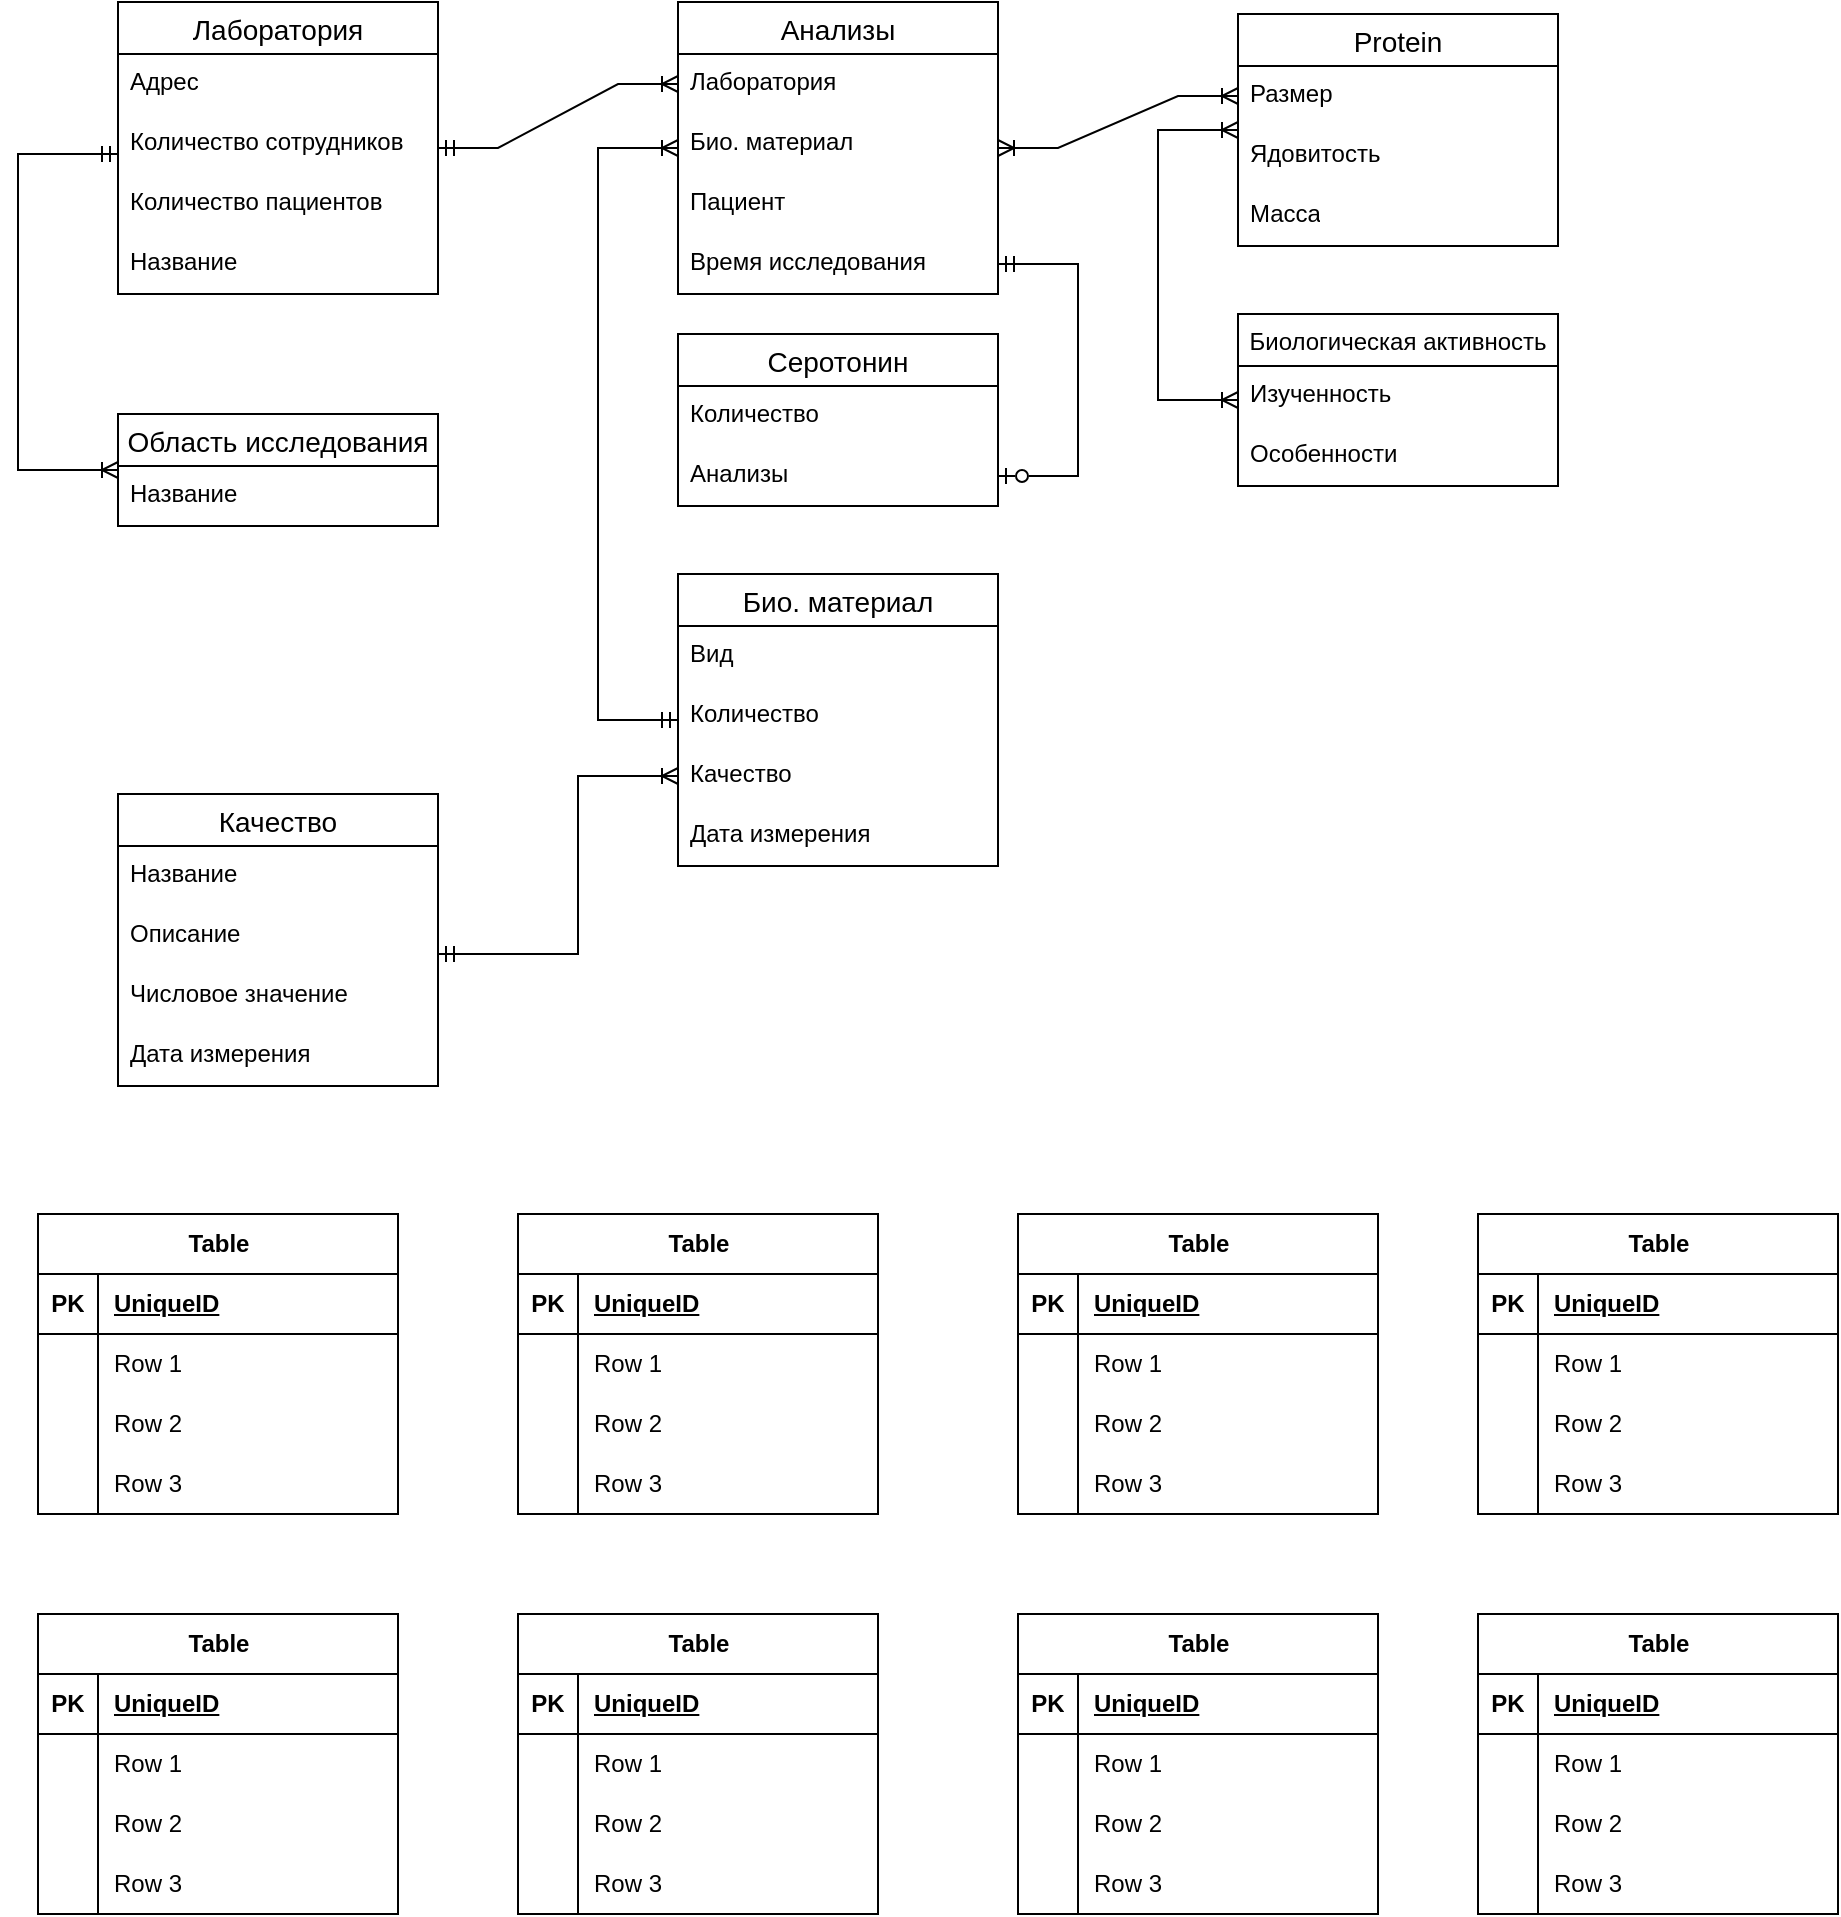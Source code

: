 <mxfile version="24.2.1" type="device" pages="5">
  <diagram name="OLDINFO" id="Y1-qSOh-3sNIAzxHP7cc">
    <mxGraphModel dx="1034" dy="1677" grid="1" gridSize="10" guides="1" tooltips="1" connect="1" arrows="1" fold="1" page="1" pageScale="1" pageWidth="827" pageHeight="1169" math="0" shadow="0">
      <root>
        <mxCell id="0" />
        <mxCell id="1" parent="0" />
        <mxCell id="emvDHsqjSkLPLtGIs-k4-14" value="Лаборатория" style="swimlane;fontStyle=0;childLayout=stackLayout;horizontal=1;startSize=26;horizontalStack=0;resizeParent=1;resizeParentMax=0;resizeLast=0;collapsible=1;marginBottom=0;align=center;fontSize=14;" parent="1" vertex="1">
          <mxGeometry x="80" y="-206" width="160" height="146" as="geometry" />
        </mxCell>
        <mxCell id="emvDHsqjSkLPLtGIs-k4-15" value="Адрес" style="text;strokeColor=none;fillColor=none;spacingLeft=4;spacingRight=4;overflow=hidden;rotatable=0;points=[[0,0.5],[1,0.5]];portConstraint=eastwest;fontSize=12;whiteSpace=wrap;html=1;" parent="emvDHsqjSkLPLtGIs-k4-14" vertex="1">
          <mxGeometry y="26" width="160" height="30" as="geometry" />
        </mxCell>
        <mxCell id="emvDHsqjSkLPLtGIs-k4-55" value="Количество сотрудников" style="text;strokeColor=none;fillColor=none;spacingLeft=4;spacingRight=4;overflow=hidden;rotatable=0;points=[[0,0.5],[1,0.5]];portConstraint=eastwest;fontSize=12;whiteSpace=wrap;html=1;" parent="emvDHsqjSkLPLtGIs-k4-14" vertex="1">
          <mxGeometry y="56" width="160" height="30" as="geometry" />
        </mxCell>
        <mxCell id="emvDHsqjSkLPLtGIs-k4-56" value="Количество пациентов" style="text;strokeColor=none;fillColor=none;spacingLeft=4;spacingRight=4;overflow=hidden;rotatable=0;points=[[0,0.5],[1,0.5]];portConstraint=eastwest;fontSize=12;whiteSpace=wrap;html=1;" parent="emvDHsqjSkLPLtGIs-k4-14" vertex="1">
          <mxGeometry y="86" width="160" height="30" as="geometry" />
        </mxCell>
        <mxCell id="VurVnvM_8TCsF3-WqvZT-1" value="Название" style="text;strokeColor=none;fillColor=none;spacingLeft=4;spacingRight=4;overflow=hidden;rotatable=0;points=[[0,0.5],[1,0.5]];portConstraint=eastwest;fontSize=12;whiteSpace=wrap;html=1;" parent="emvDHsqjSkLPLtGIs-k4-14" vertex="1">
          <mxGeometry y="116" width="160" height="30" as="geometry" />
        </mxCell>
        <mxCell id="emvDHsqjSkLPLtGIs-k4-18" value="Анализы" style="swimlane;fontStyle=0;childLayout=stackLayout;horizontal=1;startSize=26;horizontalStack=0;resizeParent=1;resizeParentMax=0;resizeLast=0;collapsible=1;marginBottom=0;align=center;fontSize=14;" parent="1" vertex="1">
          <mxGeometry x="360" y="-206" width="160" height="146" as="geometry" />
        </mxCell>
        <mxCell id="emvDHsqjSkLPLtGIs-k4-19" value="Лаборатория" style="text;strokeColor=none;fillColor=none;spacingLeft=4;spacingRight=4;overflow=hidden;rotatable=0;points=[[0,0.5],[1,0.5]];portConstraint=eastwest;fontSize=12;whiteSpace=wrap;html=1;" parent="emvDHsqjSkLPLtGIs-k4-18" vertex="1">
          <mxGeometry y="26" width="160" height="30" as="geometry" />
        </mxCell>
        <mxCell id="LVyf3XkFF4M2pEtx1LJo-1" value="Био. материал" style="text;strokeColor=none;fillColor=none;spacingLeft=4;spacingRight=4;overflow=hidden;rotatable=0;points=[[0,0.5],[1,0.5]];portConstraint=eastwest;fontSize=12;whiteSpace=wrap;html=1;" parent="emvDHsqjSkLPLtGIs-k4-18" vertex="1">
          <mxGeometry y="56" width="160" height="30" as="geometry" />
        </mxCell>
        <mxCell id="emvDHsqjSkLPLtGIs-k4-20" value="Пациент" style="text;strokeColor=none;fillColor=none;spacingLeft=4;spacingRight=4;overflow=hidden;rotatable=0;points=[[0,0.5],[1,0.5]];portConstraint=eastwest;fontSize=12;whiteSpace=wrap;html=1;" parent="emvDHsqjSkLPLtGIs-k4-18" vertex="1">
          <mxGeometry y="86" width="160" height="30" as="geometry" />
        </mxCell>
        <mxCell id="emvDHsqjSkLPLtGIs-k4-52" value="Время исследования" style="text;strokeColor=none;fillColor=none;spacingLeft=4;spacingRight=4;overflow=hidden;rotatable=0;points=[[0,0.5],[1,0.5]];portConstraint=eastwest;fontSize=12;whiteSpace=wrap;html=1;" parent="emvDHsqjSkLPLtGIs-k4-18" vertex="1">
          <mxGeometry y="116" width="160" height="30" as="geometry" />
        </mxCell>
        <mxCell id="emvDHsqjSkLPLtGIs-k4-22" value="Био. материал" style="swimlane;fontStyle=0;childLayout=stackLayout;horizontal=1;startSize=26;horizontalStack=0;resizeParent=1;resizeParentMax=0;resizeLast=0;collapsible=1;marginBottom=0;align=center;fontSize=14;" parent="1" vertex="1">
          <mxGeometry x="360" y="80" width="160" height="146" as="geometry" />
        </mxCell>
        <mxCell id="emvDHsqjSkLPLtGIs-k4-43" value="Вид" style="text;strokeColor=none;fillColor=none;spacingLeft=4;spacingRight=4;overflow=hidden;rotatable=0;points=[[0,0.5],[1,0.5]];portConstraint=eastwest;fontSize=12;whiteSpace=wrap;html=1;" parent="emvDHsqjSkLPLtGIs-k4-22" vertex="1">
          <mxGeometry y="26" width="160" height="30" as="geometry" />
        </mxCell>
        <mxCell id="emvDHsqjSkLPLtGIs-k4-53" value="Количество" style="text;strokeColor=none;fillColor=none;spacingLeft=4;spacingRight=4;overflow=hidden;rotatable=0;points=[[0,0.5],[1,0.5]];portConstraint=eastwest;fontSize=12;whiteSpace=wrap;html=1;" parent="emvDHsqjSkLPLtGIs-k4-22" vertex="1">
          <mxGeometry y="56" width="160" height="30" as="geometry" />
        </mxCell>
        <mxCell id="lVmu6xtTnbuKiBN1zfmu-5" value="Качество" style="text;strokeColor=none;fillColor=none;spacingLeft=4;spacingRight=4;overflow=hidden;rotatable=0;points=[[0,0.5],[1,0.5]];portConstraint=eastwest;fontSize=12;whiteSpace=wrap;html=1;" parent="emvDHsqjSkLPLtGIs-k4-22" vertex="1">
          <mxGeometry y="86" width="160" height="30" as="geometry" />
        </mxCell>
        <mxCell id="lVmu6xtTnbuKiBN1zfmu-6" value="Дата измерения" style="text;strokeColor=none;fillColor=none;spacingLeft=4;spacingRight=4;overflow=hidden;rotatable=0;points=[[0,0.5],[1,0.5]];portConstraint=eastwest;fontSize=12;whiteSpace=wrap;html=1;" parent="emvDHsqjSkLPLtGIs-k4-22" vertex="1">
          <mxGeometry y="116" width="160" height="30" as="geometry" />
        </mxCell>
        <mxCell id="emvDHsqjSkLPLtGIs-k4-30" value="Серотонин" style="swimlane;fontStyle=0;childLayout=stackLayout;horizontal=1;startSize=26;horizontalStack=0;resizeParent=1;resizeParentMax=0;resizeLast=0;collapsible=1;marginBottom=0;align=center;fontSize=14;" parent="1" vertex="1">
          <mxGeometry x="360" y="-40" width="160" height="86" as="geometry" />
        </mxCell>
        <mxCell id="emvDHsqjSkLPLtGIs-k4-31" value="Количество" style="text;strokeColor=none;fillColor=none;spacingLeft=4;spacingRight=4;overflow=hidden;rotatable=0;points=[[0,0.5],[1,0.5]];portConstraint=eastwest;fontSize=12;whiteSpace=wrap;html=1;" parent="emvDHsqjSkLPLtGIs-k4-30" vertex="1">
          <mxGeometry y="26" width="160" height="30" as="geometry" />
        </mxCell>
        <mxCell id="gpwh9vWafyGmxRtb7nir-1" value="Анализы" style="text;strokeColor=none;fillColor=none;spacingLeft=4;spacingRight=4;overflow=hidden;rotatable=0;points=[[0,0.5],[1,0.5]];portConstraint=eastwest;fontSize=12;whiteSpace=wrap;html=1;" parent="emvDHsqjSkLPLtGIs-k4-30" vertex="1">
          <mxGeometry y="56" width="160" height="30" as="geometry" />
        </mxCell>
        <mxCell id="emvDHsqjSkLPLtGIs-k4-34" value="Protein" style="swimlane;fontStyle=0;childLayout=stackLayout;horizontal=1;startSize=26;horizontalStack=0;resizeParent=1;resizeParentMax=0;resizeLast=0;collapsible=1;marginBottom=0;align=center;fontSize=14;" parent="1" vertex="1">
          <mxGeometry x="640" y="-200" width="160" height="116" as="geometry" />
        </mxCell>
        <mxCell id="emvDHsqjSkLPLtGIs-k4-36" value="Размер" style="text;strokeColor=none;fillColor=none;spacingLeft=4;spacingRight=4;overflow=hidden;rotatable=0;points=[[0,0.5],[1,0.5]];portConstraint=eastwest;fontSize=12;whiteSpace=wrap;html=1;" parent="emvDHsqjSkLPLtGIs-k4-34" vertex="1">
          <mxGeometry y="26" width="160" height="30" as="geometry" />
        </mxCell>
        <mxCell id="emvDHsqjSkLPLtGIs-k4-37" value="Ядовитость" style="text;strokeColor=none;fillColor=none;spacingLeft=4;spacingRight=4;overflow=hidden;rotatable=0;points=[[0,0.5],[1,0.5]];portConstraint=eastwest;fontSize=12;whiteSpace=wrap;html=1;" parent="emvDHsqjSkLPLtGIs-k4-34" vertex="1">
          <mxGeometry y="56" width="160" height="30" as="geometry" />
        </mxCell>
        <mxCell id="rTnte6PCce1OBEHHoVqm-1" value="Масса" style="text;strokeColor=none;fillColor=none;spacingLeft=4;spacingRight=4;overflow=hidden;rotatable=0;points=[[0,0.5],[1,0.5]];portConstraint=eastwest;fontSize=12;whiteSpace=wrap;html=1;" parent="emvDHsqjSkLPLtGIs-k4-34" vertex="1">
          <mxGeometry y="86" width="160" height="30" as="geometry" />
        </mxCell>
        <mxCell id="emvDHsqjSkLPLtGIs-k4-38" value="" style="edgeStyle=entityRelationEdgeStyle;fontSize=12;html=1;endArrow=ERmandOne;startArrow=ERoneToMany;rounded=0;startFill=0;endFill=0;" parent="1" source="emvDHsqjSkLPLtGIs-k4-19" target="emvDHsqjSkLPLtGIs-k4-14" edge="1">
          <mxGeometry width="100" height="100" relative="1" as="geometry">
            <mxPoint x="270" y="260" as="sourcePoint" />
            <mxPoint x="360" y="170" as="targetPoint" />
          </mxGeometry>
        </mxCell>
        <mxCell id="emvDHsqjSkLPLtGIs-k4-41" value="" style="edgeStyle=elbowEdgeStyle;fontSize=12;html=1;endArrow=ERmandOne;endFill=0;rounded=0;startArrow=ERzeroToOne;startFill=0;" parent="1" source="gpwh9vWafyGmxRtb7nir-1" target="emvDHsqjSkLPLtGIs-k4-52" edge="1">
          <mxGeometry width="100" height="100" relative="1" as="geometry">
            <mxPoint x="130" y="457" as="sourcePoint" />
            <mxPoint x="10" y="240" as="targetPoint" />
            <Array as="points">
              <mxPoint x="560" y="90" />
            </Array>
          </mxGeometry>
        </mxCell>
        <mxCell id="emvDHsqjSkLPLtGIs-k4-45" value="Биологическая активность" style="swimlane;fontStyle=0;childLayout=stackLayout;horizontal=1;startSize=26;horizontalStack=0;resizeParent=1;resizeParentMax=0;resizeLast=0;collapsible=1;marginBottom=0;align=center;fontSize=12;" parent="1" vertex="1">
          <mxGeometry x="640" y="-50" width="160" height="86" as="geometry" />
        </mxCell>
        <mxCell id="emvDHsqjSkLPLtGIs-k4-46" value="Изученность" style="text;strokeColor=none;fillColor=none;spacingLeft=4;spacingRight=4;overflow=hidden;rotatable=0;points=[[0,0.5],[1,0.5]];portConstraint=eastwest;fontSize=12;whiteSpace=wrap;html=1;" parent="emvDHsqjSkLPLtGIs-k4-45" vertex="1">
          <mxGeometry y="26" width="160" height="30" as="geometry" />
        </mxCell>
        <mxCell id="emvDHsqjSkLPLtGIs-k4-57" value="Особенности" style="text;strokeColor=none;fillColor=none;spacingLeft=4;spacingRight=4;overflow=hidden;rotatable=0;points=[[0,0.5],[1,0.5]];portConstraint=eastwest;fontSize=12;whiteSpace=wrap;html=1;" parent="emvDHsqjSkLPLtGIs-k4-45" vertex="1">
          <mxGeometry y="56" width="160" height="30" as="geometry" />
        </mxCell>
        <mxCell id="lVmu6xtTnbuKiBN1zfmu-3" value="" style="edgeStyle=elbowEdgeStyle;fontSize=12;html=1;endArrow=ERoneToMany;startArrow=ERmandOne;rounded=0;" parent="1" source="emvDHsqjSkLPLtGIs-k4-22" target="emvDHsqjSkLPLtGIs-k4-18" edge="1">
          <mxGeometry width="100" height="100" relative="1" as="geometry">
            <mxPoint x="320" y="260" as="sourcePoint" />
            <mxPoint x="420" y="160" as="targetPoint" />
            <Array as="points">
              <mxPoint x="320" y="-20" />
            </Array>
          </mxGeometry>
        </mxCell>
        <mxCell id="CsY4sNx2BMVbvjtbcnPC-1" value="Область исследования" style="swimlane;fontStyle=0;childLayout=stackLayout;horizontal=1;startSize=26;horizontalStack=0;resizeParent=1;resizeParentMax=0;resizeLast=0;collapsible=1;marginBottom=0;align=center;fontSize=14;" parent="1" vertex="1">
          <mxGeometry x="80" width="160" height="56" as="geometry" />
        </mxCell>
        <mxCell id="CsY4sNx2BMVbvjtbcnPC-2" value="Название" style="text;strokeColor=none;fillColor=none;spacingLeft=4;spacingRight=4;overflow=hidden;rotatable=0;points=[[0,0.5],[1,0.5]];portConstraint=eastwest;fontSize=12;whiteSpace=wrap;html=1;" parent="CsY4sNx2BMVbvjtbcnPC-1" vertex="1">
          <mxGeometry y="26" width="160" height="30" as="geometry" />
        </mxCell>
        <mxCell id="iwudgCnwC2NTG91ysAVz-2" value="Качество" style="swimlane;fontStyle=0;childLayout=stackLayout;horizontal=1;startSize=26;horizontalStack=0;resizeParent=1;resizeParentMax=0;resizeLast=0;collapsible=1;marginBottom=0;align=center;fontSize=14;" parent="1" vertex="1">
          <mxGeometry x="80" y="190" width="160" height="146" as="geometry" />
        </mxCell>
        <mxCell id="iwudgCnwC2NTG91ysAVz-3" value="Название" style="text;strokeColor=none;fillColor=none;spacingLeft=4;spacingRight=4;overflow=hidden;rotatable=0;points=[[0,0.5],[1,0.5]];portConstraint=eastwest;fontSize=12;whiteSpace=wrap;html=1;" parent="iwudgCnwC2NTG91ysAVz-2" vertex="1">
          <mxGeometry y="26" width="160" height="30" as="geometry" />
        </mxCell>
        <mxCell id="iwudgCnwC2NTG91ysAVz-4" value="Описание" style="text;strokeColor=none;fillColor=none;spacingLeft=4;spacingRight=4;overflow=hidden;rotatable=0;points=[[0,0.5],[1,0.5]];portConstraint=eastwest;fontSize=12;whiteSpace=wrap;html=1;" parent="iwudgCnwC2NTG91ysAVz-2" vertex="1">
          <mxGeometry y="56" width="160" height="30" as="geometry" />
        </mxCell>
        <mxCell id="iwudgCnwC2NTG91ysAVz-5" value="Числовое значение" style="text;strokeColor=none;fillColor=none;spacingLeft=4;spacingRight=4;overflow=hidden;rotatable=0;points=[[0,0.5],[1,0.5]];portConstraint=eastwest;fontSize=12;whiteSpace=wrap;html=1;" parent="iwudgCnwC2NTG91ysAVz-2" vertex="1">
          <mxGeometry y="86" width="160" height="30" as="geometry" />
        </mxCell>
        <mxCell id="iwudgCnwC2NTG91ysAVz-6" value="Дата измерения" style="text;strokeColor=none;fillColor=none;spacingLeft=4;spacingRight=4;overflow=hidden;rotatable=0;points=[[0,0.5],[1,0.5]];portConstraint=eastwest;fontSize=12;whiteSpace=wrap;html=1;" parent="iwudgCnwC2NTG91ysAVz-2" vertex="1">
          <mxGeometry y="116" width="160" height="30" as="geometry" />
        </mxCell>
        <mxCell id="iwudgCnwC2NTG91ysAVz-7" value="" style="edgeStyle=elbowEdgeStyle;fontSize=12;html=1;endArrow=ERoneToMany;startArrow=ERmandOne;rounded=0;" parent="1" source="iwudgCnwC2NTG91ysAVz-2" target="lVmu6xtTnbuKiBN1zfmu-5" edge="1">
          <mxGeometry width="100" height="100" relative="1" as="geometry">
            <mxPoint x="280" y="260" as="sourcePoint" />
            <mxPoint x="380" y="160" as="targetPoint" />
            <Array as="points">
              <mxPoint x="310" y="270" />
            </Array>
          </mxGeometry>
        </mxCell>
        <mxCell id="e9ivAAYPAkVYa8Vb-MSg-6" value="" style="edgeStyle=elbowEdgeStyle;fontSize=12;html=1;endArrow=ERoneToMany;startArrow=ERoneToMany;rounded=0;startFill=0;" parent="1" source="emvDHsqjSkLPLtGIs-k4-34" target="emvDHsqjSkLPLtGIs-k4-45" edge="1">
          <mxGeometry width="100" height="100" relative="1" as="geometry">
            <mxPoint x="390" y="350" as="sourcePoint" />
            <mxPoint x="640" y="121.0" as="targetPoint" />
            <Array as="points">
              <mxPoint x="600" y="60" />
            </Array>
          </mxGeometry>
        </mxCell>
        <mxCell id="eZBRTa9tS7f-P54uab8E-1" value="" style="edgeStyle=entityRelationEdgeStyle;fontSize=12;html=1;endArrow=ERoneToMany;startArrow=ERoneToMany;rounded=0;startFill=0;" parent="1" source="emvDHsqjSkLPLtGIs-k4-18" edge="1">
          <mxGeometry width="100" height="100" relative="1" as="geometry">
            <mxPoint x="690" y="190" as="sourcePoint" />
            <mxPoint x="640" y="-159.0" as="targetPoint" />
          </mxGeometry>
        </mxCell>
        <mxCell id="eZBRTa9tS7f-P54uab8E-7" value="" style="edgeStyle=elbowEdgeStyle;fontSize=12;html=1;endArrow=ERoneToMany;startArrow=ERmandOne;rounded=0;" parent="1" source="emvDHsqjSkLPLtGIs-k4-14" target="CsY4sNx2BMVbvjtbcnPC-1" edge="1">
          <mxGeometry width="100" height="100" relative="1" as="geometry">
            <mxPoint x="-230" y="70" as="sourcePoint" />
            <mxPoint x="-20.0" y="31.0" as="targetPoint" />
            <Array as="points">
              <mxPoint x="30" y="-130" />
            </Array>
          </mxGeometry>
        </mxCell>
        <mxCell id="LI8jerUEolhzz4XDGU69-2" value="Table" style="shape=table;startSize=30;container=1;collapsible=1;childLayout=tableLayout;fixedRows=1;rowLines=0;fontStyle=1;align=center;resizeLast=1;html=1;" parent="1" vertex="1">
          <mxGeometry x="40" y="400" width="180" height="150" as="geometry" />
        </mxCell>
        <mxCell id="LI8jerUEolhzz4XDGU69-3" value="" style="shape=tableRow;horizontal=0;startSize=0;swimlaneHead=0;swimlaneBody=0;fillColor=none;collapsible=0;dropTarget=0;points=[[0,0.5],[1,0.5]];portConstraint=eastwest;top=0;left=0;right=0;bottom=1;" parent="LI8jerUEolhzz4XDGU69-2" vertex="1">
          <mxGeometry y="30" width="180" height="30" as="geometry" />
        </mxCell>
        <mxCell id="LI8jerUEolhzz4XDGU69-4" value="PK" style="shape=partialRectangle;connectable=0;fillColor=none;top=0;left=0;bottom=0;right=0;fontStyle=1;overflow=hidden;whiteSpace=wrap;html=1;" parent="LI8jerUEolhzz4XDGU69-3" vertex="1">
          <mxGeometry width="30" height="30" as="geometry">
            <mxRectangle width="30" height="30" as="alternateBounds" />
          </mxGeometry>
        </mxCell>
        <mxCell id="LI8jerUEolhzz4XDGU69-5" value="UniqueID" style="shape=partialRectangle;connectable=0;fillColor=none;top=0;left=0;bottom=0;right=0;align=left;spacingLeft=6;fontStyle=5;overflow=hidden;whiteSpace=wrap;html=1;" parent="LI8jerUEolhzz4XDGU69-3" vertex="1">
          <mxGeometry x="30" width="150" height="30" as="geometry">
            <mxRectangle width="150" height="30" as="alternateBounds" />
          </mxGeometry>
        </mxCell>
        <mxCell id="LI8jerUEolhzz4XDGU69-6" value="" style="shape=tableRow;horizontal=0;startSize=0;swimlaneHead=0;swimlaneBody=0;fillColor=none;collapsible=0;dropTarget=0;points=[[0,0.5],[1,0.5]];portConstraint=eastwest;top=0;left=0;right=0;bottom=0;" parent="LI8jerUEolhzz4XDGU69-2" vertex="1">
          <mxGeometry y="60" width="180" height="30" as="geometry" />
        </mxCell>
        <mxCell id="LI8jerUEolhzz4XDGU69-7" value="" style="shape=partialRectangle;connectable=0;fillColor=none;top=0;left=0;bottom=0;right=0;editable=1;overflow=hidden;whiteSpace=wrap;html=1;" parent="LI8jerUEolhzz4XDGU69-6" vertex="1">
          <mxGeometry width="30" height="30" as="geometry">
            <mxRectangle width="30" height="30" as="alternateBounds" />
          </mxGeometry>
        </mxCell>
        <mxCell id="LI8jerUEolhzz4XDGU69-8" value="Row 1" style="shape=partialRectangle;connectable=0;fillColor=none;top=0;left=0;bottom=0;right=0;align=left;spacingLeft=6;overflow=hidden;whiteSpace=wrap;html=1;" parent="LI8jerUEolhzz4XDGU69-6" vertex="1">
          <mxGeometry x="30" width="150" height="30" as="geometry">
            <mxRectangle width="150" height="30" as="alternateBounds" />
          </mxGeometry>
        </mxCell>
        <mxCell id="LI8jerUEolhzz4XDGU69-9" value="" style="shape=tableRow;horizontal=0;startSize=0;swimlaneHead=0;swimlaneBody=0;fillColor=none;collapsible=0;dropTarget=0;points=[[0,0.5],[1,0.5]];portConstraint=eastwest;top=0;left=0;right=0;bottom=0;" parent="LI8jerUEolhzz4XDGU69-2" vertex="1">
          <mxGeometry y="90" width="180" height="30" as="geometry" />
        </mxCell>
        <mxCell id="LI8jerUEolhzz4XDGU69-10" value="" style="shape=partialRectangle;connectable=0;fillColor=none;top=0;left=0;bottom=0;right=0;editable=1;overflow=hidden;whiteSpace=wrap;html=1;" parent="LI8jerUEolhzz4XDGU69-9" vertex="1">
          <mxGeometry width="30" height="30" as="geometry">
            <mxRectangle width="30" height="30" as="alternateBounds" />
          </mxGeometry>
        </mxCell>
        <mxCell id="LI8jerUEolhzz4XDGU69-11" value="Row 2" style="shape=partialRectangle;connectable=0;fillColor=none;top=0;left=0;bottom=0;right=0;align=left;spacingLeft=6;overflow=hidden;whiteSpace=wrap;html=1;" parent="LI8jerUEolhzz4XDGU69-9" vertex="1">
          <mxGeometry x="30" width="150" height="30" as="geometry">
            <mxRectangle width="150" height="30" as="alternateBounds" />
          </mxGeometry>
        </mxCell>
        <mxCell id="LI8jerUEolhzz4XDGU69-12" value="" style="shape=tableRow;horizontal=0;startSize=0;swimlaneHead=0;swimlaneBody=0;fillColor=none;collapsible=0;dropTarget=0;points=[[0,0.5],[1,0.5]];portConstraint=eastwest;top=0;left=0;right=0;bottom=0;" parent="LI8jerUEolhzz4XDGU69-2" vertex="1">
          <mxGeometry y="120" width="180" height="30" as="geometry" />
        </mxCell>
        <mxCell id="LI8jerUEolhzz4XDGU69-13" value="" style="shape=partialRectangle;connectable=0;fillColor=none;top=0;left=0;bottom=0;right=0;editable=1;overflow=hidden;whiteSpace=wrap;html=1;" parent="LI8jerUEolhzz4XDGU69-12" vertex="1">
          <mxGeometry width="30" height="30" as="geometry">
            <mxRectangle width="30" height="30" as="alternateBounds" />
          </mxGeometry>
        </mxCell>
        <mxCell id="LI8jerUEolhzz4XDGU69-14" value="Row 3" style="shape=partialRectangle;connectable=0;fillColor=none;top=0;left=0;bottom=0;right=0;align=left;spacingLeft=6;overflow=hidden;whiteSpace=wrap;html=1;" parent="LI8jerUEolhzz4XDGU69-12" vertex="1">
          <mxGeometry x="30" width="150" height="30" as="geometry">
            <mxRectangle width="150" height="30" as="alternateBounds" />
          </mxGeometry>
        </mxCell>
        <mxCell id="LI8jerUEolhzz4XDGU69-15" value="Table" style="shape=table;startSize=30;container=1;collapsible=1;childLayout=tableLayout;fixedRows=1;rowLines=0;fontStyle=1;align=center;resizeLast=1;html=1;" parent="1" vertex="1">
          <mxGeometry x="280" y="400" width="180" height="150" as="geometry" />
        </mxCell>
        <mxCell id="LI8jerUEolhzz4XDGU69-16" value="" style="shape=tableRow;horizontal=0;startSize=0;swimlaneHead=0;swimlaneBody=0;fillColor=none;collapsible=0;dropTarget=0;points=[[0,0.5],[1,0.5]];portConstraint=eastwest;top=0;left=0;right=0;bottom=1;" parent="LI8jerUEolhzz4XDGU69-15" vertex="1">
          <mxGeometry y="30" width="180" height="30" as="geometry" />
        </mxCell>
        <mxCell id="LI8jerUEolhzz4XDGU69-17" value="PK" style="shape=partialRectangle;connectable=0;fillColor=none;top=0;left=0;bottom=0;right=0;fontStyle=1;overflow=hidden;whiteSpace=wrap;html=1;" parent="LI8jerUEolhzz4XDGU69-16" vertex="1">
          <mxGeometry width="30" height="30" as="geometry">
            <mxRectangle width="30" height="30" as="alternateBounds" />
          </mxGeometry>
        </mxCell>
        <mxCell id="LI8jerUEolhzz4XDGU69-18" value="UniqueID" style="shape=partialRectangle;connectable=0;fillColor=none;top=0;left=0;bottom=0;right=0;align=left;spacingLeft=6;fontStyle=5;overflow=hidden;whiteSpace=wrap;html=1;" parent="LI8jerUEolhzz4XDGU69-16" vertex="1">
          <mxGeometry x="30" width="150" height="30" as="geometry">
            <mxRectangle width="150" height="30" as="alternateBounds" />
          </mxGeometry>
        </mxCell>
        <mxCell id="LI8jerUEolhzz4XDGU69-19" value="" style="shape=tableRow;horizontal=0;startSize=0;swimlaneHead=0;swimlaneBody=0;fillColor=none;collapsible=0;dropTarget=0;points=[[0,0.5],[1,0.5]];portConstraint=eastwest;top=0;left=0;right=0;bottom=0;" parent="LI8jerUEolhzz4XDGU69-15" vertex="1">
          <mxGeometry y="60" width="180" height="30" as="geometry" />
        </mxCell>
        <mxCell id="LI8jerUEolhzz4XDGU69-20" value="" style="shape=partialRectangle;connectable=0;fillColor=none;top=0;left=0;bottom=0;right=0;editable=1;overflow=hidden;whiteSpace=wrap;html=1;" parent="LI8jerUEolhzz4XDGU69-19" vertex="1">
          <mxGeometry width="30" height="30" as="geometry">
            <mxRectangle width="30" height="30" as="alternateBounds" />
          </mxGeometry>
        </mxCell>
        <mxCell id="LI8jerUEolhzz4XDGU69-21" value="Row 1" style="shape=partialRectangle;connectable=0;fillColor=none;top=0;left=0;bottom=0;right=0;align=left;spacingLeft=6;overflow=hidden;whiteSpace=wrap;html=1;" parent="LI8jerUEolhzz4XDGU69-19" vertex="1">
          <mxGeometry x="30" width="150" height="30" as="geometry">
            <mxRectangle width="150" height="30" as="alternateBounds" />
          </mxGeometry>
        </mxCell>
        <mxCell id="LI8jerUEolhzz4XDGU69-22" value="" style="shape=tableRow;horizontal=0;startSize=0;swimlaneHead=0;swimlaneBody=0;fillColor=none;collapsible=0;dropTarget=0;points=[[0,0.5],[1,0.5]];portConstraint=eastwest;top=0;left=0;right=0;bottom=0;" parent="LI8jerUEolhzz4XDGU69-15" vertex="1">
          <mxGeometry y="90" width="180" height="30" as="geometry" />
        </mxCell>
        <mxCell id="LI8jerUEolhzz4XDGU69-23" value="" style="shape=partialRectangle;connectable=0;fillColor=none;top=0;left=0;bottom=0;right=0;editable=1;overflow=hidden;whiteSpace=wrap;html=1;" parent="LI8jerUEolhzz4XDGU69-22" vertex="1">
          <mxGeometry width="30" height="30" as="geometry">
            <mxRectangle width="30" height="30" as="alternateBounds" />
          </mxGeometry>
        </mxCell>
        <mxCell id="LI8jerUEolhzz4XDGU69-24" value="Row 2" style="shape=partialRectangle;connectable=0;fillColor=none;top=0;left=0;bottom=0;right=0;align=left;spacingLeft=6;overflow=hidden;whiteSpace=wrap;html=1;" parent="LI8jerUEolhzz4XDGU69-22" vertex="1">
          <mxGeometry x="30" width="150" height="30" as="geometry">
            <mxRectangle width="150" height="30" as="alternateBounds" />
          </mxGeometry>
        </mxCell>
        <mxCell id="LI8jerUEolhzz4XDGU69-25" value="" style="shape=tableRow;horizontal=0;startSize=0;swimlaneHead=0;swimlaneBody=0;fillColor=none;collapsible=0;dropTarget=0;points=[[0,0.5],[1,0.5]];portConstraint=eastwest;top=0;left=0;right=0;bottom=0;" parent="LI8jerUEolhzz4XDGU69-15" vertex="1">
          <mxGeometry y="120" width="180" height="30" as="geometry" />
        </mxCell>
        <mxCell id="LI8jerUEolhzz4XDGU69-26" value="" style="shape=partialRectangle;connectable=0;fillColor=none;top=0;left=0;bottom=0;right=0;editable=1;overflow=hidden;whiteSpace=wrap;html=1;" parent="LI8jerUEolhzz4XDGU69-25" vertex="1">
          <mxGeometry width="30" height="30" as="geometry">
            <mxRectangle width="30" height="30" as="alternateBounds" />
          </mxGeometry>
        </mxCell>
        <mxCell id="LI8jerUEolhzz4XDGU69-27" value="Row 3" style="shape=partialRectangle;connectable=0;fillColor=none;top=0;left=0;bottom=0;right=0;align=left;spacingLeft=6;overflow=hidden;whiteSpace=wrap;html=1;" parent="LI8jerUEolhzz4XDGU69-25" vertex="1">
          <mxGeometry x="30" width="150" height="30" as="geometry">
            <mxRectangle width="150" height="30" as="alternateBounds" />
          </mxGeometry>
        </mxCell>
        <mxCell id="LI8jerUEolhzz4XDGU69-28" value="Table" style="shape=table;startSize=30;container=1;collapsible=1;childLayout=tableLayout;fixedRows=1;rowLines=0;fontStyle=1;align=center;resizeLast=1;html=1;" parent="1" vertex="1">
          <mxGeometry x="530" y="400" width="180" height="150" as="geometry" />
        </mxCell>
        <mxCell id="LI8jerUEolhzz4XDGU69-29" value="" style="shape=tableRow;horizontal=0;startSize=0;swimlaneHead=0;swimlaneBody=0;fillColor=none;collapsible=0;dropTarget=0;points=[[0,0.5],[1,0.5]];portConstraint=eastwest;top=0;left=0;right=0;bottom=1;" parent="LI8jerUEolhzz4XDGU69-28" vertex="1">
          <mxGeometry y="30" width="180" height="30" as="geometry" />
        </mxCell>
        <mxCell id="LI8jerUEolhzz4XDGU69-30" value="PK" style="shape=partialRectangle;connectable=0;fillColor=none;top=0;left=0;bottom=0;right=0;fontStyle=1;overflow=hidden;whiteSpace=wrap;html=1;" parent="LI8jerUEolhzz4XDGU69-29" vertex="1">
          <mxGeometry width="30" height="30" as="geometry">
            <mxRectangle width="30" height="30" as="alternateBounds" />
          </mxGeometry>
        </mxCell>
        <mxCell id="LI8jerUEolhzz4XDGU69-31" value="UniqueID" style="shape=partialRectangle;connectable=0;fillColor=none;top=0;left=0;bottom=0;right=0;align=left;spacingLeft=6;fontStyle=5;overflow=hidden;whiteSpace=wrap;html=1;" parent="LI8jerUEolhzz4XDGU69-29" vertex="1">
          <mxGeometry x="30" width="150" height="30" as="geometry">
            <mxRectangle width="150" height="30" as="alternateBounds" />
          </mxGeometry>
        </mxCell>
        <mxCell id="LI8jerUEolhzz4XDGU69-32" value="" style="shape=tableRow;horizontal=0;startSize=0;swimlaneHead=0;swimlaneBody=0;fillColor=none;collapsible=0;dropTarget=0;points=[[0,0.5],[1,0.5]];portConstraint=eastwest;top=0;left=0;right=0;bottom=0;" parent="LI8jerUEolhzz4XDGU69-28" vertex="1">
          <mxGeometry y="60" width="180" height="30" as="geometry" />
        </mxCell>
        <mxCell id="LI8jerUEolhzz4XDGU69-33" value="" style="shape=partialRectangle;connectable=0;fillColor=none;top=0;left=0;bottom=0;right=0;editable=1;overflow=hidden;whiteSpace=wrap;html=1;" parent="LI8jerUEolhzz4XDGU69-32" vertex="1">
          <mxGeometry width="30" height="30" as="geometry">
            <mxRectangle width="30" height="30" as="alternateBounds" />
          </mxGeometry>
        </mxCell>
        <mxCell id="LI8jerUEolhzz4XDGU69-34" value="Row 1" style="shape=partialRectangle;connectable=0;fillColor=none;top=0;left=0;bottom=0;right=0;align=left;spacingLeft=6;overflow=hidden;whiteSpace=wrap;html=1;" parent="LI8jerUEolhzz4XDGU69-32" vertex="1">
          <mxGeometry x="30" width="150" height="30" as="geometry">
            <mxRectangle width="150" height="30" as="alternateBounds" />
          </mxGeometry>
        </mxCell>
        <mxCell id="LI8jerUEolhzz4XDGU69-35" value="" style="shape=tableRow;horizontal=0;startSize=0;swimlaneHead=0;swimlaneBody=0;fillColor=none;collapsible=0;dropTarget=0;points=[[0,0.5],[1,0.5]];portConstraint=eastwest;top=0;left=0;right=0;bottom=0;" parent="LI8jerUEolhzz4XDGU69-28" vertex="1">
          <mxGeometry y="90" width="180" height="30" as="geometry" />
        </mxCell>
        <mxCell id="LI8jerUEolhzz4XDGU69-36" value="" style="shape=partialRectangle;connectable=0;fillColor=none;top=0;left=0;bottom=0;right=0;editable=1;overflow=hidden;whiteSpace=wrap;html=1;" parent="LI8jerUEolhzz4XDGU69-35" vertex="1">
          <mxGeometry width="30" height="30" as="geometry">
            <mxRectangle width="30" height="30" as="alternateBounds" />
          </mxGeometry>
        </mxCell>
        <mxCell id="LI8jerUEolhzz4XDGU69-37" value="Row 2" style="shape=partialRectangle;connectable=0;fillColor=none;top=0;left=0;bottom=0;right=0;align=left;spacingLeft=6;overflow=hidden;whiteSpace=wrap;html=1;" parent="LI8jerUEolhzz4XDGU69-35" vertex="1">
          <mxGeometry x="30" width="150" height="30" as="geometry">
            <mxRectangle width="150" height="30" as="alternateBounds" />
          </mxGeometry>
        </mxCell>
        <mxCell id="LI8jerUEolhzz4XDGU69-38" value="" style="shape=tableRow;horizontal=0;startSize=0;swimlaneHead=0;swimlaneBody=0;fillColor=none;collapsible=0;dropTarget=0;points=[[0,0.5],[1,0.5]];portConstraint=eastwest;top=0;left=0;right=0;bottom=0;" parent="LI8jerUEolhzz4XDGU69-28" vertex="1">
          <mxGeometry y="120" width="180" height="30" as="geometry" />
        </mxCell>
        <mxCell id="LI8jerUEolhzz4XDGU69-39" value="" style="shape=partialRectangle;connectable=0;fillColor=none;top=0;left=0;bottom=0;right=0;editable=1;overflow=hidden;whiteSpace=wrap;html=1;" parent="LI8jerUEolhzz4XDGU69-38" vertex="1">
          <mxGeometry width="30" height="30" as="geometry">
            <mxRectangle width="30" height="30" as="alternateBounds" />
          </mxGeometry>
        </mxCell>
        <mxCell id="LI8jerUEolhzz4XDGU69-40" value="Row 3" style="shape=partialRectangle;connectable=0;fillColor=none;top=0;left=0;bottom=0;right=0;align=left;spacingLeft=6;overflow=hidden;whiteSpace=wrap;html=1;" parent="LI8jerUEolhzz4XDGU69-38" vertex="1">
          <mxGeometry x="30" width="150" height="30" as="geometry">
            <mxRectangle width="150" height="30" as="alternateBounds" />
          </mxGeometry>
        </mxCell>
        <mxCell id="LI8jerUEolhzz4XDGU69-41" value="Table" style="shape=table;startSize=30;container=1;collapsible=1;childLayout=tableLayout;fixedRows=1;rowLines=0;fontStyle=1;align=center;resizeLast=1;html=1;" parent="1" vertex="1">
          <mxGeometry x="760" y="400" width="180" height="150" as="geometry" />
        </mxCell>
        <mxCell id="LI8jerUEolhzz4XDGU69-42" value="" style="shape=tableRow;horizontal=0;startSize=0;swimlaneHead=0;swimlaneBody=0;fillColor=none;collapsible=0;dropTarget=0;points=[[0,0.5],[1,0.5]];portConstraint=eastwest;top=0;left=0;right=0;bottom=1;" parent="LI8jerUEolhzz4XDGU69-41" vertex="1">
          <mxGeometry y="30" width="180" height="30" as="geometry" />
        </mxCell>
        <mxCell id="LI8jerUEolhzz4XDGU69-43" value="PK" style="shape=partialRectangle;connectable=0;fillColor=none;top=0;left=0;bottom=0;right=0;fontStyle=1;overflow=hidden;whiteSpace=wrap;html=1;" parent="LI8jerUEolhzz4XDGU69-42" vertex="1">
          <mxGeometry width="30" height="30" as="geometry">
            <mxRectangle width="30" height="30" as="alternateBounds" />
          </mxGeometry>
        </mxCell>
        <mxCell id="LI8jerUEolhzz4XDGU69-44" value="UniqueID" style="shape=partialRectangle;connectable=0;fillColor=none;top=0;left=0;bottom=0;right=0;align=left;spacingLeft=6;fontStyle=5;overflow=hidden;whiteSpace=wrap;html=1;" parent="LI8jerUEolhzz4XDGU69-42" vertex="1">
          <mxGeometry x="30" width="150" height="30" as="geometry">
            <mxRectangle width="150" height="30" as="alternateBounds" />
          </mxGeometry>
        </mxCell>
        <mxCell id="LI8jerUEolhzz4XDGU69-45" value="" style="shape=tableRow;horizontal=0;startSize=0;swimlaneHead=0;swimlaneBody=0;fillColor=none;collapsible=0;dropTarget=0;points=[[0,0.5],[1,0.5]];portConstraint=eastwest;top=0;left=0;right=0;bottom=0;" parent="LI8jerUEolhzz4XDGU69-41" vertex="1">
          <mxGeometry y="60" width="180" height="30" as="geometry" />
        </mxCell>
        <mxCell id="LI8jerUEolhzz4XDGU69-46" value="" style="shape=partialRectangle;connectable=0;fillColor=none;top=0;left=0;bottom=0;right=0;editable=1;overflow=hidden;whiteSpace=wrap;html=1;" parent="LI8jerUEolhzz4XDGU69-45" vertex="1">
          <mxGeometry width="30" height="30" as="geometry">
            <mxRectangle width="30" height="30" as="alternateBounds" />
          </mxGeometry>
        </mxCell>
        <mxCell id="LI8jerUEolhzz4XDGU69-47" value="Row 1" style="shape=partialRectangle;connectable=0;fillColor=none;top=0;left=0;bottom=0;right=0;align=left;spacingLeft=6;overflow=hidden;whiteSpace=wrap;html=1;" parent="LI8jerUEolhzz4XDGU69-45" vertex="1">
          <mxGeometry x="30" width="150" height="30" as="geometry">
            <mxRectangle width="150" height="30" as="alternateBounds" />
          </mxGeometry>
        </mxCell>
        <mxCell id="LI8jerUEolhzz4XDGU69-48" value="" style="shape=tableRow;horizontal=0;startSize=0;swimlaneHead=0;swimlaneBody=0;fillColor=none;collapsible=0;dropTarget=0;points=[[0,0.5],[1,0.5]];portConstraint=eastwest;top=0;left=0;right=0;bottom=0;" parent="LI8jerUEolhzz4XDGU69-41" vertex="1">
          <mxGeometry y="90" width="180" height="30" as="geometry" />
        </mxCell>
        <mxCell id="LI8jerUEolhzz4XDGU69-49" value="" style="shape=partialRectangle;connectable=0;fillColor=none;top=0;left=0;bottom=0;right=0;editable=1;overflow=hidden;whiteSpace=wrap;html=1;" parent="LI8jerUEolhzz4XDGU69-48" vertex="1">
          <mxGeometry width="30" height="30" as="geometry">
            <mxRectangle width="30" height="30" as="alternateBounds" />
          </mxGeometry>
        </mxCell>
        <mxCell id="LI8jerUEolhzz4XDGU69-50" value="Row 2" style="shape=partialRectangle;connectable=0;fillColor=none;top=0;left=0;bottom=0;right=0;align=left;spacingLeft=6;overflow=hidden;whiteSpace=wrap;html=1;" parent="LI8jerUEolhzz4XDGU69-48" vertex="1">
          <mxGeometry x="30" width="150" height="30" as="geometry">
            <mxRectangle width="150" height="30" as="alternateBounds" />
          </mxGeometry>
        </mxCell>
        <mxCell id="LI8jerUEolhzz4XDGU69-51" value="" style="shape=tableRow;horizontal=0;startSize=0;swimlaneHead=0;swimlaneBody=0;fillColor=none;collapsible=0;dropTarget=0;points=[[0,0.5],[1,0.5]];portConstraint=eastwest;top=0;left=0;right=0;bottom=0;" parent="LI8jerUEolhzz4XDGU69-41" vertex="1">
          <mxGeometry y="120" width="180" height="30" as="geometry" />
        </mxCell>
        <mxCell id="LI8jerUEolhzz4XDGU69-52" value="" style="shape=partialRectangle;connectable=0;fillColor=none;top=0;left=0;bottom=0;right=0;editable=1;overflow=hidden;whiteSpace=wrap;html=1;" parent="LI8jerUEolhzz4XDGU69-51" vertex="1">
          <mxGeometry width="30" height="30" as="geometry">
            <mxRectangle width="30" height="30" as="alternateBounds" />
          </mxGeometry>
        </mxCell>
        <mxCell id="LI8jerUEolhzz4XDGU69-53" value="Row 3" style="shape=partialRectangle;connectable=0;fillColor=none;top=0;left=0;bottom=0;right=0;align=left;spacingLeft=6;overflow=hidden;whiteSpace=wrap;html=1;" parent="LI8jerUEolhzz4XDGU69-51" vertex="1">
          <mxGeometry x="30" width="150" height="30" as="geometry">
            <mxRectangle width="150" height="30" as="alternateBounds" />
          </mxGeometry>
        </mxCell>
        <mxCell id="LI8jerUEolhzz4XDGU69-54" value="Table" style="shape=table;startSize=30;container=1;collapsible=1;childLayout=tableLayout;fixedRows=1;rowLines=0;fontStyle=1;align=center;resizeLast=1;html=1;" parent="1" vertex="1">
          <mxGeometry x="40" y="600" width="180" height="150" as="geometry" />
        </mxCell>
        <mxCell id="LI8jerUEolhzz4XDGU69-55" value="" style="shape=tableRow;horizontal=0;startSize=0;swimlaneHead=0;swimlaneBody=0;fillColor=none;collapsible=0;dropTarget=0;points=[[0,0.5],[1,0.5]];portConstraint=eastwest;top=0;left=0;right=0;bottom=1;" parent="LI8jerUEolhzz4XDGU69-54" vertex="1">
          <mxGeometry y="30" width="180" height="30" as="geometry" />
        </mxCell>
        <mxCell id="LI8jerUEolhzz4XDGU69-56" value="PK" style="shape=partialRectangle;connectable=0;fillColor=none;top=0;left=0;bottom=0;right=0;fontStyle=1;overflow=hidden;whiteSpace=wrap;html=1;" parent="LI8jerUEolhzz4XDGU69-55" vertex="1">
          <mxGeometry width="30" height="30" as="geometry">
            <mxRectangle width="30" height="30" as="alternateBounds" />
          </mxGeometry>
        </mxCell>
        <mxCell id="LI8jerUEolhzz4XDGU69-57" value="UniqueID" style="shape=partialRectangle;connectable=0;fillColor=none;top=0;left=0;bottom=0;right=0;align=left;spacingLeft=6;fontStyle=5;overflow=hidden;whiteSpace=wrap;html=1;" parent="LI8jerUEolhzz4XDGU69-55" vertex="1">
          <mxGeometry x="30" width="150" height="30" as="geometry">
            <mxRectangle width="150" height="30" as="alternateBounds" />
          </mxGeometry>
        </mxCell>
        <mxCell id="LI8jerUEolhzz4XDGU69-58" value="" style="shape=tableRow;horizontal=0;startSize=0;swimlaneHead=0;swimlaneBody=0;fillColor=none;collapsible=0;dropTarget=0;points=[[0,0.5],[1,0.5]];portConstraint=eastwest;top=0;left=0;right=0;bottom=0;" parent="LI8jerUEolhzz4XDGU69-54" vertex="1">
          <mxGeometry y="60" width="180" height="30" as="geometry" />
        </mxCell>
        <mxCell id="LI8jerUEolhzz4XDGU69-59" value="" style="shape=partialRectangle;connectable=0;fillColor=none;top=0;left=0;bottom=0;right=0;editable=1;overflow=hidden;whiteSpace=wrap;html=1;" parent="LI8jerUEolhzz4XDGU69-58" vertex="1">
          <mxGeometry width="30" height="30" as="geometry">
            <mxRectangle width="30" height="30" as="alternateBounds" />
          </mxGeometry>
        </mxCell>
        <mxCell id="LI8jerUEolhzz4XDGU69-60" value="Row 1" style="shape=partialRectangle;connectable=0;fillColor=none;top=0;left=0;bottom=0;right=0;align=left;spacingLeft=6;overflow=hidden;whiteSpace=wrap;html=1;" parent="LI8jerUEolhzz4XDGU69-58" vertex="1">
          <mxGeometry x="30" width="150" height="30" as="geometry">
            <mxRectangle width="150" height="30" as="alternateBounds" />
          </mxGeometry>
        </mxCell>
        <mxCell id="LI8jerUEolhzz4XDGU69-61" value="" style="shape=tableRow;horizontal=0;startSize=0;swimlaneHead=0;swimlaneBody=0;fillColor=none;collapsible=0;dropTarget=0;points=[[0,0.5],[1,0.5]];portConstraint=eastwest;top=0;left=0;right=0;bottom=0;" parent="LI8jerUEolhzz4XDGU69-54" vertex="1">
          <mxGeometry y="90" width="180" height="30" as="geometry" />
        </mxCell>
        <mxCell id="LI8jerUEolhzz4XDGU69-62" value="" style="shape=partialRectangle;connectable=0;fillColor=none;top=0;left=0;bottom=0;right=0;editable=1;overflow=hidden;whiteSpace=wrap;html=1;" parent="LI8jerUEolhzz4XDGU69-61" vertex="1">
          <mxGeometry width="30" height="30" as="geometry">
            <mxRectangle width="30" height="30" as="alternateBounds" />
          </mxGeometry>
        </mxCell>
        <mxCell id="LI8jerUEolhzz4XDGU69-63" value="Row 2" style="shape=partialRectangle;connectable=0;fillColor=none;top=0;left=0;bottom=0;right=0;align=left;spacingLeft=6;overflow=hidden;whiteSpace=wrap;html=1;" parent="LI8jerUEolhzz4XDGU69-61" vertex="1">
          <mxGeometry x="30" width="150" height="30" as="geometry">
            <mxRectangle width="150" height="30" as="alternateBounds" />
          </mxGeometry>
        </mxCell>
        <mxCell id="LI8jerUEolhzz4XDGU69-64" value="" style="shape=tableRow;horizontal=0;startSize=0;swimlaneHead=0;swimlaneBody=0;fillColor=none;collapsible=0;dropTarget=0;points=[[0,0.5],[1,0.5]];portConstraint=eastwest;top=0;left=0;right=0;bottom=0;" parent="LI8jerUEolhzz4XDGU69-54" vertex="1">
          <mxGeometry y="120" width="180" height="30" as="geometry" />
        </mxCell>
        <mxCell id="LI8jerUEolhzz4XDGU69-65" value="" style="shape=partialRectangle;connectable=0;fillColor=none;top=0;left=0;bottom=0;right=0;editable=1;overflow=hidden;whiteSpace=wrap;html=1;" parent="LI8jerUEolhzz4XDGU69-64" vertex="1">
          <mxGeometry width="30" height="30" as="geometry">
            <mxRectangle width="30" height="30" as="alternateBounds" />
          </mxGeometry>
        </mxCell>
        <mxCell id="LI8jerUEolhzz4XDGU69-66" value="Row 3" style="shape=partialRectangle;connectable=0;fillColor=none;top=0;left=0;bottom=0;right=0;align=left;spacingLeft=6;overflow=hidden;whiteSpace=wrap;html=1;" parent="LI8jerUEolhzz4XDGU69-64" vertex="1">
          <mxGeometry x="30" width="150" height="30" as="geometry">
            <mxRectangle width="150" height="30" as="alternateBounds" />
          </mxGeometry>
        </mxCell>
        <mxCell id="LI8jerUEolhzz4XDGU69-67" value="Table" style="shape=table;startSize=30;container=1;collapsible=1;childLayout=tableLayout;fixedRows=1;rowLines=0;fontStyle=1;align=center;resizeLast=1;html=1;" parent="1" vertex="1">
          <mxGeometry x="280" y="600" width="180" height="150" as="geometry" />
        </mxCell>
        <mxCell id="LI8jerUEolhzz4XDGU69-68" value="" style="shape=tableRow;horizontal=0;startSize=0;swimlaneHead=0;swimlaneBody=0;fillColor=none;collapsible=0;dropTarget=0;points=[[0,0.5],[1,0.5]];portConstraint=eastwest;top=0;left=0;right=0;bottom=1;" parent="LI8jerUEolhzz4XDGU69-67" vertex="1">
          <mxGeometry y="30" width="180" height="30" as="geometry" />
        </mxCell>
        <mxCell id="LI8jerUEolhzz4XDGU69-69" value="PK" style="shape=partialRectangle;connectable=0;fillColor=none;top=0;left=0;bottom=0;right=0;fontStyle=1;overflow=hidden;whiteSpace=wrap;html=1;" parent="LI8jerUEolhzz4XDGU69-68" vertex="1">
          <mxGeometry width="30" height="30" as="geometry">
            <mxRectangle width="30" height="30" as="alternateBounds" />
          </mxGeometry>
        </mxCell>
        <mxCell id="LI8jerUEolhzz4XDGU69-70" value="UniqueID" style="shape=partialRectangle;connectable=0;fillColor=none;top=0;left=0;bottom=0;right=0;align=left;spacingLeft=6;fontStyle=5;overflow=hidden;whiteSpace=wrap;html=1;" parent="LI8jerUEolhzz4XDGU69-68" vertex="1">
          <mxGeometry x="30" width="150" height="30" as="geometry">
            <mxRectangle width="150" height="30" as="alternateBounds" />
          </mxGeometry>
        </mxCell>
        <mxCell id="LI8jerUEolhzz4XDGU69-71" value="" style="shape=tableRow;horizontal=0;startSize=0;swimlaneHead=0;swimlaneBody=0;fillColor=none;collapsible=0;dropTarget=0;points=[[0,0.5],[1,0.5]];portConstraint=eastwest;top=0;left=0;right=0;bottom=0;" parent="LI8jerUEolhzz4XDGU69-67" vertex="1">
          <mxGeometry y="60" width="180" height="30" as="geometry" />
        </mxCell>
        <mxCell id="LI8jerUEolhzz4XDGU69-72" value="" style="shape=partialRectangle;connectable=0;fillColor=none;top=0;left=0;bottom=0;right=0;editable=1;overflow=hidden;whiteSpace=wrap;html=1;" parent="LI8jerUEolhzz4XDGU69-71" vertex="1">
          <mxGeometry width="30" height="30" as="geometry">
            <mxRectangle width="30" height="30" as="alternateBounds" />
          </mxGeometry>
        </mxCell>
        <mxCell id="LI8jerUEolhzz4XDGU69-73" value="Row 1" style="shape=partialRectangle;connectable=0;fillColor=none;top=0;left=0;bottom=0;right=0;align=left;spacingLeft=6;overflow=hidden;whiteSpace=wrap;html=1;" parent="LI8jerUEolhzz4XDGU69-71" vertex="1">
          <mxGeometry x="30" width="150" height="30" as="geometry">
            <mxRectangle width="150" height="30" as="alternateBounds" />
          </mxGeometry>
        </mxCell>
        <mxCell id="LI8jerUEolhzz4XDGU69-74" value="" style="shape=tableRow;horizontal=0;startSize=0;swimlaneHead=0;swimlaneBody=0;fillColor=none;collapsible=0;dropTarget=0;points=[[0,0.5],[1,0.5]];portConstraint=eastwest;top=0;left=0;right=0;bottom=0;" parent="LI8jerUEolhzz4XDGU69-67" vertex="1">
          <mxGeometry y="90" width="180" height="30" as="geometry" />
        </mxCell>
        <mxCell id="LI8jerUEolhzz4XDGU69-75" value="" style="shape=partialRectangle;connectable=0;fillColor=none;top=0;left=0;bottom=0;right=0;editable=1;overflow=hidden;whiteSpace=wrap;html=1;" parent="LI8jerUEolhzz4XDGU69-74" vertex="1">
          <mxGeometry width="30" height="30" as="geometry">
            <mxRectangle width="30" height="30" as="alternateBounds" />
          </mxGeometry>
        </mxCell>
        <mxCell id="LI8jerUEolhzz4XDGU69-76" value="Row 2" style="shape=partialRectangle;connectable=0;fillColor=none;top=0;left=0;bottom=0;right=0;align=left;spacingLeft=6;overflow=hidden;whiteSpace=wrap;html=1;" parent="LI8jerUEolhzz4XDGU69-74" vertex="1">
          <mxGeometry x="30" width="150" height="30" as="geometry">
            <mxRectangle width="150" height="30" as="alternateBounds" />
          </mxGeometry>
        </mxCell>
        <mxCell id="LI8jerUEolhzz4XDGU69-77" value="" style="shape=tableRow;horizontal=0;startSize=0;swimlaneHead=0;swimlaneBody=0;fillColor=none;collapsible=0;dropTarget=0;points=[[0,0.5],[1,0.5]];portConstraint=eastwest;top=0;left=0;right=0;bottom=0;" parent="LI8jerUEolhzz4XDGU69-67" vertex="1">
          <mxGeometry y="120" width="180" height="30" as="geometry" />
        </mxCell>
        <mxCell id="LI8jerUEolhzz4XDGU69-78" value="" style="shape=partialRectangle;connectable=0;fillColor=none;top=0;left=0;bottom=0;right=0;editable=1;overflow=hidden;whiteSpace=wrap;html=1;" parent="LI8jerUEolhzz4XDGU69-77" vertex="1">
          <mxGeometry width="30" height="30" as="geometry">
            <mxRectangle width="30" height="30" as="alternateBounds" />
          </mxGeometry>
        </mxCell>
        <mxCell id="LI8jerUEolhzz4XDGU69-79" value="Row 3" style="shape=partialRectangle;connectable=0;fillColor=none;top=0;left=0;bottom=0;right=0;align=left;spacingLeft=6;overflow=hidden;whiteSpace=wrap;html=1;" parent="LI8jerUEolhzz4XDGU69-77" vertex="1">
          <mxGeometry x="30" width="150" height="30" as="geometry">
            <mxRectangle width="150" height="30" as="alternateBounds" />
          </mxGeometry>
        </mxCell>
        <mxCell id="LI8jerUEolhzz4XDGU69-80" value="Table" style="shape=table;startSize=30;container=1;collapsible=1;childLayout=tableLayout;fixedRows=1;rowLines=0;fontStyle=1;align=center;resizeLast=1;html=1;" parent="1" vertex="1">
          <mxGeometry x="530" y="600" width="180" height="150" as="geometry" />
        </mxCell>
        <mxCell id="LI8jerUEolhzz4XDGU69-81" value="" style="shape=tableRow;horizontal=0;startSize=0;swimlaneHead=0;swimlaneBody=0;fillColor=none;collapsible=0;dropTarget=0;points=[[0,0.5],[1,0.5]];portConstraint=eastwest;top=0;left=0;right=0;bottom=1;" parent="LI8jerUEolhzz4XDGU69-80" vertex="1">
          <mxGeometry y="30" width="180" height="30" as="geometry" />
        </mxCell>
        <mxCell id="LI8jerUEolhzz4XDGU69-82" value="PK" style="shape=partialRectangle;connectable=0;fillColor=none;top=0;left=0;bottom=0;right=0;fontStyle=1;overflow=hidden;whiteSpace=wrap;html=1;" parent="LI8jerUEolhzz4XDGU69-81" vertex="1">
          <mxGeometry width="30" height="30" as="geometry">
            <mxRectangle width="30" height="30" as="alternateBounds" />
          </mxGeometry>
        </mxCell>
        <mxCell id="LI8jerUEolhzz4XDGU69-83" value="UniqueID" style="shape=partialRectangle;connectable=0;fillColor=none;top=0;left=0;bottom=0;right=0;align=left;spacingLeft=6;fontStyle=5;overflow=hidden;whiteSpace=wrap;html=1;" parent="LI8jerUEolhzz4XDGU69-81" vertex="1">
          <mxGeometry x="30" width="150" height="30" as="geometry">
            <mxRectangle width="150" height="30" as="alternateBounds" />
          </mxGeometry>
        </mxCell>
        <mxCell id="LI8jerUEolhzz4XDGU69-84" value="" style="shape=tableRow;horizontal=0;startSize=0;swimlaneHead=0;swimlaneBody=0;fillColor=none;collapsible=0;dropTarget=0;points=[[0,0.5],[1,0.5]];portConstraint=eastwest;top=0;left=0;right=0;bottom=0;" parent="LI8jerUEolhzz4XDGU69-80" vertex="1">
          <mxGeometry y="60" width="180" height="30" as="geometry" />
        </mxCell>
        <mxCell id="LI8jerUEolhzz4XDGU69-85" value="" style="shape=partialRectangle;connectable=0;fillColor=none;top=0;left=0;bottom=0;right=0;editable=1;overflow=hidden;whiteSpace=wrap;html=1;" parent="LI8jerUEolhzz4XDGU69-84" vertex="1">
          <mxGeometry width="30" height="30" as="geometry">
            <mxRectangle width="30" height="30" as="alternateBounds" />
          </mxGeometry>
        </mxCell>
        <mxCell id="LI8jerUEolhzz4XDGU69-86" value="Row 1" style="shape=partialRectangle;connectable=0;fillColor=none;top=0;left=0;bottom=0;right=0;align=left;spacingLeft=6;overflow=hidden;whiteSpace=wrap;html=1;" parent="LI8jerUEolhzz4XDGU69-84" vertex="1">
          <mxGeometry x="30" width="150" height="30" as="geometry">
            <mxRectangle width="150" height="30" as="alternateBounds" />
          </mxGeometry>
        </mxCell>
        <mxCell id="LI8jerUEolhzz4XDGU69-87" value="" style="shape=tableRow;horizontal=0;startSize=0;swimlaneHead=0;swimlaneBody=0;fillColor=none;collapsible=0;dropTarget=0;points=[[0,0.5],[1,0.5]];portConstraint=eastwest;top=0;left=0;right=0;bottom=0;" parent="LI8jerUEolhzz4XDGU69-80" vertex="1">
          <mxGeometry y="90" width="180" height="30" as="geometry" />
        </mxCell>
        <mxCell id="LI8jerUEolhzz4XDGU69-88" value="" style="shape=partialRectangle;connectable=0;fillColor=none;top=0;left=0;bottom=0;right=0;editable=1;overflow=hidden;whiteSpace=wrap;html=1;" parent="LI8jerUEolhzz4XDGU69-87" vertex="1">
          <mxGeometry width="30" height="30" as="geometry">
            <mxRectangle width="30" height="30" as="alternateBounds" />
          </mxGeometry>
        </mxCell>
        <mxCell id="LI8jerUEolhzz4XDGU69-89" value="Row 2" style="shape=partialRectangle;connectable=0;fillColor=none;top=0;left=0;bottom=0;right=0;align=left;spacingLeft=6;overflow=hidden;whiteSpace=wrap;html=1;" parent="LI8jerUEolhzz4XDGU69-87" vertex="1">
          <mxGeometry x="30" width="150" height="30" as="geometry">
            <mxRectangle width="150" height="30" as="alternateBounds" />
          </mxGeometry>
        </mxCell>
        <mxCell id="LI8jerUEolhzz4XDGU69-90" value="" style="shape=tableRow;horizontal=0;startSize=0;swimlaneHead=0;swimlaneBody=0;fillColor=none;collapsible=0;dropTarget=0;points=[[0,0.5],[1,0.5]];portConstraint=eastwest;top=0;left=0;right=0;bottom=0;" parent="LI8jerUEolhzz4XDGU69-80" vertex="1">
          <mxGeometry y="120" width="180" height="30" as="geometry" />
        </mxCell>
        <mxCell id="LI8jerUEolhzz4XDGU69-91" value="" style="shape=partialRectangle;connectable=0;fillColor=none;top=0;left=0;bottom=0;right=0;editable=1;overflow=hidden;whiteSpace=wrap;html=1;" parent="LI8jerUEolhzz4XDGU69-90" vertex="1">
          <mxGeometry width="30" height="30" as="geometry">
            <mxRectangle width="30" height="30" as="alternateBounds" />
          </mxGeometry>
        </mxCell>
        <mxCell id="LI8jerUEolhzz4XDGU69-92" value="Row 3" style="shape=partialRectangle;connectable=0;fillColor=none;top=0;left=0;bottom=0;right=0;align=left;spacingLeft=6;overflow=hidden;whiteSpace=wrap;html=1;" parent="LI8jerUEolhzz4XDGU69-90" vertex="1">
          <mxGeometry x="30" width="150" height="30" as="geometry">
            <mxRectangle width="150" height="30" as="alternateBounds" />
          </mxGeometry>
        </mxCell>
        <mxCell id="LI8jerUEolhzz4XDGU69-93" value="Table" style="shape=table;startSize=30;container=1;collapsible=1;childLayout=tableLayout;fixedRows=1;rowLines=0;fontStyle=1;align=center;resizeLast=1;html=1;" parent="1" vertex="1">
          <mxGeometry x="760" y="600" width="180" height="150" as="geometry" />
        </mxCell>
        <mxCell id="LI8jerUEolhzz4XDGU69-94" value="" style="shape=tableRow;horizontal=0;startSize=0;swimlaneHead=0;swimlaneBody=0;fillColor=none;collapsible=0;dropTarget=0;points=[[0,0.5],[1,0.5]];portConstraint=eastwest;top=0;left=0;right=0;bottom=1;" parent="LI8jerUEolhzz4XDGU69-93" vertex="1">
          <mxGeometry y="30" width="180" height="30" as="geometry" />
        </mxCell>
        <mxCell id="LI8jerUEolhzz4XDGU69-95" value="PK" style="shape=partialRectangle;connectable=0;fillColor=none;top=0;left=0;bottom=0;right=0;fontStyle=1;overflow=hidden;whiteSpace=wrap;html=1;" parent="LI8jerUEolhzz4XDGU69-94" vertex="1">
          <mxGeometry width="30" height="30" as="geometry">
            <mxRectangle width="30" height="30" as="alternateBounds" />
          </mxGeometry>
        </mxCell>
        <mxCell id="LI8jerUEolhzz4XDGU69-96" value="UniqueID" style="shape=partialRectangle;connectable=0;fillColor=none;top=0;left=0;bottom=0;right=0;align=left;spacingLeft=6;fontStyle=5;overflow=hidden;whiteSpace=wrap;html=1;" parent="LI8jerUEolhzz4XDGU69-94" vertex="1">
          <mxGeometry x="30" width="150" height="30" as="geometry">
            <mxRectangle width="150" height="30" as="alternateBounds" />
          </mxGeometry>
        </mxCell>
        <mxCell id="LI8jerUEolhzz4XDGU69-97" value="" style="shape=tableRow;horizontal=0;startSize=0;swimlaneHead=0;swimlaneBody=0;fillColor=none;collapsible=0;dropTarget=0;points=[[0,0.5],[1,0.5]];portConstraint=eastwest;top=0;left=0;right=0;bottom=0;" parent="LI8jerUEolhzz4XDGU69-93" vertex="1">
          <mxGeometry y="60" width="180" height="30" as="geometry" />
        </mxCell>
        <mxCell id="LI8jerUEolhzz4XDGU69-98" value="" style="shape=partialRectangle;connectable=0;fillColor=none;top=0;left=0;bottom=0;right=0;editable=1;overflow=hidden;whiteSpace=wrap;html=1;" parent="LI8jerUEolhzz4XDGU69-97" vertex="1">
          <mxGeometry width="30" height="30" as="geometry">
            <mxRectangle width="30" height="30" as="alternateBounds" />
          </mxGeometry>
        </mxCell>
        <mxCell id="LI8jerUEolhzz4XDGU69-99" value="Row 1" style="shape=partialRectangle;connectable=0;fillColor=none;top=0;left=0;bottom=0;right=0;align=left;spacingLeft=6;overflow=hidden;whiteSpace=wrap;html=1;" parent="LI8jerUEolhzz4XDGU69-97" vertex="1">
          <mxGeometry x="30" width="150" height="30" as="geometry">
            <mxRectangle width="150" height="30" as="alternateBounds" />
          </mxGeometry>
        </mxCell>
        <mxCell id="LI8jerUEolhzz4XDGU69-100" value="" style="shape=tableRow;horizontal=0;startSize=0;swimlaneHead=0;swimlaneBody=0;fillColor=none;collapsible=0;dropTarget=0;points=[[0,0.5],[1,0.5]];portConstraint=eastwest;top=0;left=0;right=0;bottom=0;" parent="LI8jerUEolhzz4XDGU69-93" vertex="1">
          <mxGeometry y="90" width="180" height="30" as="geometry" />
        </mxCell>
        <mxCell id="LI8jerUEolhzz4XDGU69-101" value="" style="shape=partialRectangle;connectable=0;fillColor=none;top=0;left=0;bottom=0;right=0;editable=1;overflow=hidden;whiteSpace=wrap;html=1;" parent="LI8jerUEolhzz4XDGU69-100" vertex="1">
          <mxGeometry width="30" height="30" as="geometry">
            <mxRectangle width="30" height="30" as="alternateBounds" />
          </mxGeometry>
        </mxCell>
        <mxCell id="LI8jerUEolhzz4XDGU69-102" value="Row 2" style="shape=partialRectangle;connectable=0;fillColor=none;top=0;left=0;bottom=0;right=0;align=left;spacingLeft=6;overflow=hidden;whiteSpace=wrap;html=1;" parent="LI8jerUEolhzz4XDGU69-100" vertex="1">
          <mxGeometry x="30" width="150" height="30" as="geometry">
            <mxRectangle width="150" height="30" as="alternateBounds" />
          </mxGeometry>
        </mxCell>
        <mxCell id="LI8jerUEolhzz4XDGU69-103" value="" style="shape=tableRow;horizontal=0;startSize=0;swimlaneHead=0;swimlaneBody=0;fillColor=none;collapsible=0;dropTarget=0;points=[[0,0.5],[1,0.5]];portConstraint=eastwest;top=0;left=0;right=0;bottom=0;" parent="LI8jerUEolhzz4XDGU69-93" vertex="1">
          <mxGeometry y="120" width="180" height="30" as="geometry" />
        </mxCell>
        <mxCell id="LI8jerUEolhzz4XDGU69-104" value="" style="shape=partialRectangle;connectable=0;fillColor=none;top=0;left=0;bottom=0;right=0;editable=1;overflow=hidden;whiteSpace=wrap;html=1;" parent="LI8jerUEolhzz4XDGU69-103" vertex="1">
          <mxGeometry width="30" height="30" as="geometry">
            <mxRectangle width="30" height="30" as="alternateBounds" />
          </mxGeometry>
        </mxCell>
        <mxCell id="LI8jerUEolhzz4XDGU69-105" value="Row 3" style="shape=partialRectangle;connectable=0;fillColor=none;top=0;left=0;bottom=0;right=0;align=left;spacingLeft=6;overflow=hidden;whiteSpace=wrap;html=1;" parent="LI8jerUEolhzz4XDGU69-103" vertex="1">
          <mxGeometry x="30" width="150" height="30" as="geometry">
            <mxRectangle width="150" height="30" as="alternateBounds" />
          </mxGeometry>
        </mxCell>
      </root>
    </mxGraphModel>
  </diagram>
  <diagram id="j1rWSHH65Zt7j1SjTfPU" name="NF">
    <mxGraphModel dx="2707" dy="2093" grid="1" gridSize="10" guides="1" tooltips="1" connect="1" arrows="1" fold="1" page="1" pageScale="1" pageWidth="827" pageHeight="1169" math="0" shadow="0">
      <root>
        <mxCell id="0" />
        <mxCell id="1" parent="0" />
        <mxCell id="B01YE4KMpI0AVnGvLjTt-14" value="laboratory" style="shape=table;startSize=30;container=1;collapsible=1;childLayout=tableLayout;fixedRows=1;rowLines=0;fontStyle=1;align=center;resizeLast=1;html=1;" parent="1" vertex="1">
          <mxGeometry x="-240" y="-80" width="430" height="120" as="geometry" />
        </mxCell>
        <mxCell id="B01YE4KMpI0AVnGvLjTt-15" value="" style="shape=tableRow;horizontal=0;startSize=0;swimlaneHead=0;swimlaneBody=0;fillColor=none;collapsible=0;dropTarget=0;points=[[0,0.5],[1,0.5]];portConstraint=eastwest;top=0;left=0;right=0;bottom=1;" parent="B01YE4KMpI0AVnGvLjTt-14" vertex="1">
          <mxGeometry y="30" width="430" height="30" as="geometry" />
        </mxCell>
        <mxCell id="B01YE4KMpI0AVnGvLjTt-16" value="PK" style="shape=partialRectangle;connectable=0;fillColor=none;top=0;left=0;bottom=0;right=0;fontStyle=1;overflow=hidden;whiteSpace=wrap;html=1;" parent="B01YE4KMpI0AVnGvLjTt-15" vertex="1">
          <mxGeometry width="30" height="30" as="geometry">
            <mxRectangle width="30" height="30" as="alternateBounds" />
          </mxGeometry>
        </mxCell>
        <mxCell id="B01YE4KMpI0AVnGvLjTt-17" value="&lt;span style=&quot;color: rgb(0, 0, 0); font-family: Helvetica; font-size: 12px; font-style: normal; font-variant-ligatures: normal; font-variant-caps: normal; font-weight: 400; letter-spacing: normal; orphans: 2; text-align: left; text-indent: 0px; text-transform: none; widows: 2; word-spacing: 0px; -webkit-text-stroke-width: 0px; white-space: normal; background-color: rgb(251, 251, 251); text-decoration-thickness: initial; text-decoration-style: initial; text-decoration-color: initial; display: inline !important; float: none;&quot;&gt;license_number&amp;nbsp;&lt;/span&gt;&lt;span style=&quot;font-weight: 400;&quot;&gt;CHECK(license_number &amp;gt; 0)&lt;/span&gt;" style="shape=partialRectangle;connectable=0;fillColor=none;top=0;left=0;bottom=0;right=0;align=left;spacingLeft=6;fontStyle=5;overflow=hidden;whiteSpace=wrap;html=1;" parent="B01YE4KMpI0AVnGvLjTt-15" vertex="1">
          <mxGeometry x="30" width="400" height="30" as="geometry">
            <mxRectangle width="400" height="30" as="alternateBounds" />
          </mxGeometry>
        </mxCell>
        <mxCell id="B01YE4KMpI0AVnGvLjTt-18" value="" style="shape=tableRow;horizontal=0;startSize=0;swimlaneHead=0;swimlaneBody=0;fillColor=none;collapsible=0;dropTarget=0;points=[[0,0.5],[1,0.5]];portConstraint=eastwest;top=0;left=0;right=0;bottom=0;" parent="B01YE4KMpI0AVnGvLjTt-14" vertex="1">
          <mxGeometry y="60" width="430" height="30" as="geometry" />
        </mxCell>
        <mxCell id="B01YE4KMpI0AVnGvLjTt-19" value="" style="shape=partialRectangle;connectable=0;fillColor=none;top=0;left=0;bottom=0;right=0;editable=1;overflow=hidden;whiteSpace=wrap;html=1;" parent="B01YE4KMpI0AVnGvLjTt-18" vertex="1">
          <mxGeometry width="30" height="30" as="geometry">
            <mxRectangle width="30" height="30" as="alternateBounds" />
          </mxGeometry>
        </mxCell>
        <mxCell id="B01YE4KMpI0AVnGvLjTt-20" value="address VARCHAR(100) NOT NULL" style="shape=partialRectangle;connectable=0;fillColor=none;top=0;left=0;bottom=0;right=0;align=left;spacingLeft=6;overflow=hidden;whiteSpace=wrap;html=1;" parent="B01YE4KMpI0AVnGvLjTt-18" vertex="1">
          <mxGeometry x="30" width="400" height="30" as="geometry">
            <mxRectangle width="400" height="30" as="alternateBounds" />
          </mxGeometry>
        </mxCell>
        <mxCell id="ZkrnOpF2QXxnGBLXsGYf-1" style="shape=tableRow;horizontal=0;startSize=0;swimlaneHead=0;swimlaneBody=0;fillColor=none;collapsible=0;dropTarget=0;points=[[0,0.5],[1,0.5]];portConstraint=eastwest;top=0;left=0;right=0;bottom=0;" parent="B01YE4KMpI0AVnGvLjTt-14" vertex="1">
          <mxGeometry y="90" width="430" height="30" as="geometry" />
        </mxCell>
        <mxCell id="ZkrnOpF2QXxnGBLXsGYf-2" style="shape=partialRectangle;connectable=0;fillColor=none;top=0;left=0;bottom=0;right=0;editable=1;overflow=hidden;whiteSpace=wrap;html=1;" parent="ZkrnOpF2QXxnGBLXsGYf-1" vertex="1">
          <mxGeometry width="30" height="30" as="geometry">
            <mxRectangle width="30" height="30" as="alternateBounds" />
          </mxGeometry>
        </mxCell>
        <mxCell id="ZkrnOpF2QXxnGBLXsGYf-3" value="laboratory_title VARCHAR(50) NOT NULL" style="shape=partialRectangle;connectable=0;fillColor=none;top=0;left=0;bottom=0;right=0;align=left;spacingLeft=6;overflow=hidden;whiteSpace=wrap;html=1;" parent="ZkrnOpF2QXxnGBLXsGYf-1" vertex="1">
          <mxGeometry x="30" width="400" height="30" as="geometry">
            <mxRectangle width="400" height="30" as="alternateBounds" />
          </mxGeometry>
        </mxCell>
        <mxCell id="CefepCWhAnOoFEkWQmEh-1" value="analyzes" style="shape=table;startSize=30;container=1;collapsible=1;childLayout=tableLayout;fixedRows=1;rowLines=0;fontStyle=1;align=center;resizeLast=1;html=1;" parent="1" vertex="1">
          <mxGeometry x="320" y="-80" width="320" height="180" as="geometry" />
        </mxCell>
        <mxCell id="CefepCWhAnOoFEkWQmEh-2" value="" style="shape=tableRow;horizontal=0;startSize=0;swimlaneHead=0;swimlaneBody=0;fillColor=none;collapsible=0;dropTarget=0;points=[[0,0.5],[1,0.5]];portConstraint=eastwest;top=0;left=0;right=0;bottom=1;" parent="CefepCWhAnOoFEkWQmEh-1" vertex="1">
          <mxGeometry y="30" width="320" height="30" as="geometry" />
        </mxCell>
        <mxCell id="CefepCWhAnOoFEkWQmEh-3" value="PK" style="shape=partialRectangle;connectable=0;fillColor=none;top=0;left=0;bottom=0;right=0;fontStyle=1;overflow=hidden;whiteSpace=wrap;html=1;" parent="CefepCWhAnOoFEkWQmEh-2" vertex="1">
          <mxGeometry width="30" height="30" as="geometry">
            <mxRectangle width="30" height="30" as="alternateBounds" />
          </mxGeometry>
        </mxCell>
        <mxCell id="CefepCWhAnOoFEkWQmEh-4" value="ID" style="shape=partialRectangle;connectable=0;fillColor=none;top=0;left=0;bottom=0;right=0;align=left;spacingLeft=6;fontStyle=5;overflow=hidden;whiteSpace=wrap;html=1;" parent="CefepCWhAnOoFEkWQmEh-2" vertex="1">
          <mxGeometry x="30" width="290" height="30" as="geometry">
            <mxRectangle width="290" height="30" as="alternateBounds" />
          </mxGeometry>
        </mxCell>
        <mxCell id="nD6bVwnyeRfYtvlOAXKd-10" style="shape=tableRow;horizontal=0;startSize=0;swimlaneHead=0;swimlaneBody=0;fillColor=none;collapsible=0;dropTarget=0;points=[[0,0.5],[1,0.5]];portConstraint=eastwest;top=0;left=0;right=0;bottom=0;" parent="CefepCWhAnOoFEkWQmEh-1" vertex="1">
          <mxGeometry y="60" width="320" height="30" as="geometry" />
        </mxCell>
        <mxCell id="nD6bVwnyeRfYtvlOAXKd-11" value="FK" style="shape=partialRectangle;connectable=0;fillColor=none;top=0;left=0;bottom=0;right=0;editable=1;overflow=hidden;whiteSpace=wrap;html=1;" parent="nD6bVwnyeRfYtvlOAXKd-10" vertex="1">
          <mxGeometry width="30" height="30" as="geometry">
            <mxRectangle width="30" height="30" as="alternateBounds" />
          </mxGeometry>
        </mxCell>
        <mxCell id="nD6bVwnyeRfYtvlOAXKd-12" value="llaboratory_icense_number INTEGER NOT NULL" style="shape=partialRectangle;connectable=0;fillColor=none;top=0;left=0;bottom=0;right=0;align=left;spacingLeft=6;overflow=hidden;whiteSpace=wrap;html=1;" parent="nD6bVwnyeRfYtvlOAXKd-10" vertex="1">
          <mxGeometry x="30" width="290" height="30" as="geometry">
            <mxRectangle width="290" height="30" as="alternateBounds" />
          </mxGeometry>
        </mxCell>
        <mxCell id="nD6bVwnyeRfYtvlOAXKd-7" style="shape=tableRow;horizontal=0;startSize=0;swimlaneHead=0;swimlaneBody=0;fillColor=none;collapsible=0;dropTarget=0;points=[[0,0.5],[1,0.5]];portConstraint=eastwest;top=0;left=0;right=0;bottom=0;" parent="CefepCWhAnOoFEkWQmEh-1" vertex="1">
          <mxGeometry y="90" width="320" height="30" as="geometry" />
        </mxCell>
        <mxCell id="nD6bVwnyeRfYtvlOAXKd-8" value="FK" style="shape=partialRectangle;connectable=0;fillColor=none;top=0;left=0;bottom=0;right=0;editable=1;overflow=hidden;whiteSpace=wrap;html=1;" parent="nD6bVwnyeRfYtvlOAXKd-7" vertex="1">
          <mxGeometry width="30" height="30" as="geometry">
            <mxRectangle width="30" height="30" as="alternateBounds" />
          </mxGeometry>
        </mxCell>
        <mxCell id="nD6bVwnyeRfYtvlOAXKd-9" value="bio_material_id INTEGER NOT NULL" style="shape=partialRectangle;connectable=0;fillColor=none;top=0;left=0;bottom=0;right=0;align=left;spacingLeft=6;overflow=hidden;whiteSpace=wrap;html=1;" parent="nD6bVwnyeRfYtvlOAXKd-7" vertex="1">
          <mxGeometry x="30" width="290" height="30" as="geometry">
            <mxRectangle width="290" height="30" as="alternateBounds" />
          </mxGeometry>
        </mxCell>
        <mxCell id="CefepCWhAnOoFEkWQmEh-8" value="" style="shape=tableRow;horizontal=0;startSize=0;swimlaneHead=0;swimlaneBody=0;fillColor=none;collapsible=0;dropTarget=0;points=[[0,0.5],[1,0.5]];portConstraint=eastwest;top=0;left=0;right=0;bottom=0;" parent="CefepCWhAnOoFEkWQmEh-1" vertex="1">
          <mxGeometry y="120" width="320" height="30" as="geometry" />
        </mxCell>
        <mxCell id="CefepCWhAnOoFEkWQmEh-9" value="" style="shape=partialRectangle;connectable=0;fillColor=none;top=0;left=0;bottom=0;right=0;editable=1;overflow=hidden;whiteSpace=wrap;html=1;" parent="CefepCWhAnOoFEkWQmEh-8" vertex="1">
          <mxGeometry width="30" height="30" as="geometry">
            <mxRectangle width="30" height="30" as="alternateBounds" />
          </mxGeometry>
        </mxCell>
        <mxCell id="CefepCWhAnOoFEkWQmEh-10" value="patient_initials VARCHAR(100) NOT NULL" style="shape=partialRectangle;connectable=0;fillColor=none;top=0;left=0;bottom=0;right=0;align=left;spacingLeft=6;overflow=hidden;whiteSpace=wrap;html=1;" parent="CefepCWhAnOoFEkWQmEh-8" vertex="1">
          <mxGeometry x="30" width="290" height="30" as="geometry">
            <mxRectangle width="290" height="30" as="alternateBounds" />
          </mxGeometry>
        </mxCell>
        <mxCell id="CefepCWhAnOoFEkWQmEh-11" value="" style="shape=tableRow;horizontal=0;startSize=0;swimlaneHead=0;swimlaneBody=0;fillColor=none;collapsible=0;dropTarget=0;points=[[0,0.5],[1,0.5]];portConstraint=eastwest;top=0;left=0;right=0;bottom=0;" parent="CefepCWhAnOoFEkWQmEh-1" vertex="1">
          <mxGeometry y="150" width="320" height="30" as="geometry" />
        </mxCell>
        <mxCell id="CefepCWhAnOoFEkWQmEh-12" value="" style="shape=partialRectangle;connectable=0;fillColor=none;top=0;left=0;bottom=0;right=0;editable=1;overflow=hidden;whiteSpace=wrap;html=1;" parent="CefepCWhAnOoFEkWQmEh-11" vertex="1">
          <mxGeometry width="30" height="30" as="geometry">
            <mxRectangle width="30" height="30" as="alternateBounds" />
          </mxGeometry>
        </mxCell>
        <mxCell id="CefepCWhAnOoFEkWQmEh-13" value="study_duration INTERVAL&amp;nbsp;NOT NULL" style="shape=partialRectangle;connectable=0;fillColor=none;top=0;left=0;bottom=0;right=0;align=left;spacingLeft=6;overflow=hidden;whiteSpace=wrap;html=1;" parent="CefepCWhAnOoFEkWQmEh-11" vertex="1">
          <mxGeometry x="30" width="290" height="30" as="geometry">
            <mxRectangle width="290" height="30" as="alternateBounds" />
          </mxGeometry>
        </mxCell>
        <mxCell id="q6MWCM-4r6HG2mv9WW_u-1" value="" style="edgeStyle=entityRelationEdgeStyle;fontSize=12;html=1;endArrow=ERoneToMany;startArrow=ERmandOne;rounded=0;endFill=0;" parent="1" source="B01YE4KMpI0AVnGvLjTt-15" target="nD6bVwnyeRfYtvlOAXKd-10" edge="1">
          <mxGeometry width="100" height="100" relative="1" as="geometry">
            <mxPoint x="420" y="220" as="sourcePoint" />
            <mxPoint x="360.0" y="115" as="targetPoint" />
          </mxGeometry>
        </mxCell>
        <mxCell id="yNclTBKbOJDUJtoXogrX-1" value="bio_material" style="shape=table;startSize=30;container=1;collapsible=1;childLayout=tableLayout;fixedRows=1;rowLines=0;fontStyle=1;align=center;resizeLast=1;html=1;" parent="1" vertex="1">
          <mxGeometry x="320" y="280" width="300" height="150" as="geometry" />
        </mxCell>
        <mxCell id="yNclTBKbOJDUJtoXogrX-2" value="" style="shape=tableRow;horizontal=0;startSize=0;swimlaneHead=0;swimlaneBody=0;fillColor=none;collapsible=0;dropTarget=0;points=[[0,0.5],[1,0.5]];portConstraint=eastwest;top=0;left=0;right=0;bottom=1;" parent="yNclTBKbOJDUJtoXogrX-1" vertex="1">
          <mxGeometry y="30" width="300" height="30" as="geometry" />
        </mxCell>
        <mxCell id="yNclTBKbOJDUJtoXogrX-3" value="PK" style="shape=partialRectangle;connectable=0;fillColor=none;top=0;left=0;bottom=0;right=0;fontStyle=1;overflow=hidden;whiteSpace=wrap;html=1;" parent="yNclTBKbOJDUJtoXogrX-2" vertex="1">
          <mxGeometry width="30" height="30" as="geometry">
            <mxRectangle width="30" height="30" as="alternateBounds" />
          </mxGeometry>
        </mxCell>
        <mxCell id="yNclTBKbOJDUJtoXogrX-4" value="ID" style="shape=partialRectangle;connectable=0;fillColor=none;top=0;left=0;bottom=0;right=0;align=left;spacingLeft=6;fontStyle=5;overflow=hidden;whiteSpace=wrap;html=1;" parent="yNclTBKbOJDUJtoXogrX-2" vertex="1">
          <mxGeometry x="30" width="270" height="30" as="geometry">
            <mxRectangle width="270" height="30" as="alternateBounds" />
          </mxGeometry>
        </mxCell>
        <mxCell id="yNclTBKbOJDUJtoXogrX-8" value="" style="shape=tableRow;horizontal=0;startSize=0;swimlaneHead=0;swimlaneBody=0;fillColor=none;collapsible=0;dropTarget=0;points=[[0,0.5],[1,0.5]];portConstraint=eastwest;top=0;left=0;right=0;bottom=0;" parent="yNclTBKbOJDUJtoXogrX-1" vertex="1">
          <mxGeometry y="60" width="300" height="30" as="geometry" />
        </mxCell>
        <mxCell id="yNclTBKbOJDUJtoXogrX-9" value="" style="shape=partialRectangle;connectable=0;fillColor=none;top=0;left=0;bottom=0;right=0;editable=1;overflow=hidden;whiteSpace=wrap;html=1;" parent="yNclTBKbOJDUJtoXogrX-8" vertex="1">
          <mxGeometry width="30" height="30" as="geometry">
            <mxRectangle width="30" height="30" as="alternateBounds" />
          </mxGeometry>
        </mxCell>
        <mxCell id="yNclTBKbOJDUJtoXogrX-10" value="amount INTEGER NOT NULL" style="shape=partialRectangle;connectable=0;fillColor=none;top=0;left=0;bottom=0;right=0;align=left;spacingLeft=6;overflow=hidden;whiteSpace=wrap;html=1;" parent="yNclTBKbOJDUJtoXogrX-8" vertex="1">
          <mxGeometry x="30" width="270" height="30" as="geometry">
            <mxRectangle width="270" height="30" as="alternateBounds" />
          </mxGeometry>
        </mxCell>
        <mxCell id="yNclTBKbOJDUJtoXogrX-11" value="" style="shape=tableRow;horizontal=0;startSize=0;swimlaneHead=0;swimlaneBody=0;fillColor=none;collapsible=0;dropTarget=0;points=[[0,0.5],[1,0.5]];portConstraint=eastwest;top=0;left=0;right=0;bottom=0;" parent="yNclTBKbOJDUJtoXogrX-1" vertex="1">
          <mxGeometry y="90" width="300" height="30" as="geometry" />
        </mxCell>
        <mxCell id="yNclTBKbOJDUJtoXogrX-12" value="FK" style="shape=partialRectangle;connectable=0;fillColor=none;top=0;left=0;bottom=0;right=0;editable=1;overflow=hidden;whiteSpace=wrap;html=1;" parent="yNclTBKbOJDUJtoXogrX-11" vertex="1">
          <mxGeometry width="30" height="30" as="geometry">
            <mxRectangle width="30" height="30" as="alternateBounds" />
          </mxGeometry>
        </mxCell>
        <mxCell id="yNclTBKbOJDUJtoXogrX-13" value="quality_id INTEGER NOT NULL" style="shape=partialRectangle;connectable=0;fillColor=none;top=0;left=0;bottom=0;right=0;align=left;spacingLeft=6;overflow=hidden;whiteSpace=wrap;html=1;" parent="yNclTBKbOJDUJtoXogrX-11" vertex="1">
          <mxGeometry x="30" width="270" height="30" as="geometry">
            <mxRectangle width="270" height="30" as="alternateBounds" />
          </mxGeometry>
        </mxCell>
        <mxCell id="LgFLUg59bNcCv3d2b6Hl-1" style="shape=tableRow;horizontal=0;startSize=0;swimlaneHead=0;swimlaneBody=0;fillColor=none;collapsible=0;dropTarget=0;points=[[0,0.5],[1,0.5]];portConstraint=eastwest;top=0;left=0;right=0;bottom=0;" parent="yNclTBKbOJDUJtoXogrX-1" vertex="1">
          <mxGeometry y="120" width="300" height="30" as="geometry" />
        </mxCell>
        <mxCell id="LgFLUg59bNcCv3d2b6Hl-2" style="shape=partialRectangle;connectable=0;fillColor=none;top=0;left=0;bottom=0;right=0;editable=1;overflow=hidden;whiteSpace=wrap;html=1;" parent="LgFLUg59bNcCv3d2b6Hl-1" vertex="1">
          <mxGeometry width="30" height="30" as="geometry">
            <mxRectangle width="30" height="30" as="alternateBounds" />
          </mxGeometry>
        </mxCell>
        <mxCell id="LgFLUg59bNcCv3d2b6Hl-3" value="&lt;span style=&quot;color: rgb(0, 0, 0); font-family: Helvetica; font-size: 12px; font-style: normal; font-variant-ligatures: normal; font-variant-caps: normal; font-weight: 400; letter-spacing: normal; orphans: 2; text-align: left; text-indent: 0px; text-transform: none; widows: 2; word-spacing: 0px; -webkit-text-stroke-width: 0px; background-color: rgb(251, 251, 251); text-decoration-thickness: initial; text-decoration-style: initial; text-decoration-color: initial; float: none; display: inline !important;&quot;&gt;bio_material_name VARCHAR (20) NOT NULL&lt;/span&gt;" style="shape=partialRectangle;connectable=0;fillColor=none;top=0;left=0;bottom=0;right=0;align=left;spacingLeft=6;overflow=hidden;whiteSpace=wrap;html=1;" parent="LgFLUg59bNcCv3d2b6Hl-1" vertex="1">
          <mxGeometry x="30" width="270" height="30" as="geometry">
            <mxRectangle width="270" height="30" as="alternateBounds" />
          </mxGeometry>
        </mxCell>
        <mxCell id="YPxxr2vhzt_2W2poGg4w-2" value="" style="edgeStyle=entityRelationEdgeStyle;fontSize=12;html=1;endArrow=ERoneToMany;startArrow=ERmandOne;rounded=0;startFill=0;endFill=0;" parent="1" source="yNclTBKbOJDUJtoXogrX-2" target="nD6bVwnyeRfYtvlOAXKd-7" edge="1">
          <mxGeometry width="100" height="100" relative="1" as="geometry">
            <mxPoint x="290" y="273" as="sourcePoint" />
            <mxPoint x="410" y="121" as="targetPoint" />
          </mxGeometry>
        </mxCell>
        <mxCell id="o0iLXw-gHG_UU-S6bVey-1" value="serotonin" style="shape=table;startSize=30;container=1;collapsible=1;childLayout=tableLayout;fixedRows=1;rowLines=0;fontStyle=1;align=center;resizeLast=1;html=1;" parent="1" vertex="1">
          <mxGeometry x="320" y="120" width="240" height="90" as="geometry" />
        </mxCell>
        <mxCell id="o0iLXw-gHG_UU-S6bVey-2" value="" style="shape=tableRow;horizontal=0;startSize=0;swimlaneHead=0;swimlaneBody=0;fillColor=none;collapsible=0;dropTarget=0;points=[[0,0.5],[1,0.5]];portConstraint=eastwest;top=0;left=0;right=0;bottom=1;" parent="o0iLXw-gHG_UU-S6bVey-1" vertex="1">
          <mxGeometry y="30" width="240" height="30" as="geometry" />
        </mxCell>
        <mxCell id="o0iLXw-gHG_UU-S6bVey-3" value="PK" style="shape=partialRectangle;connectable=0;fillColor=none;top=0;left=0;bottom=0;right=0;fontStyle=1;overflow=hidden;whiteSpace=wrap;html=1;" parent="o0iLXw-gHG_UU-S6bVey-2" vertex="1">
          <mxGeometry width="30" height="30" as="geometry">
            <mxRectangle width="30" height="30" as="alternateBounds" />
          </mxGeometry>
        </mxCell>
        <mxCell id="o0iLXw-gHG_UU-S6bVey-4" value="ID" style="shape=partialRectangle;connectable=0;fillColor=none;top=0;left=0;bottom=0;right=0;align=left;spacingLeft=6;fontStyle=5;overflow=hidden;whiteSpace=wrap;html=1;" parent="o0iLXw-gHG_UU-S6bVey-2" vertex="1">
          <mxGeometry x="30" width="210" height="30" as="geometry">
            <mxRectangle width="210" height="30" as="alternateBounds" />
          </mxGeometry>
        </mxCell>
        <mxCell id="o0iLXw-gHG_UU-S6bVey-5" value="" style="shape=tableRow;horizontal=0;startSize=0;swimlaneHead=0;swimlaneBody=0;fillColor=none;collapsible=0;dropTarget=0;points=[[0,0.5],[1,0.5]];portConstraint=eastwest;top=0;left=0;right=0;bottom=0;" parent="o0iLXw-gHG_UU-S6bVey-1" vertex="1">
          <mxGeometry y="60" width="240" height="30" as="geometry" />
        </mxCell>
        <mxCell id="o0iLXw-gHG_UU-S6bVey-6" value="" style="shape=partialRectangle;connectable=0;fillColor=none;top=0;left=0;bottom=0;right=0;editable=1;overflow=hidden;whiteSpace=wrap;html=1;" parent="o0iLXw-gHG_UU-S6bVey-5" vertex="1">
          <mxGeometry width="30" height="30" as="geometry">
            <mxRectangle width="30" height="30" as="alternateBounds" />
          </mxGeometry>
        </mxCell>
        <mxCell id="o0iLXw-gHG_UU-S6bVey-7" value="amount INTEGER NOT NULL" style="shape=partialRectangle;connectable=0;fillColor=none;top=0;left=0;bottom=0;right=0;align=left;spacingLeft=6;overflow=hidden;whiteSpace=wrap;html=1;" parent="o0iLXw-gHG_UU-S6bVey-5" vertex="1">
          <mxGeometry x="30" width="210" height="30" as="geometry">
            <mxRectangle width="210" height="30" as="alternateBounds" />
          </mxGeometry>
        </mxCell>
        <mxCell id="Zc_zs-8RsVOYW7eTka_4-1" value="biological_activity" style="shape=table;startSize=30;container=1;collapsible=1;childLayout=tableLayout;fixedRows=1;rowLines=0;fontStyle=1;align=center;resizeLast=1;html=1;" parent="1" vertex="1">
          <mxGeometry x="720" y="480" width="280" height="120" as="geometry" />
        </mxCell>
        <mxCell id="Zc_zs-8RsVOYW7eTka_4-2" value="" style="shape=tableRow;horizontal=0;startSize=0;swimlaneHead=0;swimlaneBody=0;fillColor=none;collapsible=0;dropTarget=0;points=[[0,0.5],[1,0.5]];portConstraint=eastwest;top=0;left=0;right=0;bottom=1;" parent="Zc_zs-8RsVOYW7eTka_4-1" vertex="1">
          <mxGeometry y="30" width="280" height="30" as="geometry" />
        </mxCell>
        <mxCell id="Zc_zs-8RsVOYW7eTka_4-3" value="PK" style="shape=partialRectangle;connectable=0;fillColor=none;top=0;left=0;bottom=0;right=0;fontStyle=1;overflow=hidden;whiteSpace=wrap;html=1;" parent="Zc_zs-8RsVOYW7eTka_4-2" vertex="1">
          <mxGeometry width="30" height="30" as="geometry">
            <mxRectangle width="30" height="30" as="alternateBounds" />
          </mxGeometry>
        </mxCell>
        <mxCell id="Zc_zs-8RsVOYW7eTka_4-4" value="ID" style="shape=partialRectangle;connectable=0;fillColor=none;top=0;left=0;bottom=0;right=0;align=left;spacingLeft=6;fontStyle=5;overflow=hidden;whiteSpace=wrap;html=1;" parent="Zc_zs-8RsVOYW7eTka_4-2" vertex="1">
          <mxGeometry x="30" width="250" height="30" as="geometry">
            <mxRectangle width="250" height="30" as="alternateBounds" />
          </mxGeometry>
        </mxCell>
        <mxCell id="Zc_zs-8RsVOYW7eTka_4-5" value="" style="shape=tableRow;horizontal=0;startSize=0;swimlaneHead=0;swimlaneBody=0;fillColor=none;collapsible=0;dropTarget=0;points=[[0,0.5],[1,0.5]];portConstraint=eastwest;top=0;left=0;right=0;bottom=0;" parent="Zc_zs-8RsVOYW7eTka_4-1" vertex="1">
          <mxGeometry y="60" width="280" height="30" as="geometry" />
        </mxCell>
        <mxCell id="Zc_zs-8RsVOYW7eTka_4-6" value="" style="shape=partialRectangle;connectable=0;fillColor=none;top=0;left=0;bottom=0;right=0;editable=1;overflow=hidden;whiteSpace=wrap;html=1;" parent="Zc_zs-8RsVOYW7eTka_4-5" vertex="1">
          <mxGeometry width="30" height="30" as="geometry">
            <mxRectangle width="30" height="30" as="alternateBounds" />
          </mxGeometry>
        </mxCell>
        <mxCell id="Zc_zs-8RsVOYW7eTka_4-7" value="is_studied BOOLEAN NOT NULL" style="shape=partialRectangle;connectable=0;fillColor=none;top=0;left=0;bottom=0;right=0;align=left;spacingLeft=6;overflow=hidden;whiteSpace=wrap;html=1;" parent="Zc_zs-8RsVOYW7eTka_4-5" vertex="1">
          <mxGeometry x="30" width="250" height="30" as="geometry">
            <mxRectangle width="250" height="30" as="alternateBounds" />
          </mxGeometry>
        </mxCell>
        <mxCell id="Zc_zs-8RsVOYW7eTka_4-8" value="" style="shape=tableRow;horizontal=0;startSize=0;swimlaneHead=0;swimlaneBody=0;fillColor=none;collapsible=0;dropTarget=0;points=[[0,0.5],[1,0.5]];portConstraint=eastwest;top=0;left=0;right=0;bottom=0;" parent="Zc_zs-8RsVOYW7eTka_4-1" vertex="1">
          <mxGeometry y="90" width="280" height="30" as="geometry" />
        </mxCell>
        <mxCell id="Zc_zs-8RsVOYW7eTka_4-9" value="" style="shape=partialRectangle;connectable=0;fillColor=none;top=0;left=0;bottom=0;right=0;editable=1;overflow=hidden;whiteSpace=wrap;html=1;" parent="Zc_zs-8RsVOYW7eTka_4-8" vertex="1">
          <mxGeometry width="30" height="30" as="geometry">
            <mxRectangle width="30" height="30" as="alternateBounds" />
          </mxGeometry>
        </mxCell>
        <mxCell id="Zc_zs-8RsVOYW7eTka_4-10" value="features TEXT" style="shape=partialRectangle;connectable=0;fillColor=none;top=0;left=0;bottom=0;right=0;align=left;spacingLeft=6;overflow=hidden;whiteSpace=wrap;html=1;" parent="Zc_zs-8RsVOYW7eTka_4-8" vertex="1">
          <mxGeometry x="30" width="250" height="30" as="geometry">
            <mxRectangle width="250" height="30" as="alternateBounds" />
          </mxGeometry>
        </mxCell>
        <mxCell id="Zc_zs-8RsVOYW7eTka_4-14" value="biological_activity_of_proteins" style="shape=table;startSize=30;container=1;collapsible=1;childLayout=tableLayout;fixedRows=1;rowLines=0;fontStyle=1;align=center;resizeLast=1;html=1;" parent="1" vertex="1">
          <mxGeometry x="720" y="320" width="280" height="120" as="geometry" />
        </mxCell>
        <mxCell id="Zc_zs-8RsVOYW7eTka_4-15" value="" style="shape=tableRow;horizontal=0;startSize=0;swimlaneHead=0;swimlaneBody=0;fillColor=none;collapsible=0;dropTarget=0;points=[[0,0.5],[1,0.5]];portConstraint=eastwest;top=0;left=0;right=0;bottom=1;" parent="Zc_zs-8RsVOYW7eTka_4-14" vertex="1">
          <mxGeometry y="30" width="280" height="30" as="geometry" />
        </mxCell>
        <mxCell id="Zc_zs-8RsVOYW7eTka_4-16" value="PK" style="shape=partialRectangle;connectable=0;fillColor=none;top=0;left=0;bottom=0;right=0;fontStyle=1;overflow=hidden;whiteSpace=wrap;html=1;" parent="Zc_zs-8RsVOYW7eTka_4-15" vertex="1">
          <mxGeometry width="30" height="30" as="geometry">
            <mxRectangle width="30" height="30" as="alternateBounds" />
          </mxGeometry>
        </mxCell>
        <mxCell id="Zc_zs-8RsVOYW7eTka_4-17" value="&lt;span style=&quot;color: rgba(0, 0, 0, 0); font-family: monospace; font-size: 0px; font-weight: 400; text-wrap: nowrap;&quot;&gt;%3CmxGraphModel%3E%3Croot%3E%3CmxCell%20id%3D%220%22%2F%3E%3CmxCell%20id%3D%221%22%20parent%3D%220%22%2F%3E%3CmxCell%20id%3D%222%22%20value%3D%22%26lt%3Bspan%20style%3D%26quot%3Bfont-weight%3A%20400%3B%26quot%3B%26gt%3Bprotein_id%2C%26amp%3Bnbsp%3B%26lt%3B%2Fspan%26gt%3B%26lt%3Bspan%20style%3D%26quot%3Bfont-weight%3A%20400%3B%26quot%3B%26gt%3Bbiological_activity_id%26lt%3B%2Fspan%26gt%3B%22%20style%3D%22shape%3DpartialRectangle%3Bconnectable%3D0%3BfillColor%3Dnone%3Btop%3D0%3Bleft%3D0%3Bbottom%3D0%3Bright%3D0%3Balign%3Dleft%3BspacingLeft%3D6%3BfontStyle%3D5%3Boverflow%3Dhidden%3BwhiteSpace%3Dwrap%3Bhtml%3D1%3B%22%20vertex%3D%221%22%20parent%3D%221%22%3E%3CmxGeometry%20x%3D%22750%22%20y%3D%22350%22%20width%3D%22250%22%20height%3D%2230%22%20as%3D%22geometry%22%3E%3CmxRectangle%20width%3D%22250%22%20height%3D%2230%22%20as%3D%22alternateBounds%22%2F%3E%3C%2FmxGeometry%3E%3C%2FmxCell%3E%3C%2Froot%3E%3C%2FmxGraphModel%3E&lt;/span&gt;" style="shape=partialRectangle;connectable=0;fillColor=none;top=0;left=0;bottom=0;right=0;align=left;spacingLeft=6;fontStyle=5;overflow=hidden;whiteSpace=wrap;html=1;" parent="Zc_zs-8RsVOYW7eTka_4-15" vertex="1">
          <mxGeometry x="30" width="250" height="30" as="geometry">
            <mxRectangle width="250" height="30" as="alternateBounds" />
          </mxGeometry>
        </mxCell>
        <mxCell id="AzJ14lh2ktWRYKa3Uo5Z-1" style="shape=tableRow;horizontal=0;startSize=0;swimlaneHead=0;swimlaneBody=0;fillColor=none;collapsible=0;dropTarget=0;points=[[0,0.5],[1,0.5]];portConstraint=eastwest;top=0;left=0;right=0;bottom=0;" parent="Zc_zs-8RsVOYW7eTka_4-14" vertex="1">
          <mxGeometry y="60" width="280" height="30" as="geometry" />
        </mxCell>
        <mxCell id="AzJ14lh2ktWRYKa3Uo5Z-2" value="FK" style="shape=partialRectangle;connectable=0;fillColor=none;top=0;left=0;bottom=0;right=0;editable=1;overflow=hidden;whiteSpace=wrap;html=1;" parent="AzJ14lh2ktWRYKa3Uo5Z-1" vertex="1">
          <mxGeometry width="30" height="30" as="geometry">
            <mxRectangle width="30" height="30" as="alternateBounds" />
          </mxGeometry>
        </mxCell>
        <mxCell id="AzJ14lh2ktWRYKa3Uo5Z-3" value="&lt;span style=&quot;color: rgb(0, 0, 0); font-family: Helvetica; font-size: 12px; font-style: normal; font-variant-ligatures: normal; font-variant-caps: normal; font-weight: 400; letter-spacing: normal; orphans: 2; text-align: left; text-indent: 0px; text-transform: none; widows: 2; word-spacing: 0px; -webkit-text-stroke-width: 0px; background-color: rgb(251, 251, 251); text-decoration-thickness: initial; text-decoration-style: initial; text-decoration-color: initial; float: none; display: inline !important;&quot;&gt;protein_id INTEGER NOT NULL&lt;/span&gt;" style="shape=partialRectangle;connectable=0;fillColor=none;top=0;left=0;bottom=0;right=0;align=left;spacingLeft=6;overflow=hidden;whiteSpace=wrap;html=1;" parent="AzJ14lh2ktWRYKa3Uo5Z-1" vertex="1">
          <mxGeometry x="30" width="250" height="30" as="geometry">
            <mxRectangle width="250" height="30" as="alternateBounds" />
          </mxGeometry>
        </mxCell>
        <mxCell id="Zc_zs-8RsVOYW7eTka_4-18" value="" style="shape=tableRow;horizontal=0;startSize=0;swimlaneHead=0;swimlaneBody=0;fillColor=none;collapsible=0;dropTarget=0;points=[[0,0.5],[1,0.5]];portConstraint=eastwest;top=0;left=0;right=0;bottom=0;" parent="Zc_zs-8RsVOYW7eTka_4-14" vertex="1">
          <mxGeometry y="90" width="280" height="30" as="geometry" />
        </mxCell>
        <mxCell id="Zc_zs-8RsVOYW7eTka_4-19" value="FK" style="shape=partialRectangle;connectable=0;fillColor=none;top=0;left=0;bottom=0;right=0;editable=1;overflow=hidden;whiteSpace=wrap;html=1;" parent="Zc_zs-8RsVOYW7eTka_4-18" vertex="1">
          <mxGeometry width="30" height="30" as="geometry">
            <mxRectangle width="30" height="30" as="alternateBounds" />
          </mxGeometry>
        </mxCell>
        <mxCell id="Zc_zs-8RsVOYW7eTka_4-20" value="biological_activity_id INTEGER NOT NULL" style="shape=partialRectangle;connectable=0;fillColor=none;top=0;left=0;bottom=0;right=0;align=left;spacingLeft=6;overflow=hidden;whiteSpace=wrap;html=1;" parent="Zc_zs-8RsVOYW7eTka_4-18" vertex="1">
          <mxGeometry x="30" width="250" height="30" as="geometry">
            <mxRectangle width="250" height="30" as="alternateBounds" />
          </mxGeometry>
        </mxCell>
        <mxCell id="Zc_zs-8RsVOYW7eTka_4-27" value="protein" style="shape=table;startSize=30;container=1;collapsible=1;childLayout=tableLayout;fixedRows=1;rowLines=0;fontStyle=1;align=center;resizeLast=1;html=1;" parent="1" vertex="1">
          <mxGeometry x="720" y="120" width="280" height="150" as="geometry" />
        </mxCell>
        <mxCell id="Zc_zs-8RsVOYW7eTka_4-28" value="" style="shape=tableRow;horizontal=0;startSize=0;swimlaneHead=0;swimlaneBody=0;fillColor=none;collapsible=0;dropTarget=0;points=[[0,0.5],[1,0.5]];portConstraint=eastwest;top=0;left=0;right=0;bottom=1;" parent="Zc_zs-8RsVOYW7eTka_4-27" vertex="1">
          <mxGeometry y="30" width="280" height="30" as="geometry" />
        </mxCell>
        <mxCell id="Zc_zs-8RsVOYW7eTka_4-29" value="PK" style="shape=partialRectangle;connectable=0;fillColor=none;top=0;left=0;bottom=0;right=0;fontStyle=1;overflow=hidden;whiteSpace=wrap;html=1;" parent="Zc_zs-8RsVOYW7eTka_4-28" vertex="1">
          <mxGeometry width="30" height="30" as="geometry">
            <mxRectangle width="30" height="30" as="alternateBounds" />
          </mxGeometry>
        </mxCell>
        <mxCell id="Zc_zs-8RsVOYW7eTka_4-30" value="ID" style="shape=partialRectangle;connectable=0;fillColor=none;top=0;left=0;bottom=0;right=0;align=left;spacingLeft=6;fontStyle=5;overflow=hidden;whiteSpace=wrap;html=1;" parent="Zc_zs-8RsVOYW7eTka_4-28" vertex="1">
          <mxGeometry x="30" width="250" height="30" as="geometry">
            <mxRectangle width="250" height="30" as="alternateBounds" />
          </mxGeometry>
        </mxCell>
        <mxCell id="Zc_zs-8RsVOYW7eTka_4-34" value="" style="shape=tableRow;horizontal=0;startSize=0;swimlaneHead=0;swimlaneBody=0;fillColor=none;collapsible=0;dropTarget=0;points=[[0,0.5],[1,0.5]];portConstraint=eastwest;top=0;left=0;right=0;bottom=0;" parent="Zc_zs-8RsVOYW7eTka_4-27" vertex="1">
          <mxGeometry y="60" width="280" height="30" as="geometry" />
        </mxCell>
        <mxCell id="Zc_zs-8RsVOYW7eTka_4-35" value="" style="shape=partialRectangle;connectable=0;fillColor=none;top=0;left=0;bottom=0;right=0;editable=1;overflow=hidden;whiteSpace=wrap;html=1;" parent="Zc_zs-8RsVOYW7eTka_4-34" vertex="1">
          <mxGeometry width="30" height="30" as="geometry">
            <mxRectangle width="30" height="30" as="alternateBounds" />
          </mxGeometry>
        </mxCell>
        <mxCell id="Zc_zs-8RsVOYW7eTka_4-36" value="is_big BOOLEAN NOT NULL" style="shape=partialRectangle;connectable=0;fillColor=none;top=0;left=0;bottom=0;right=0;align=left;spacingLeft=6;overflow=hidden;whiteSpace=wrap;html=1;" parent="Zc_zs-8RsVOYW7eTka_4-34" vertex="1">
          <mxGeometry x="30" width="250" height="30" as="geometry">
            <mxRectangle width="250" height="30" as="alternateBounds" />
          </mxGeometry>
        </mxCell>
        <mxCell id="Zc_zs-8RsVOYW7eTka_4-37" value="" style="shape=tableRow;horizontal=0;startSize=0;swimlaneHead=0;swimlaneBody=0;fillColor=none;collapsible=0;dropTarget=0;points=[[0,0.5],[1,0.5]];portConstraint=eastwest;top=0;left=0;right=0;bottom=0;" parent="Zc_zs-8RsVOYW7eTka_4-27" vertex="1">
          <mxGeometry y="90" width="280" height="30" as="geometry" />
        </mxCell>
        <mxCell id="Zc_zs-8RsVOYW7eTka_4-38" value="" style="shape=partialRectangle;connectable=0;fillColor=none;top=0;left=0;bottom=0;right=0;editable=1;overflow=hidden;whiteSpace=wrap;html=1;" parent="Zc_zs-8RsVOYW7eTka_4-37" vertex="1">
          <mxGeometry width="30" height="30" as="geometry">
            <mxRectangle width="30" height="30" as="alternateBounds" />
          </mxGeometry>
        </mxCell>
        <mxCell id="Zc_zs-8RsVOYW7eTka_4-39" value="is_poisonous BOOLEAN NOT NULL" style="shape=partialRectangle;connectable=0;fillColor=none;top=0;left=0;bottom=0;right=0;align=left;spacingLeft=6;overflow=hidden;whiteSpace=wrap;html=1;" parent="Zc_zs-8RsVOYW7eTka_4-37" vertex="1">
          <mxGeometry x="30" width="250" height="30" as="geometry">
            <mxRectangle width="250" height="30" as="alternateBounds" />
          </mxGeometry>
        </mxCell>
        <mxCell id="3NCtbjnwQ8sDgm2ByUgp-3" style="shape=tableRow;horizontal=0;startSize=0;swimlaneHead=0;swimlaneBody=0;fillColor=none;collapsible=0;dropTarget=0;points=[[0,0.5],[1,0.5]];portConstraint=eastwest;top=0;left=0;right=0;bottom=0;" parent="Zc_zs-8RsVOYW7eTka_4-27" vertex="1">
          <mxGeometry y="120" width="280" height="30" as="geometry" />
        </mxCell>
        <mxCell id="3NCtbjnwQ8sDgm2ByUgp-4" style="shape=partialRectangle;connectable=0;fillColor=none;top=0;left=0;bottom=0;right=0;editable=1;overflow=hidden;whiteSpace=wrap;html=1;" parent="3NCtbjnwQ8sDgm2ByUgp-3" vertex="1">
          <mxGeometry width="30" height="30" as="geometry">
            <mxRectangle width="30" height="30" as="alternateBounds" />
          </mxGeometry>
        </mxCell>
        <mxCell id="3NCtbjnwQ8sDgm2ByUgp-5" value="weight INTEGER NOT NULL" style="shape=partialRectangle;connectable=0;fillColor=none;top=0;left=0;bottom=0;right=0;align=left;spacingLeft=6;overflow=hidden;whiteSpace=wrap;html=1;" parent="3NCtbjnwQ8sDgm2ByUgp-3" vertex="1">
          <mxGeometry x="30" width="250" height="30" as="geometry">
            <mxRectangle width="250" height="30" as="alternateBounds" />
          </mxGeometry>
        </mxCell>
        <mxCell id="Zc_zs-8RsVOYW7eTka_4-40" value="protein_analizes" style="shape=table;startSize=30;container=1;collapsible=1;childLayout=tableLayout;fixedRows=1;rowLines=0;fontStyle=1;align=center;resizeLast=1;html=1;" parent="1" vertex="1">
          <mxGeometry x="760" y="-80" width="240" height="120" as="geometry" />
        </mxCell>
        <mxCell id="Zc_zs-8RsVOYW7eTka_4-41" value="" style="shape=tableRow;horizontal=0;startSize=0;swimlaneHead=0;swimlaneBody=0;fillColor=none;collapsible=0;dropTarget=0;points=[[0,0.5],[1,0.5]];portConstraint=eastwest;top=0;left=0;right=0;bottom=1;" parent="Zc_zs-8RsVOYW7eTka_4-40" vertex="1">
          <mxGeometry y="30" width="240" height="30" as="geometry" />
        </mxCell>
        <mxCell id="Zc_zs-8RsVOYW7eTka_4-42" value="PK" style="shape=partialRectangle;connectable=0;fillColor=none;top=0;left=0;bottom=0;right=0;fontStyle=1;overflow=hidden;whiteSpace=wrap;html=1;" parent="Zc_zs-8RsVOYW7eTka_4-41" vertex="1">
          <mxGeometry width="30" height="30" as="geometry">
            <mxRectangle width="30" height="30" as="alternateBounds" />
          </mxGeometry>
        </mxCell>
        <mxCell id="Zc_zs-8RsVOYW7eTka_4-43" value="ID" style="shape=partialRectangle;connectable=0;fillColor=none;top=0;left=0;bottom=0;right=0;align=left;spacingLeft=6;fontStyle=5;overflow=hidden;whiteSpace=wrap;html=1;" parent="Zc_zs-8RsVOYW7eTka_4-41" vertex="1">
          <mxGeometry x="30" width="210" height="30" as="geometry">
            <mxRectangle width="210" height="30" as="alternateBounds" />
          </mxGeometry>
        </mxCell>
        <mxCell id="tP0dXvAX0SYYg-FXiJma-4" style="shape=tableRow;horizontal=0;startSize=0;swimlaneHead=0;swimlaneBody=0;fillColor=none;collapsible=0;dropTarget=0;points=[[0,0.5],[1,0.5]];portConstraint=eastwest;top=0;left=0;right=0;bottom=0;" parent="Zc_zs-8RsVOYW7eTka_4-40" vertex="1">
          <mxGeometry y="60" width="240" height="30" as="geometry" />
        </mxCell>
        <mxCell id="tP0dXvAX0SYYg-FXiJma-5" value="FK" style="shape=partialRectangle;connectable=0;fillColor=none;top=0;left=0;bottom=0;right=0;editable=1;overflow=hidden;whiteSpace=wrap;html=1;" parent="tP0dXvAX0SYYg-FXiJma-4" vertex="1">
          <mxGeometry width="30" height="30" as="geometry">
            <mxRectangle width="30" height="30" as="alternateBounds" />
          </mxGeometry>
        </mxCell>
        <mxCell id="tP0dXvAX0SYYg-FXiJma-6" value="analyzes_id INTEGER NOT NULL" style="shape=partialRectangle;connectable=0;fillColor=none;top=0;left=0;bottom=0;right=0;align=left;spacingLeft=6;overflow=hidden;whiteSpace=wrap;html=1;" parent="tP0dXvAX0SYYg-FXiJma-4" vertex="1">
          <mxGeometry x="30" width="210" height="30" as="geometry">
            <mxRectangle width="210" height="30" as="alternateBounds" />
          </mxGeometry>
        </mxCell>
        <mxCell id="Zc_zs-8RsVOYW7eTka_4-47" value="" style="shape=tableRow;horizontal=0;startSize=0;swimlaneHead=0;swimlaneBody=0;fillColor=none;collapsible=0;dropTarget=0;points=[[0,0.5],[1,0.5]];portConstraint=eastwest;top=0;left=0;right=0;bottom=0;" parent="Zc_zs-8RsVOYW7eTka_4-40" vertex="1">
          <mxGeometry y="90" width="240" height="30" as="geometry" />
        </mxCell>
        <mxCell id="Zc_zs-8RsVOYW7eTka_4-48" value="FK" style="shape=partialRectangle;connectable=0;fillColor=none;top=0;left=0;bottom=0;right=0;editable=1;overflow=hidden;whiteSpace=wrap;html=1;" parent="Zc_zs-8RsVOYW7eTka_4-47" vertex="1">
          <mxGeometry width="30" height="30" as="geometry">
            <mxRectangle width="30" height="30" as="alternateBounds" />
          </mxGeometry>
        </mxCell>
        <mxCell id="Zc_zs-8RsVOYW7eTka_4-49" value="protein_id INTEGER NOT NULL" style="shape=partialRectangle;connectable=0;fillColor=none;top=0;left=0;bottom=0;right=0;align=left;spacingLeft=6;overflow=hidden;whiteSpace=wrap;html=1;" parent="Zc_zs-8RsVOYW7eTka_4-47" vertex="1">
          <mxGeometry x="30" width="210" height="30" as="geometry">
            <mxRectangle width="210" height="30" as="alternateBounds" />
          </mxGeometry>
        </mxCell>
        <mxCell id="HZ7qAFn92DDD_cOTevgs-1" value="" style="edgeStyle=elbowEdgeStyle;fontSize=12;html=1;endArrow=ERzeroToOne;startArrow=ERoneToMany;rounded=0;startFill=0;" parent="1" source="CefepCWhAnOoFEkWQmEh-1" target="o0iLXw-gHG_UU-S6bVey-1" edge="1">
          <mxGeometry width="100" height="100" relative="1" as="geometry">
            <mxPoint x="430" y="110" as="sourcePoint" />
            <mxPoint x="580" y="230" as="targetPoint" />
            <Array as="points">
              <mxPoint x="250" y="110" />
            </Array>
          </mxGeometry>
        </mxCell>
        <mxCell id="NTjQSeSPt2q3ATW9IluZ-1" value="" style="edgeStyle=entityRelationEdgeStyle;fontSize=12;html=1;endArrow=ERmandOne;startArrow=ERoneToMany;rounded=0;startFill=0;endFill=0;" parent="1" source="tP0dXvAX0SYYg-FXiJma-4" target="CefepCWhAnOoFEkWQmEh-2" edge="1">
          <mxGeometry width="100" height="100" relative="1" as="geometry">
            <mxPoint x="660" y="-70" as="sourcePoint" />
            <mxPoint x="670" y="20" as="targetPoint" />
          </mxGeometry>
        </mxCell>
        <mxCell id="eCPLPyoMnMjXWQ9_fiqc-2" value="" style="edgeStyle=entityRelationEdgeStyle;fontSize=12;html=1;endArrow=ERoneToMany;startArrow=ERmandOne;rounded=0;" parent="1" source="Zc_zs-8RsVOYW7eTka_4-28" target="Zc_zs-8RsVOYW7eTka_4-47" edge="1">
          <mxGeometry width="100" height="100" relative="1" as="geometry">
            <mxPoint x="1200" y="40" as="sourcePoint" />
            <mxPoint x="1070" y="120" as="targetPoint" />
          </mxGeometry>
        </mxCell>
        <mxCell id="3NCtbjnwQ8sDgm2ByUgp-1" value="" style="edgeStyle=elbowEdgeStyle;fontSize=12;html=1;endArrow=ERoneToMany;startArrow=ERmandOne;rounded=0;" parent="1" source="Zc_zs-8RsVOYW7eTka_4-28" target="AzJ14lh2ktWRYKa3Uo5Z-1" edge="1">
          <mxGeometry width="100" height="100" relative="1" as="geometry">
            <mxPoint x="190" y="420" as="sourcePoint" />
            <mxPoint x="290" y="320" as="targetPoint" />
            <Array as="points">
              <mxPoint x="690" y="230" />
            </Array>
          </mxGeometry>
        </mxCell>
        <mxCell id="3NCtbjnwQ8sDgm2ByUgp-2" value="" style="edgeStyle=elbowEdgeStyle;fontSize=12;html=1;endArrow=ERoneToMany;startArrow=ERmandOne;rounded=0;" parent="1" source="Zc_zs-8RsVOYW7eTka_4-2" target="Zc_zs-8RsVOYW7eTka_4-18" edge="1">
          <mxGeometry width="100" height="100" relative="1" as="geometry">
            <mxPoint x="200" y="290" as="sourcePoint" />
            <mxPoint x="250" y="280" as="targetPoint" />
            <Array as="points">
              <mxPoint x="680" y="340" />
            </Array>
          </mxGeometry>
        </mxCell>
        <mxCell id="uqXmvmzeX2EuFXEP0vOo-1" value="research_area" style="shape=table;startSize=30;container=1;collapsible=1;childLayout=tableLayout;fixedRows=1;rowLines=0;fontStyle=1;align=center;resizeLast=1;html=1;" parent="1" vertex="1">
          <mxGeometry x="-240" y="280" width="360" height="90" as="geometry" />
        </mxCell>
        <mxCell id="uqXmvmzeX2EuFXEP0vOo-2" value="" style="shape=tableRow;horizontal=0;startSize=0;swimlaneHead=0;swimlaneBody=0;fillColor=none;collapsible=0;dropTarget=0;points=[[0,0.5],[1,0.5]];portConstraint=eastwest;top=0;left=0;right=0;bottom=1;" parent="uqXmvmzeX2EuFXEP0vOo-1" vertex="1">
          <mxGeometry y="30" width="360" height="30" as="geometry" />
        </mxCell>
        <mxCell id="uqXmvmzeX2EuFXEP0vOo-3" value="PK" style="shape=partialRectangle;connectable=0;fillColor=none;top=0;left=0;bottom=0;right=0;fontStyle=1;overflow=hidden;whiteSpace=wrap;html=1;" parent="uqXmvmzeX2EuFXEP0vOo-2" vertex="1">
          <mxGeometry width="30" height="30" as="geometry">
            <mxRectangle width="30" height="30" as="alternateBounds" />
          </mxGeometry>
        </mxCell>
        <mxCell id="uqXmvmzeX2EuFXEP0vOo-4" value="ID" style="shape=partialRectangle;connectable=0;fillColor=none;top=0;left=0;bottom=0;right=0;align=left;spacingLeft=6;fontStyle=5;overflow=hidden;whiteSpace=wrap;html=1;" parent="uqXmvmzeX2EuFXEP0vOo-2" vertex="1">
          <mxGeometry x="30" width="330" height="30" as="geometry">
            <mxRectangle width="330" height="30" as="alternateBounds" />
          </mxGeometry>
        </mxCell>
        <mxCell id="uqXmvmzeX2EuFXEP0vOo-5" value="" style="shape=tableRow;horizontal=0;startSize=0;swimlaneHead=0;swimlaneBody=0;fillColor=none;collapsible=0;dropTarget=0;points=[[0,0.5],[1,0.5]];portConstraint=eastwest;top=0;left=0;right=0;bottom=0;" parent="uqXmvmzeX2EuFXEP0vOo-1" vertex="1">
          <mxGeometry y="60" width="360" height="30" as="geometry" />
        </mxCell>
        <mxCell id="uqXmvmzeX2EuFXEP0vOo-6" value="" style="shape=partialRectangle;connectable=0;fillColor=none;top=0;left=0;bottom=0;right=0;editable=1;overflow=hidden;whiteSpace=wrap;html=1;" parent="uqXmvmzeX2EuFXEP0vOo-5" vertex="1">
          <mxGeometry width="30" height="30" as="geometry">
            <mxRectangle width="30" height="30" as="alternateBounds" />
          </mxGeometry>
        </mxCell>
        <mxCell id="uqXmvmzeX2EuFXEP0vOo-7" value="research_area_title VARCHAR(50) NOT NULL&amp;nbsp;UNIQUE" style="shape=partialRectangle;connectable=0;fillColor=none;top=0;left=0;bottom=0;right=0;align=left;spacingLeft=6;overflow=hidden;whiteSpace=wrap;html=1;" parent="uqXmvmzeX2EuFXEP0vOo-5" vertex="1">
          <mxGeometry x="30" width="330" height="30" as="geometry">
            <mxRectangle width="330" height="30" as="alternateBounds" />
          </mxGeometry>
        </mxCell>
        <mxCell id="q8SweGSa_9Xfbp3b7E1o-2" value="research_area_of_laboratory" style="shape=table;startSize=30;container=1;collapsible=1;childLayout=tableLayout;fixedRows=1;rowLines=0;fontStyle=1;align=center;resizeLast=1;html=1;" parent="1" vertex="1">
          <mxGeometry x="-240" y="120" width="320" height="120" as="geometry" />
        </mxCell>
        <mxCell id="q8SweGSa_9Xfbp3b7E1o-3" value="" style="shape=tableRow;horizontal=0;startSize=0;swimlaneHead=0;swimlaneBody=0;fillColor=none;collapsible=0;dropTarget=0;points=[[0,0.5],[1,0.5]];portConstraint=eastwest;top=0;left=0;right=0;bottom=1;" parent="q8SweGSa_9Xfbp3b7E1o-2" vertex="1">
          <mxGeometry y="30" width="320" height="30" as="geometry" />
        </mxCell>
        <mxCell id="q8SweGSa_9Xfbp3b7E1o-4" value="PK" style="shape=partialRectangle;connectable=0;fillColor=none;top=0;left=0;bottom=0;right=0;fontStyle=1;overflow=hidden;whiteSpace=wrap;html=1;" parent="q8SweGSa_9Xfbp3b7E1o-3" vertex="1">
          <mxGeometry width="30" height="30" as="geometry">
            <mxRectangle width="30" height="30" as="alternateBounds" />
          </mxGeometry>
        </mxCell>
        <mxCell id="q8SweGSa_9Xfbp3b7E1o-5" value="&lt;span style=&quot;font-weight: 400;&quot;&gt;ID&lt;/span&gt;" style="shape=partialRectangle;connectable=0;fillColor=none;top=0;left=0;bottom=0;right=0;align=left;spacingLeft=6;fontStyle=5;overflow=hidden;whiteSpace=wrap;html=1;" parent="q8SweGSa_9Xfbp3b7E1o-3" vertex="1">
          <mxGeometry x="30" width="290" height="30" as="geometry">
            <mxRectangle width="290" height="30" as="alternateBounds" />
          </mxGeometry>
        </mxCell>
        <mxCell id="q8SweGSa_9Xfbp3b7E1o-6" value="" style="shape=tableRow;horizontal=0;startSize=0;swimlaneHead=0;swimlaneBody=0;fillColor=none;collapsible=0;dropTarget=0;points=[[0,0.5],[1,0.5]];portConstraint=eastwest;top=0;left=0;right=0;bottom=0;" parent="q8SweGSa_9Xfbp3b7E1o-2" vertex="1">
          <mxGeometry y="60" width="320" height="30" as="geometry" />
        </mxCell>
        <mxCell id="q8SweGSa_9Xfbp3b7E1o-7" value="FK" style="shape=partialRectangle;connectable=0;fillColor=none;top=0;left=0;bottom=0;right=0;editable=1;overflow=hidden;whiteSpace=wrap;html=1;" parent="q8SweGSa_9Xfbp3b7E1o-6" vertex="1">
          <mxGeometry width="30" height="30" as="geometry">
            <mxRectangle width="30" height="30" as="alternateBounds" />
          </mxGeometry>
        </mxCell>
        <mxCell id="q8SweGSa_9Xfbp3b7E1o-8" value="research_area_id INTEGER NOT NULL" style="shape=partialRectangle;connectable=0;fillColor=none;top=0;left=0;bottom=0;right=0;align=left;spacingLeft=6;overflow=hidden;whiteSpace=wrap;html=1;" parent="q8SweGSa_9Xfbp3b7E1o-6" vertex="1">
          <mxGeometry x="30" width="290" height="30" as="geometry">
            <mxRectangle width="290" height="30" as="alternateBounds" />
          </mxGeometry>
        </mxCell>
        <mxCell id="q8SweGSa_9Xfbp3b7E1o-9" value="" style="shape=tableRow;horizontal=0;startSize=0;swimlaneHead=0;swimlaneBody=0;fillColor=none;collapsible=0;dropTarget=0;points=[[0,0.5],[1,0.5]];portConstraint=eastwest;top=0;left=0;right=0;bottom=0;" parent="q8SweGSa_9Xfbp3b7E1o-2" vertex="1">
          <mxGeometry y="90" width="320" height="30" as="geometry" />
        </mxCell>
        <mxCell id="q8SweGSa_9Xfbp3b7E1o-10" value="FK" style="shape=partialRectangle;connectable=0;fillColor=none;top=0;left=0;bottom=0;right=0;editable=1;overflow=hidden;whiteSpace=wrap;html=1;" parent="q8SweGSa_9Xfbp3b7E1o-9" vertex="1">
          <mxGeometry width="30" height="30" as="geometry">
            <mxRectangle width="30" height="30" as="alternateBounds" />
          </mxGeometry>
        </mxCell>
        <mxCell id="q8SweGSa_9Xfbp3b7E1o-11" value="llaboratory_icense_number INTEGER NOT NULL" style="shape=partialRectangle;connectable=0;fillColor=none;top=0;left=0;bottom=0;right=0;align=left;spacingLeft=6;overflow=hidden;whiteSpace=wrap;html=1;" parent="q8SweGSa_9Xfbp3b7E1o-9" vertex="1">
          <mxGeometry x="30" width="290" height="30" as="geometry">
            <mxRectangle width="290" height="30" as="alternateBounds" />
          </mxGeometry>
        </mxCell>
        <mxCell id="q8SweGSa_9Xfbp3b7E1o-15" value="" style="edgeStyle=entityRelationEdgeStyle;fontSize=12;html=1;endArrow=ERoneToMany;startArrow=ERmandOne;rounded=0;" parent="1" source="uqXmvmzeX2EuFXEP0vOo-2" target="q8SweGSa_9Xfbp3b7E1o-6" edge="1">
          <mxGeometry width="100" height="100" relative="1" as="geometry">
            <mxPoint x="-360" y="150" as="sourcePoint" />
            <mxPoint x="-260" y="50" as="targetPoint" />
          </mxGeometry>
        </mxCell>
        <mxCell id="q8SweGSa_9Xfbp3b7E1o-16" value="" style="edgeStyle=elbowEdgeStyle;fontSize=12;html=1;endArrow=ERoneToMany;startArrow=ERmandOne;rounded=0;" parent="1" source="B01YE4KMpI0AVnGvLjTt-15" target="q8SweGSa_9Xfbp3b7E1o-9" edge="1">
          <mxGeometry width="100" height="100" relative="1" as="geometry">
            <mxPoint x="-360" y="150" as="sourcePoint" />
            <mxPoint x="-260" y="50" as="targetPoint" />
            <Array as="points">
              <mxPoint x="-280" y="100" />
            </Array>
          </mxGeometry>
        </mxCell>
        <mxCell id="qP6GRNrud2Y45HjPObsI-4" value="quality" style="shape=table;startSize=30;container=1;collapsible=1;childLayout=tableLayout;fixedRows=1;rowLines=0;fontStyle=1;align=center;resizeLast=1;html=1;" parent="1" vertex="1">
          <mxGeometry x="320" y="470" width="320.0" height="180" as="geometry" />
        </mxCell>
        <mxCell id="qP6GRNrud2Y45HjPObsI-5" value="" style="shape=tableRow;horizontal=0;startSize=0;swimlaneHead=0;swimlaneBody=0;fillColor=none;collapsible=0;dropTarget=0;points=[[0,0.5],[1,0.5]];portConstraint=eastwest;top=0;left=0;right=0;bottom=1;" parent="qP6GRNrud2Y45HjPObsI-4" vertex="1">
          <mxGeometry y="30" width="320.0" height="30" as="geometry" />
        </mxCell>
        <mxCell id="qP6GRNrud2Y45HjPObsI-6" value="PK" style="shape=partialRectangle;connectable=0;fillColor=none;top=0;left=0;bottom=0;right=0;fontStyle=1;overflow=hidden;whiteSpace=wrap;html=1;" parent="qP6GRNrud2Y45HjPObsI-5" vertex="1">
          <mxGeometry width="30" height="30" as="geometry">
            <mxRectangle width="30" height="30" as="alternateBounds" />
          </mxGeometry>
        </mxCell>
        <mxCell id="qP6GRNrud2Y45HjPObsI-7" value="ID" style="shape=partialRectangle;connectable=0;fillColor=none;top=0;left=0;bottom=0;right=0;align=left;spacingLeft=6;fontStyle=5;overflow=hidden;whiteSpace=wrap;html=1;" parent="qP6GRNrud2Y45HjPObsI-5" vertex="1">
          <mxGeometry x="30" width="290.0" height="30" as="geometry">
            <mxRectangle width="290.0" height="30" as="alternateBounds" />
          </mxGeometry>
        </mxCell>
        <mxCell id="qP6GRNrud2Y45HjPObsI-8" value="" style="shape=tableRow;horizontal=0;startSize=0;swimlaneHead=0;swimlaneBody=0;fillColor=none;collapsible=0;dropTarget=0;points=[[0,0.5],[1,0.5]];portConstraint=eastwest;top=0;left=0;right=0;bottom=0;" parent="qP6GRNrud2Y45HjPObsI-4" vertex="1">
          <mxGeometry y="60" width="320.0" height="30" as="geometry" />
        </mxCell>
        <mxCell id="qP6GRNrud2Y45HjPObsI-9" value="" style="shape=partialRectangle;connectable=0;fillColor=none;top=0;left=0;bottom=0;right=0;editable=1;overflow=hidden;whiteSpace=wrap;html=1;" parent="qP6GRNrud2Y45HjPObsI-8" vertex="1">
          <mxGeometry width="30" height="30" as="geometry">
            <mxRectangle width="30" height="30" as="alternateBounds" />
          </mxGeometry>
        </mxCell>
        <mxCell id="qP6GRNrud2Y45HjPObsI-10" value="title VARCHAR(20) NOT NULL" style="shape=partialRectangle;connectable=0;fillColor=none;top=0;left=0;bottom=0;right=0;align=left;spacingLeft=6;overflow=hidden;whiteSpace=wrap;html=1;" parent="qP6GRNrud2Y45HjPObsI-8" vertex="1">
          <mxGeometry x="30" width="290.0" height="30" as="geometry">
            <mxRectangle width="290.0" height="30" as="alternateBounds" />
          </mxGeometry>
        </mxCell>
        <mxCell id="qP6GRNrud2Y45HjPObsI-11" value="" style="shape=tableRow;horizontal=0;startSize=0;swimlaneHead=0;swimlaneBody=0;fillColor=none;collapsible=0;dropTarget=0;points=[[0,0.5],[1,0.5]];portConstraint=eastwest;top=0;left=0;right=0;bottom=0;" parent="qP6GRNrud2Y45HjPObsI-4" vertex="1">
          <mxGeometry y="90" width="320.0" height="30" as="geometry" />
        </mxCell>
        <mxCell id="qP6GRNrud2Y45HjPObsI-12" value="" style="shape=partialRectangle;connectable=0;fillColor=none;top=0;left=0;bottom=0;right=0;editable=1;overflow=hidden;whiteSpace=wrap;html=1;" parent="qP6GRNrud2Y45HjPObsI-11" vertex="1">
          <mxGeometry width="30" height="30" as="geometry">
            <mxRectangle width="30" height="30" as="alternateBounds" />
          </mxGeometry>
        </mxCell>
        <mxCell id="qP6GRNrud2Y45HjPObsI-13" value="description TEXT NOT NULL" style="shape=partialRectangle;connectable=0;fillColor=none;top=0;left=0;bottom=0;right=0;align=left;spacingLeft=6;overflow=hidden;whiteSpace=wrap;html=1;" parent="qP6GRNrud2Y45HjPObsI-11" vertex="1">
          <mxGeometry x="30" width="290.0" height="30" as="geometry">
            <mxRectangle width="290.0" height="30" as="alternateBounds" />
          </mxGeometry>
        </mxCell>
        <mxCell id="qP6GRNrud2Y45HjPObsI-14" value="" style="shape=tableRow;horizontal=0;startSize=0;swimlaneHead=0;swimlaneBody=0;fillColor=none;collapsible=0;dropTarget=0;points=[[0,0.5],[1,0.5]];portConstraint=eastwest;top=0;left=0;right=0;bottom=0;" parent="qP6GRNrud2Y45HjPObsI-4" vertex="1">
          <mxGeometry y="120" width="320.0" height="30" as="geometry" />
        </mxCell>
        <mxCell id="qP6GRNrud2Y45HjPObsI-15" value="" style="shape=partialRectangle;connectable=0;fillColor=none;top=0;left=0;bottom=0;right=0;editable=1;overflow=hidden;whiteSpace=wrap;html=1;" parent="qP6GRNrud2Y45HjPObsI-14" vertex="1">
          <mxGeometry width="30" height="30" as="geometry">
            <mxRectangle width="30" height="30" as="alternateBounds" />
          </mxGeometry>
        </mxCell>
        <mxCell id="qP6GRNrud2Y45HjPObsI-16" value="numeric_value INTEGER NOT NULL" style="shape=partialRectangle;connectable=0;fillColor=none;top=0;left=0;bottom=0;right=0;align=left;spacingLeft=6;overflow=hidden;whiteSpace=wrap;html=1;" parent="qP6GRNrud2Y45HjPObsI-14" vertex="1">
          <mxGeometry x="30" width="290.0" height="30" as="geometry">
            <mxRectangle width="290.0" height="30" as="alternateBounds" />
          </mxGeometry>
        </mxCell>
        <mxCell id="mT4f1AjXOmZBuvfazLyg-1" style="shape=tableRow;horizontal=0;startSize=0;swimlaneHead=0;swimlaneBody=0;fillColor=none;collapsible=0;dropTarget=0;points=[[0,0.5],[1,0.5]];portConstraint=eastwest;top=0;left=0;right=0;bottom=0;" parent="qP6GRNrud2Y45HjPObsI-4" vertex="1">
          <mxGeometry y="150" width="320.0" height="30" as="geometry" />
        </mxCell>
        <mxCell id="mT4f1AjXOmZBuvfazLyg-2" style="shape=partialRectangle;connectable=0;fillColor=none;top=0;left=0;bottom=0;right=0;editable=1;overflow=hidden;whiteSpace=wrap;html=1;" parent="mT4f1AjXOmZBuvfazLyg-1" vertex="1">
          <mxGeometry width="30" height="30" as="geometry">
            <mxRectangle width="30" height="30" as="alternateBounds" />
          </mxGeometry>
        </mxCell>
        <mxCell id="mT4f1AjXOmZBuvfazLyg-3" value="measurement_date DATE NOT NULL" style="shape=partialRectangle;connectable=0;fillColor=none;top=0;left=0;bottom=0;right=0;align=left;spacingLeft=6;overflow=hidden;whiteSpace=wrap;html=1;" parent="mT4f1AjXOmZBuvfazLyg-1" vertex="1">
          <mxGeometry x="30" width="290.0" height="30" as="geometry">
            <mxRectangle width="290.0" height="30" as="alternateBounds" />
          </mxGeometry>
        </mxCell>
        <mxCell id="mI2gMmcK5ziw7Aa6kXmg-1" value="" style="edgeStyle=entityRelationEdgeStyle;fontSize=12;html=1;endArrow=ERoneToMany;startArrow=ERmandOne;rounded=0;" parent="1" source="qP6GRNrud2Y45HjPObsI-5" target="yNclTBKbOJDUJtoXogrX-11" edge="1">
          <mxGeometry width="100" height="100" relative="1" as="geometry">
            <mxPoint x="158" y="540" as="sourcePoint" />
            <mxPoint x="258" y="440" as="targetPoint" />
          </mxGeometry>
        </mxCell>
        <mxCell id="67onr_jzKVB5La2Bp8II-2" value="&lt;span style=&quot;font-weight: 400;&quot;&gt;ID&lt;/span&gt;" style="shape=partialRectangle;connectable=0;fillColor=none;top=0;left=0;bottom=0;right=0;align=left;spacingLeft=6;fontStyle=5;overflow=hidden;whiteSpace=wrap;html=1;" parent="1" vertex="1">
          <mxGeometry x="750" y="350" width="250" height="30" as="geometry">
            <mxRectangle width="250" height="30" as="alternateBounds" />
          </mxGeometry>
        </mxCell>
      </root>
    </mxGraphModel>
  </diagram>
  <diagram id="RXcPX6zXEd8F6umker0O" name="NEWINFO">
    <mxGraphModel dx="1861" dy="1677" grid="1" gridSize="10" guides="1" tooltips="1" connect="1" arrows="1" fold="1" page="1" pageScale="1" pageWidth="827" pageHeight="1169" math="0" shadow="0">
      <root>
        <mxCell id="0" />
        <mxCell id="1" parent="0" />
        <mxCell id="chus5i4Kercl62mUwsqd-1" value="laboratory" style="shape=table;startSize=30;container=1;collapsible=1;childLayout=tableLayout;fixedRows=1;rowLines=0;fontStyle=1;align=center;resizeLast=1;html=1;" parent="1" vertex="1">
          <mxGeometry x="-124" y="-79" width="204" height="150" as="geometry" />
        </mxCell>
        <mxCell id="chus5i4Kercl62mUwsqd-2" value="" style="shape=tableRow;horizontal=0;startSize=0;swimlaneHead=0;swimlaneBody=0;fillColor=none;collapsible=0;dropTarget=0;points=[[0,0.5],[1,0.5]];portConstraint=eastwest;top=0;left=0;right=0;bottom=1;" parent="chus5i4Kercl62mUwsqd-1" vertex="1">
          <mxGeometry y="30" width="204" height="30" as="geometry" />
        </mxCell>
        <mxCell id="chus5i4Kercl62mUwsqd-3" value="PK" style="shape=partialRectangle;connectable=0;fillColor=none;top=0;left=0;bottom=0;right=0;fontStyle=1;overflow=hidden;whiteSpace=wrap;html=1;" parent="chus5i4Kercl62mUwsqd-2" vertex="1">
          <mxGeometry width="30" height="30" as="geometry">
            <mxRectangle width="30" height="30" as="alternateBounds" />
          </mxGeometry>
        </mxCell>
        <mxCell id="chus5i4Kercl62mUwsqd-4" value="ID" style="shape=partialRectangle;connectable=0;fillColor=none;top=0;left=0;bottom=0;right=0;align=left;spacingLeft=6;fontStyle=5;overflow=hidden;whiteSpace=wrap;html=1;" parent="chus5i4Kercl62mUwsqd-2" vertex="1">
          <mxGeometry x="30" width="174" height="30" as="geometry">
            <mxRectangle width="174" height="30" as="alternateBounds" />
          </mxGeometry>
        </mxCell>
        <mxCell id="chus5i4Kercl62mUwsqd-5" value="" style="shape=tableRow;horizontal=0;startSize=0;swimlaneHead=0;swimlaneBody=0;fillColor=none;collapsible=0;dropTarget=0;points=[[0,0.5],[1,0.5]];portConstraint=eastwest;top=0;left=0;right=0;bottom=0;" parent="chus5i4Kercl62mUwsqd-1" vertex="1">
          <mxGeometry y="60" width="204" height="30" as="geometry" />
        </mxCell>
        <mxCell id="chus5i4Kercl62mUwsqd-6" value="" style="shape=partialRectangle;connectable=0;fillColor=none;top=0;left=0;bottom=0;right=0;editable=1;overflow=hidden;whiteSpace=wrap;html=1;" parent="chus5i4Kercl62mUwsqd-5" vertex="1">
          <mxGeometry width="30" height="30" as="geometry">
            <mxRectangle width="30" height="30" as="alternateBounds" />
          </mxGeometry>
        </mxCell>
        <mxCell id="chus5i4Kercl62mUwsqd-7" value="address" style="shape=partialRectangle;connectable=0;fillColor=none;top=0;left=0;bottom=0;right=0;align=left;spacingLeft=6;overflow=hidden;whiteSpace=wrap;html=1;" parent="chus5i4Kercl62mUwsqd-5" vertex="1">
          <mxGeometry x="30" width="174" height="30" as="geometry">
            <mxRectangle width="174" height="30" as="alternateBounds" />
          </mxGeometry>
        </mxCell>
        <mxCell id="chus5i4Kercl62mUwsqd-14" style="shape=tableRow;horizontal=0;startSize=0;swimlaneHead=0;swimlaneBody=0;fillColor=none;collapsible=0;dropTarget=0;points=[[0,0.5],[1,0.5]];portConstraint=eastwest;top=0;left=0;right=0;bottom=0;" parent="chus5i4Kercl62mUwsqd-1" vertex="1">
          <mxGeometry y="90" width="204" height="30" as="geometry" />
        </mxCell>
        <mxCell id="chus5i4Kercl62mUwsqd-15" style="shape=partialRectangle;connectable=0;fillColor=none;top=0;left=0;bottom=0;right=0;editable=1;overflow=hidden;whiteSpace=wrap;html=1;" parent="chus5i4Kercl62mUwsqd-14" vertex="1">
          <mxGeometry width="30" height="30" as="geometry">
            <mxRectangle width="30" height="30" as="alternateBounds" />
          </mxGeometry>
        </mxCell>
        <mxCell id="chus5i4Kercl62mUwsqd-16" value="laboratory title" style="shape=partialRectangle;connectable=0;fillColor=none;top=0;left=0;bottom=0;right=0;align=left;spacingLeft=6;overflow=hidden;whiteSpace=wrap;html=1;" parent="chus5i4Kercl62mUwsqd-14" vertex="1">
          <mxGeometry x="30" width="174" height="30" as="geometry">
            <mxRectangle width="174" height="30" as="alternateBounds" />
          </mxGeometry>
        </mxCell>
        <mxCell id="X0eqy-vbxlCPkDGRZhY7-1" style="shape=tableRow;horizontal=0;startSize=0;swimlaneHead=0;swimlaneBody=0;fillColor=none;collapsible=0;dropTarget=0;points=[[0,0.5],[1,0.5]];portConstraint=eastwest;top=0;left=0;right=0;bottom=0;" parent="chus5i4Kercl62mUwsqd-1" vertex="1">
          <mxGeometry y="120" width="204" height="30" as="geometry" />
        </mxCell>
        <mxCell id="X0eqy-vbxlCPkDGRZhY7-2" style="shape=partialRectangle;connectable=0;fillColor=none;top=0;left=0;bottom=0;right=0;editable=1;overflow=hidden;whiteSpace=wrap;html=1;" parent="X0eqy-vbxlCPkDGRZhY7-1" vertex="1">
          <mxGeometry width="30" height="30" as="geometry">
            <mxRectangle width="30" height="30" as="alternateBounds" />
          </mxGeometry>
        </mxCell>
        <mxCell id="X0eqy-vbxlCPkDGRZhY7-3" value="license number" style="shape=partialRectangle;connectable=0;fillColor=none;top=0;left=0;bottom=0;right=0;align=left;spacingLeft=6;overflow=hidden;whiteSpace=wrap;html=1;" parent="X0eqy-vbxlCPkDGRZhY7-1" vertex="1">
          <mxGeometry x="30" width="174" height="30" as="geometry">
            <mxRectangle width="174" height="30" as="alternateBounds" />
          </mxGeometry>
        </mxCell>
        <mxCell id="chus5i4Kercl62mUwsqd-17" value="analyzes" style="shape=table;startSize=30;container=1;collapsible=1;childLayout=tableLayout;fixedRows=1;rowLines=0;fontStyle=1;align=center;resizeLast=1;html=1;" parent="1" vertex="1">
          <mxGeometry x="320" y="-80" width="280" height="180" as="geometry" />
        </mxCell>
        <mxCell id="chus5i4Kercl62mUwsqd-18" value="" style="shape=tableRow;horizontal=0;startSize=0;swimlaneHead=0;swimlaneBody=0;fillColor=none;collapsible=0;dropTarget=0;points=[[0,0.5],[1,0.5]];portConstraint=eastwest;top=0;left=0;right=0;bottom=1;" parent="chus5i4Kercl62mUwsqd-17" vertex="1">
          <mxGeometry y="30" width="280" height="30" as="geometry" />
        </mxCell>
        <mxCell id="chus5i4Kercl62mUwsqd-19" value="PK" style="shape=partialRectangle;connectable=0;fillColor=none;top=0;left=0;bottom=0;right=0;fontStyle=1;overflow=hidden;whiteSpace=wrap;html=1;" parent="chus5i4Kercl62mUwsqd-18" vertex="1">
          <mxGeometry width="30" height="30" as="geometry">
            <mxRectangle width="30" height="30" as="alternateBounds" />
          </mxGeometry>
        </mxCell>
        <mxCell id="chus5i4Kercl62mUwsqd-20" value="ID" style="shape=partialRectangle;connectable=0;fillColor=none;top=0;left=0;bottom=0;right=0;align=left;spacingLeft=6;fontStyle=5;overflow=hidden;whiteSpace=wrap;html=1;" parent="chus5i4Kercl62mUwsqd-18" vertex="1">
          <mxGeometry x="30" width="250" height="30" as="geometry">
            <mxRectangle width="250" height="30" as="alternateBounds" />
          </mxGeometry>
        </mxCell>
        <mxCell id="chus5i4Kercl62mUwsqd-21" style="shape=tableRow;horizontal=0;startSize=0;swimlaneHead=0;swimlaneBody=0;fillColor=none;collapsible=0;dropTarget=0;points=[[0,0.5],[1,0.5]];portConstraint=eastwest;top=0;left=0;right=0;bottom=0;" parent="chus5i4Kercl62mUwsqd-17" vertex="1">
          <mxGeometry y="60" width="280" height="30" as="geometry" />
        </mxCell>
        <mxCell id="chus5i4Kercl62mUwsqd-22" value="FK" style="shape=partialRectangle;connectable=0;fillColor=none;top=0;left=0;bottom=0;right=0;editable=1;overflow=hidden;whiteSpace=wrap;html=1;" parent="chus5i4Kercl62mUwsqd-21" vertex="1">
          <mxGeometry width="30" height="30" as="geometry">
            <mxRectangle width="30" height="30" as="alternateBounds" />
          </mxGeometry>
        </mxCell>
        <mxCell id="chus5i4Kercl62mUwsqd-23" value="laboratory id&amp;nbsp;" style="shape=partialRectangle;connectable=0;fillColor=none;top=0;left=0;bottom=0;right=0;align=left;spacingLeft=6;overflow=hidden;whiteSpace=wrap;html=1;" parent="chus5i4Kercl62mUwsqd-21" vertex="1">
          <mxGeometry x="30" width="250" height="30" as="geometry">
            <mxRectangle width="250" height="30" as="alternateBounds" />
          </mxGeometry>
        </mxCell>
        <mxCell id="chus5i4Kercl62mUwsqd-24" style="shape=tableRow;horizontal=0;startSize=0;swimlaneHead=0;swimlaneBody=0;fillColor=none;collapsible=0;dropTarget=0;points=[[0,0.5],[1,0.5]];portConstraint=eastwest;top=0;left=0;right=0;bottom=0;" parent="chus5i4Kercl62mUwsqd-17" vertex="1">
          <mxGeometry y="90" width="280" height="30" as="geometry" />
        </mxCell>
        <mxCell id="chus5i4Kercl62mUwsqd-25" value="FK" style="shape=partialRectangle;connectable=0;fillColor=none;top=0;left=0;bottom=0;right=0;editable=1;overflow=hidden;whiteSpace=wrap;html=1;" parent="chus5i4Kercl62mUwsqd-24" vertex="1">
          <mxGeometry width="30" height="30" as="geometry">
            <mxRectangle width="30" height="30" as="alternateBounds" />
          </mxGeometry>
        </mxCell>
        <mxCell id="chus5i4Kercl62mUwsqd-26" value="bio material id" style="shape=partialRectangle;connectable=0;fillColor=none;top=0;left=0;bottom=0;right=0;align=left;spacingLeft=6;overflow=hidden;whiteSpace=wrap;html=1;" parent="chus5i4Kercl62mUwsqd-24" vertex="1">
          <mxGeometry x="30" width="250" height="30" as="geometry">
            <mxRectangle width="250" height="30" as="alternateBounds" />
          </mxGeometry>
        </mxCell>
        <mxCell id="chus5i4Kercl62mUwsqd-27" value="" style="shape=tableRow;horizontal=0;startSize=0;swimlaneHead=0;swimlaneBody=0;fillColor=none;collapsible=0;dropTarget=0;points=[[0,0.5],[1,0.5]];portConstraint=eastwest;top=0;left=0;right=0;bottom=0;" parent="chus5i4Kercl62mUwsqd-17" vertex="1">
          <mxGeometry y="120" width="280" height="30" as="geometry" />
        </mxCell>
        <mxCell id="chus5i4Kercl62mUwsqd-28" value="" style="shape=partialRectangle;connectable=0;fillColor=none;top=0;left=0;bottom=0;right=0;editable=1;overflow=hidden;whiteSpace=wrap;html=1;" parent="chus5i4Kercl62mUwsqd-27" vertex="1">
          <mxGeometry width="30" height="30" as="geometry">
            <mxRectangle width="30" height="30" as="alternateBounds" />
          </mxGeometry>
        </mxCell>
        <mxCell id="chus5i4Kercl62mUwsqd-29" value="patient initials" style="shape=partialRectangle;connectable=0;fillColor=none;top=0;left=0;bottom=0;right=0;align=left;spacingLeft=6;overflow=hidden;whiteSpace=wrap;html=1;" parent="chus5i4Kercl62mUwsqd-27" vertex="1">
          <mxGeometry x="30" width="250" height="30" as="geometry">
            <mxRectangle width="250" height="30" as="alternateBounds" />
          </mxGeometry>
        </mxCell>
        <mxCell id="chus5i4Kercl62mUwsqd-30" value="" style="shape=tableRow;horizontal=0;startSize=0;swimlaneHead=0;swimlaneBody=0;fillColor=none;collapsible=0;dropTarget=0;points=[[0,0.5],[1,0.5]];portConstraint=eastwest;top=0;left=0;right=0;bottom=0;" parent="chus5i4Kercl62mUwsqd-17" vertex="1">
          <mxGeometry y="150" width="280" height="30" as="geometry" />
        </mxCell>
        <mxCell id="chus5i4Kercl62mUwsqd-31" value="" style="shape=partialRectangle;connectable=0;fillColor=none;top=0;left=0;bottom=0;right=0;editable=1;overflow=hidden;whiteSpace=wrap;html=1;" parent="chus5i4Kercl62mUwsqd-30" vertex="1">
          <mxGeometry width="30" height="30" as="geometry">
            <mxRectangle width="30" height="30" as="alternateBounds" />
          </mxGeometry>
        </mxCell>
        <mxCell id="chus5i4Kercl62mUwsqd-32" value="study duration&amp;nbsp;" style="shape=partialRectangle;connectable=0;fillColor=none;top=0;left=0;bottom=0;right=0;align=left;spacingLeft=6;overflow=hidden;whiteSpace=wrap;html=1;" parent="chus5i4Kercl62mUwsqd-30" vertex="1">
          <mxGeometry x="30" width="250" height="30" as="geometry">
            <mxRectangle width="250" height="30" as="alternateBounds" />
          </mxGeometry>
        </mxCell>
        <mxCell id="chus5i4Kercl62mUwsqd-33" value="" style="edgeStyle=entityRelationEdgeStyle;fontSize=12;html=1;endArrow=ERoneToMany;startArrow=ERmandOne;rounded=0;endFill=0;" parent="1" source="chus5i4Kercl62mUwsqd-2" target="chus5i4Kercl62mUwsqd-21" edge="1">
          <mxGeometry width="100" height="100" relative="1" as="geometry">
            <mxPoint x="420" y="220" as="sourcePoint" />
            <mxPoint x="360.0" y="115" as="targetPoint" />
          </mxGeometry>
        </mxCell>
        <mxCell id="chus5i4Kercl62mUwsqd-34" value="bio material" style="shape=table;startSize=30;container=1;collapsible=1;childLayout=tableLayout;fixedRows=1;rowLines=0;fontStyle=1;align=center;resizeLast=1;html=1;" parent="1" vertex="1">
          <mxGeometry x="720" y="200" width="300" height="150" as="geometry" />
        </mxCell>
        <mxCell id="chus5i4Kercl62mUwsqd-35" value="" style="shape=tableRow;horizontal=0;startSize=0;swimlaneHead=0;swimlaneBody=0;fillColor=none;collapsible=0;dropTarget=0;points=[[0,0.5],[1,0.5]];portConstraint=eastwest;top=0;left=0;right=0;bottom=1;" parent="chus5i4Kercl62mUwsqd-34" vertex="1">
          <mxGeometry y="30" width="300" height="30" as="geometry" />
        </mxCell>
        <mxCell id="chus5i4Kercl62mUwsqd-36" value="PK" style="shape=partialRectangle;connectable=0;fillColor=none;top=0;left=0;bottom=0;right=0;fontStyle=1;overflow=hidden;whiteSpace=wrap;html=1;" parent="chus5i4Kercl62mUwsqd-35" vertex="1">
          <mxGeometry width="30" height="30" as="geometry">
            <mxRectangle width="30" height="30" as="alternateBounds" />
          </mxGeometry>
        </mxCell>
        <mxCell id="chus5i4Kercl62mUwsqd-37" value="ID" style="shape=partialRectangle;connectable=0;fillColor=none;top=0;left=0;bottom=0;right=0;align=left;spacingLeft=6;fontStyle=5;overflow=hidden;whiteSpace=wrap;html=1;" parent="chus5i4Kercl62mUwsqd-35" vertex="1">
          <mxGeometry x="30" width="270" height="30" as="geometry">
            <mxRectangle width="270" height="30" as="alternateBounds" />
          </mxGeometry>
        </mxCell>
        <mxCell id="chus5i4Kercl62mUwsqd-38" value="" style="shape=tableRow;horizontal=0;startSize=0;swimlaneHead=0;swimlaneBody=0;fillColor=none;collapsible=0;dropTarget=0;points=[[0,0.5],[1,0.5]];portConstraint=eastwest;top=0;left=0;right=0;bottom=0;" parent="chus5i4Kercl62mUwsqd-34" vertex="1">
          <mxGeometry y="60" width="300" height="30" as="geometry" />
        </mxCell>
        <mxCell id="chus5i4Kercl62mUwsqd-39" value="" style="shape=partialRectangle;connectable=0;fillColor=none;top=0;left=0;bottom=0;right=0;editable=1;overflow=hidden;whiteSpace=wrap;html=1;" parent="chus5i4Kercl62mUwsqd-38" vertex="1">
          <mxGeometry width="30" height="30" as="geometry">
            <mxRectangle width="30" height="30" as="alternateBounds" />
          </mxGeometry>
        </mxCell>
        <mxCell id="chus5i4Kercl62mUwsqd-40" value="amount" style="shape=partialRectangle;connectable=0;fillColor=none;top=0;left=0;bottom=0;right=0;align=left;spacingLeft=6;overflow=hidden;whiteSpace=wrap;html=1;" parent="chus5i4Kercl62mUwsqd-38" vertex="1">
          <mxGeometry x="30" width="270" height="30" as="geometry">
            <mxRectangle width="270" height="30" as="alternateBounds" />
          </mxGeometry>
        </mxCell>
        <mxCell id="chus5i4Kercl62mUwsqd-41" value="" style="shape=tableRow;horizontal=0;startSize=0;swimlaneHead=0;swimlaneBody=0;fillColor=none;collapsible=0;dropTarget=0;points=[[0,0.5],[1,0.5]];portConstraint=eastwest;top=0;left=0;right=0;bottom=0;" parent="chus5i4Kercl62mUwsqd-34" vertex="1">
          <mxGeometry y="90" width="300" height="30" as="geometry" />
        </mxCell>
        <mxCell id="chus5i4Kercl62mUwsqd-42" value="FK" style="shape=partialRectangle;connectable=0;fillColor=none;top=0;left=0;bottom=0;right=0;editable=1;overflow=hidden;whiteSpace=wrap;html=1;" parent="chus5i4Kercl62mUwsqd-41" vertex="1">
          <mxGeometry width="30" height="30" as="geometry">
            <mxRectangle width="30" height="30" as="alternateBounds" />
          </mxGeometry>
        </mxCell>
        <mxCell id="chus5i4Kercl62mUwsqd-43" value="quality id" style="shape=partialRectangle;connectable=0;fillColor=none;top=0;left=0;bottom=0;right=0;align=left;spacingLeft=6;overflow=hidden;whiteSpace=wrap;html=1;" parent="chus5i4Kercl62mUwsqd-41" vertex="1">
          <mxGeometry x="30" width="270" height="30" as="geometry">
            <mxRectangle width="270" height="30" as="alternateBounds" />
          </mxGeometry>
        </mxCell>
        <mxCell id="chus5i4Kercl62mUwsqd-44" style="shape=tableRow;horizontal=0;startSize=0;swimlaneHead=0;swimlaneBody=0;fillColor=none;collapsible=0;dropTarget=0;points=[[0,0.5],[1,0.5]];portConstraint=eastwest;top=0;left=0;right=0;bottom=0;" parent="chus5i4Kercl62mUwsqd-34" vertex="1">
          <mxGeometry y="120" width="300" height="30" as="geometry" />
        </mxCell>
        <mxCell id="chus5i4Kercl62mUwsqd-45" style="shape=partialRectangle;connectable=0;fillColor=none;top=0;left=0;bottom=0;right=0;editable=1;overflow=hidden;whiteSpace=wrap;html=1;" parent="chus5i4Kercl62mUwsqd-44" vertex="1">
          <mxGeometry width="30" height="30" as="geometry">
            <mxRectangle width="30" height="30" as="alternateBounds" />
          </mxGeometry>
        </mxCell>
        <mxCell id="chus5i4Kercl62mUwsqd-46" value="&lt;span style=&quot;color: rgb(0, 0, 0); font-family: Helvetica; font-size: 12px; font-style: normal; font-variant-ligatures: normal; font-variant-caps: normal; font-weight: 400; letter-spacing: normal; orphans: 2; text-align: left; text-indent: 0px; text-transform: none; widows: 2; word-spacing: 0px; -webkit-text-stroke-width: 0px; background-color: rgb(251, 251, 251); text-decoration-thickness: initial; text-decoration-style: initial; text-decoration-color: initial; float: none; display: inline !important;&quot;&gt;bio material name&lt;/span&gt;" style="shape=partialRectangle;connectable=0;fillColor=none;top=0;left=0;bottom=0;right=0;align=left;spacingLeft=6;overflow=hidden;whiteSpace=wrap;html=1;" parent="chus5i4Kercl62mUwsqd-44" vertex="1">
          <mxGeometry x="30" width="270" height="30" as="geometry">
            <mxRectangle width="270" height="30" as="alternateBounds" />
          </mxGeometry>
        </mxCell>
        <mxCell id="chus5i4Kercl62mUwsqd-47" value="" style="edgeStyle=entityRelationEdgeStyle;fontSize=12;html=1;endArrow=ERoneToMany;startArrow=ERmandOne;rounded=0;startFill=0;endFill=0;" parent="1" source="chus5i4Kercl62mUwsqd-35" target="chus5i4Kercl62mUwsqd-24" edge="1">
          <mxGeometry width="100" height="100" relative="1" as="geometry">
            <mxPoint x="290" y="273" as="sourcePoint" />
            <mxPoint x="410" y="121" as="targetPoint" />
          </mxGeometry>
        </mxCell>
        <mxCell id="chus5i4Kercl62mUwsqd-48" value="serotonin" style="shape=table;startSize=30;container=1;collapsible=1;childLayout=tableLayout;fixedRows=1;rowLines=0;fontStyle=1;align=center;resizeLast=1;html=1;" parent="1" vertex="1">
          <mxGeometry x="320" y="120" width="240" height="90" as="geometry" />
        </mxCell>
        <mxCell id="chus5i4Kercl62mUwsqd-49" value="" style="shape=tableRow;horizontal=0;startSize=0;swimlaneHead=0;swimlaneBody=0;fillColor=none;collapsible=0;dropTarget=0;points=[[0,0.5],[1,0.5]];portConstraint=eastwest;top=0;left=0;right=0;bottom=1;" parent="chus5i4Kercl62mUwsqd-48" vertex="1">
          <mxGeometry y="30" width="240" height="30" as="geometry" />
        </mxCell>
        <mxCell id="chus5i4Kercl62mUwsqd-50" value="PK" style="shape=partialRectangle;connectable=0;fillColor=none;top=0;left=0;bottom=0;right=0;fontStyle=1;overflow=hidden;whiteSpace=wrap;html=1;" parent="chus5i4Kercl62mUwsqd-49" vertex="1">
          <mxGeometry width="30" height="30" as="geometry">
            <mxRectangle width="30" height="30" as="alternateBounds" />
          </mxGeometry>
        </mxCell>
        <mxCell id="chus5i4Kercl62mUwsqd-51" value="ID" style="shape=partialRectangle;connectable=0;fillColor=none;top=0;left=0;bottom=0;right=0;align=left;spacingLeft=6;fontStyle=5;overflow=hidden;whiteSpace=wrap;html=1;" parent="chus5i4Kercl62mUwsqd-49" vertex="1">
          <mxGeometry x="30" width="210" height="30" as="geometry">
            <mxRectangle width="210" height="30" as="alternateBounds" />
          </mxGeometry>
        </mxCell>
        <mxCell id="chus5i4Kercl62mUwsqd-52" value="" style="shape=tableRow;horizontal=0;startSize=0;swimlaneHead=0;swimlaneBody=0;fillColor=none;collapsible=0;dropTarget=0;points=[[0,0.5],[1,0.5]];portConstraint=eastwest;top=0;left=0;right=0;bottom=0;" parent="chus5i4Kercl62mUwsqd-48" vertex="1">
          <mxGeometry y="60" width="240" height="30" as="geometry" />
        </mxCell>
        <mxCell id="chus5i4Kercl62mUwsqd-53" value="" style="shape=partialRectangle;connectable=0;fillColor=none;top=0;left=0;bottom=0;right=0;editable=1;overflow=hidden;whiteSpace=wrap;html=1;" parent="chus5i4Kercl62mUwsqd-52" vertex="1">
          <mxGeometry width="30" height="30" as="geometry">
            <mxRectangle width="30" height="30" as="alternateBounds" />
          </mxGeometry>
        </mxCell>
        <mxCell id="chus5i4Kercl62mUwsqd-54" value="amount&amp;nbsp;" style="shape=partialRectangle;connectable=0;fillColor=none;top=0;left=0;bottom=0;right=0;align=left;spacingLeft=6;overflow=hidden;whiteSpace=wrap;html=1;" parent="chus5i4Kercl62mUwsqd-52" vertex="1">
          <mxGeometry x="30" width="210" height="30" as="geometry">
            <mxRectangle width="210" height="30" as="alternateBounds" />
          </mxGeometry>
        </mxCell>
        <mxCell id="chus5i4Kercl62mUwsqd-58" value="biological activity" style="shape=table;startSize=30;container=1;collapsible=1;childLayout=tableLayout;fixedRows=1;rowLines=0;fontStyle=1;align=center;resizeLast=1;html=1;" parent="1" vertex="1">
          <mxGeometry x="720" y="-170" width="280" height="120" as="geometry" />
        </mxCell>
        <mxCell id="chus5i4Kercl62mUwsqd-59" value="" style="shape=tableRow;horizontal=0;startSize=0;swimlaneHead=0;swimlaneBody=0;fillColor=none;collapsible=0;dropTarget=0;points=[[0,0.5],[1,0.5]];portConstraint=eastwest;top=0;left=0;right=0;bottom=1;" parent="chus5i4Kercl62mUwsqd-58" vertex="1">
          <mxGeometry y="30" width="280" height="30" as="geometry" />
        </mxCell>
        <mxCell id="chus5i4Kercl62mUwsqd-60" value="PK" style="shape=partialRectangle;connectable=0;fillColor=none;top=0;left=0;bottom=0;right=0;fontStyle=1;overflow=hidden;whiteSpace=wrap;html=1;" parent="chus5i4Kercl62mUwsqd-59" vertex="1">
          <mxGeometry width="30" height="30" as="geometry">
            <mxRectangle width="30" height="30" as="alternateBounds" />
          </mxGeometry>
        </mxCell>
        <mxCell id="chus5i4Kercl62mUwsqd-61" value="ID" style="shape=partialRectangle;connectable=0;fillColor=none;top=0;left=0;bottom=0;right=0;align=left;spacingLeft=6;fontStyle=5;overflow=hidden;whiteSpace=wrap;html=1;" parent="chus5i4Kercl62mUwsqd-59" vertex="1">
          <mxGeometry x="30" width="250" height="30" as="geometry">
            <mxRectangle width="250" height="30" as="alternateBounds" />
          </mxGeometry>
        </mxCell>
        <mxCell id="chus5i4Kercl62mUwsqd-62" value="" style="shape=tableRow;horizontal=0;startSize=0;swimlaneHead=0;swimlaneBody=0;fillColor=none;collapsible=0;dropTarget=0;points=[[0,0.5],[1,0.5]];portConstraint=eastwest;top=0;left=0;right=0;bottom=0;" parent="chus5i4Kercl62mUwsqd-58" vertex="1">
          <mxGeometry y="60" width="280" height="30" as="geometry" />
        </mxCell>
        <mxCell id="chus5i4Kercl62mUwsqd-63" value="" style="shape=partialRectangle;connectable=0;fillColor=none;top=0;left=0;bottom=0;right=0;editable=1;overflow=hidden;whiteSpace=wrap;html=1;" parent="chus5i4Kercl62mUwsqd-62" vertex="1">
          <mxGeometry width="30" height="30" as="geometry">
            <mxRectangle width="30" height="30" as="alternateBounds" />
          </mxGeometry>
        </mxCell>
        <mxCell id="chus5i4Kercl62mUwsqd-64" value="is studied" style="shape=partialRectangle;connectable=0;fillColor=none;top=0;left=0;bottom=0;right=0;align=left;spacingLeft=6;overflow=hidden;whiteSpace=wrap;html=1;" parent="chus5i4Kercl62mUwsqd-62" vertex="1">
          <mxGeometry x="30" width="250" height="30" as="geometry">
            <mxRectangle width="250" height="30" as="alternateBounds" />
          </mxGeometry>
        </mxCell>
        <mxCell id="chus5i4Kercl62mUwsqd-65" value="" style="shape=tableRow;horizontal=0;startSize=0;swimlaneHead=0;swimlaneBody=0;fillColor=none;collapsible=0;dropTarget=0;points=[[0,0.5],[1,0.5]];portConstraint=eastwest;top=0;left=0;right=0;bottom=0;" parent="chus5i4Kercl62mUwsqd-58" vertex="1">
          <mxGeometry y="90" width="280" height="30" as="geometry" />
        </mxCell>
        <mxCell id="chus5i4Kercl62mUwsqd-66" value="" style="shape=partialRectangle;connectable=0;fillColor=none;top=0;left=0;bottom=0;right=0;editable=1;overflow=hidden;whiteSpace=wrap;html=1;" parent="chus5i4Kercl62mUwsqd-65" vertex="1">
          <mxGeometry width="30" height="30" as="geometry">
            <mxRectangle width="30" height="30" as="alternateBounds" />
          </mxGeometry>
        </mxCell>
        <mxCell id="chus5i4Kercl62mUwsqd-67" value="features&amp;nbsp;" style="shape=partialRectangle;connectable=0;fillColor=none;top=0;left=0;bottom=0;right=0;align=left;spacingLeft=6;overflow=hidden;whiteSpace=wrap;html=1;" parent="chus5i4Kercl62mUwsqd-65" vertex="1">
          <mxGeometry x="30" width="250" height="30" as="geometry">
            <mxRectangle width="250" height="30" as="alternateBounds" />
          </mxGeometry>
        </mxCell>
        <mxCell id="chus5i4Kercl62mUwsqd-78" value="protein" style="shape=table;startSize=30;container=1;collapsible=1;childLayout=tableLayout;fixedRows=1;rowLines=0;fontStyle=1;align=center;resizeLast=1;html=1;" parent="1" vertex="1">
          <mxGeometry x="721" y="10" width="280" height="150" as="geometry" />
        </mxCell>
        <mxCell id="chus5i4Kercl62mUwsqd-79" value="" style="shape=tableRow;horizontal=0;startSize=0;swimlaneHead=0;swimlaneBody=0;fillColor=none;collapsible=0;dropTarget=0;points=[[0,0.5],[1,0.5]];portConstraint=eastwest;top=0;left=0;right=0;bottom=1;" parent="chus5i4Kercl62mUwsqd-78" vertex="1">
          <mxGeometry y="30" width="280" height="30" as="geometry" />
        </mxCell>
        <mxCell id="chus5i4Kercl62mUwsqd-80" value="PK" style="shape=partialRectangle;connectable=0;fillColor=none;top=0;left=0;bottom=0;right=0;fontStyle=1;overflow=hidden;whiteSpace=wrap;html=1;" parent="chus5i4Kercl62mUwsqd-79" vertex="1">
          <mxGeometry width="30" height="30" as="geometry">
            <mxRectangle width="30" height="30" as="alternateBounds" />
          </mxGeometry>
        </mxCell>
        <mxCell id="chus5i4Kercl62mUwsqd-81" value="ID" style="shape=partialRectangle;connectable=0;fillColor=none;top=0;left=0;bottom=0;right=0;align=left;spacingLeft=6;fontStyle=5;overflow=hidden;whiteSpace=wrap;html=1;" parent="chus5i4Kercl62mUwsqd-79" vertex="1">
          <mxGeometry x="30" width="250" height="30" as="geometry">
            <mxRectangle width="250" height="30" as="alternateBounds" />
          </mxGeometry>
        </mxCell>
        <mxCell id="chus5i4Kercl62mUwsqd-82" value="" style="shape=tableRow;horizontal=0;startSize=0;swimlaneHead=0;swimlaneBody=0;fillColor=none;collapsible=0;dropTarget=0;points=[[0,0.5],[1,0.5]];portConstraint=eastwest;top=0;left=0;right=0;bottom=0;" parent="chus5i4Kercl62mUwsqd-78" vertex="1">
          <mxGeometry y="60" width="280" height="30" as="geometry" />
        </mxCell>
        <mxCell id="chus5i4Kercl62mUwsqd-83" value="" style="shape=partialRectangle;connectable=0;fillColor=none;top=0;left=0;bottom=0;right=0;editable=1;overflow=hidden;whiteSpace=wrap;html=1;" parent="chus5i4Kercl62mUwsqd-82" vertex="1">
          <mxGeometry width="30" height="30" as="geometry">
            <mxRectangle width="30" height="30" as="alternateBounds" />
          </mxGeometry>
        </mxCell>
        <mxCell id="chus5i4Kercl62mUwsqd-84" value="is big" style="shape=partialRectangle;connectable=0;fillColor=none;top=0;left=0;bottom=0;right=0;align=left;spacingLeft=6;overflow=hidden;whiteSpace=wrap;html=1;" parent="chus5i4Kercl62mUwsqd-82" vertex="1">
          <mxGeometry x="30" width="250" height="30" as="geometry">
            <mxRectangle width="250" height="30" as="alternateBounds" />
          </mxGeometry>
        </mxCell>
        <mxCell id="chus5i4Kercl62mUwsqd-85" value="" style="shape=tableRow;horizontal=0;startSize=0;swimlaneHead=0;swimlaneBody=0;fillColor=none;collapsible=0;dropTarget=0;points=[[0,0.5],[1,0.5]];portConstraint=eastwest;top=0;left=0;right=0;bottom=0;" parent="chus5i4Kercl62mUwsqd-78" vertex="1">
          <mxGeometry y="90" width="280" height="30" as="geometry" />
        </mxCell>
        <mxCell id="chus5i4Kercl62mUwsqd-86" value="" style="shape=partialRectangle;connectable=0;fillColor=none;top=0;left=0;bottom=0;right=0;editable=1;overflow=hidden;whiteSpace=wrap;html=1;" parent="chus5i4Kercl62mUwsqd-85" vertex="1">
          <mxGeometry width="30" height="30" as="geometry">
            <mxRectangle width="30" height="30" as="alternateBounds" />
          </mxGeometry>
        </mxCell>
        <mxCell id="chus5i4Kercl62mUwsqd-87" value="is poisonous&amp;nbsp;" style="shape=partialRectangle;connectable=0;fillColor=none;top=0;left=0;bottom=0;right=0;align=left;spacingLeft=6;overflow=hidden;whiteSpace=wrap;html=1;" parent="chus5i4Kercl62mUwsqd-85" vertex="1">
          <mxGeometry x="30" width="250" height="30" as="geometry">
            <mxRectangle width="250" height="30" as="alternateBounds" />
          </mxGeometry>
        </mxCell>
        <mxCell id="chus5i4Kercl62mUwsqd-88" style="shape=tableRow;horizontal=0;startSize=0;swimlaneHead=0;swimlaneBody=0;fillColor=none;collapsible=0;dropTarget=0;points=[[0,0.5],[1,0.5]];portConstraint=eastwest;top=0;left=0;right=0;bottom=0;" parent="chus5i4Kercl62mUwsqd-78" vertex="1">
          <mxGeometry y="120" width="280" height="30" as="geometry" />
        </mxCell>
        <mxCell id="chus5i4Kercl62mUwsqd-89" style="shape=partialRectangle;connectable=0;fillColor=none;top=0;left=0;bottom=0;right=0;editable=1;overflow=hidden;whiteSpace=wrap;html=1;" parent="chus5i4Kercl62mUwsqd-88" vertex="1">
          <mxGeometry width="30" height="30" as="geometry">
            <mxRectangle width="30" height="30" as="alternateBounds" />
          </mxGeometry>
        </mxCell>
        <mxCell id="chus5i4Kercl62mUwsqd-90" value="weight" style="shape=partialRectangle;connectable=0;fillColor=none;top=0;left=0;bottom=0;right=0;align=left;spacingLeft=6;overflow=hidden;whiteSpace=wrap;html=1;" parent="chus5i4Kercl62mUwsqd-88" vertex="1">
          <mxGeometry x="30" width="250" height="30" as="geometry">
            <mxRectangle width="250" height="30" as="alternateBounds" />
          </mxGeometry>
        </mxCell>
        <mxCell id="chus5i4Kercl62mUwsqd-101" value="" style="edgeStyle=elbowEdgeStyle;fontSize=12;html=1;endArrow=ERzeroToOne;startArrow=ERoneToMany;rounded=0;startFill=0;" parent="1" source="chus5i4Kercl62mUwsqd-17" target="chus5i4Kercl62mUwsqd-48" edge="1">
          <mxGeometry width="100" height="100" relative="1" as="geometry">
            <mxPoint x="430" y="110" as="sourcePoint" />
            <mxPoint x="580" y="230" as="targetPoint" />
            <Array as="points">
              <mxPoint x="250" y="110" />
            </Array>
          </mxGeometry>
        </mxCell>
        <mxCell id="chus5i4Kercl62mUwsqd-102" value="" style="edgeStyle=entityRelationEdgeStyle;fontSize=12;html=1;endArrow=ERoneToMany;startArrow=ERoneToMany;rounded=0;startFill=0;endFill=0;" parent="1" source="chus5i4Kercl62mUwsqd-78" target="chus5i4Kercl62mUwsqd-18" edge="1">
          <mxGeometry width="100" height="100" relative="1" as="geometry">
            <mxPoint x="720" y="-5" as="sourcePoint" />
            <mxPoint x="670" y="20" as="targetPoint" />
          </mxGeometry>
        </mxCell>
        <mxCell id="chus5i4Kercl62mUwsqd-104" value="" style="edgeStyle=elbowEdgeStyle;fontSize=12;html=1;endArrow=ERoneToMany;startArrow=ERoneToMany;rounded=0;startFill=0;" parent="1" source="chus5i4Kercl62mUwsqd-79" target="chus5i4Kercl62mUwsqd-58" edge="1">
          <mxGeometry width="100" height="100" relative="1" as="geometry">
            <mxPoint x="190" y="420" as="sourcePoint" />
            <mxPoint x="720" y="395" as="targetPoint" />
            <Array as="points">
              <mxPoint x="690" y="230" />
            </Array>
          </mxGeometry>
        </mxCell>
        <mxCell id="chus5i4Kercl62mUwsqd-106" value="research area" style="shape=table;startSize=30;container=1;collapsible=1;childLayout=tableLayout;fixedRows=1;rowLines=0;fontStyle=1;align=center;resizeLast=1;html=1;" parent="1" vertex="1">
          <mxGeometry x="-124" y="160" width="320" height="90" as="geometry" />
        </mxCell>
        <mxCell id="chus5i4Kercl62mUwsqd-107" value="" style="shape=tableRow;horizontal=0;startSize=0;swimlaneHead=0;swimlaneBody=0;fillColor=none;collapsible=0;dropTarget=0;points=[[0,0.5],[1,0.5]];portConstraint=eastwest;top=0;left=0;right=0;bottom=1;" parent="chus5i4Kercl62mUwsqd-106" vertex="1">
          <mxGeometry y="30" width="320" height="30" as="geometry" />
        </mxCell>
        <mxCell id="chus5i4Kercl62mUwsqd-108" value="PK" style="shape=partialRectangle;connectable=0;fillColor=none;top=0;left=0;bottom=0;right=0;fontStyle=1;overflow=hidden;whiteSpace=wrap;html=1;" parent="chus5i4Kercl62mUwsqd-107" vertex="1">
          <mxGeometry width="30" height="30" as="geometry">
            <mxRectangle width="30" height="30" as="alternateBounds" />
          </mxGeometry>
        </mxCell>
        <mxCell id="chus5i4Kercl62mUwsqd-109" value="ID" style="shape=partialRectangle;connectable=0;fillColor=none;top=0;left=0;bottom=0;right=0;align=left;spacingLeft=6;fontStyle=5;overflow=hidden;whiteSpace=wrap;html=1;" parent="chus5i4Kercl62mUwsqd-107" vertex="1">
          <mxGeometry x="30" width="290" height="30" as="geometry">
            <mxRectangle width="290" height="30" as="alternateBounds" />
          </mxGeometry>
        </mxCell>
        <mxCell id="chus5i4Kercl62mUwsqd-110" value="" style="shape=tableRow;horizontal=0;startSize=0;swimlaneHead=0;swimlaneBody=0;fillColor=none;collapsible=0;dropTarget=0;points=[[0,0.5],[1,0.5]];portConstraint=eastwest;top=0;left=0;right=0;bottom=0;" parent="chus5i4Kercl62mUwsqd-106" vertex="1">
          <mxGeometry y="60" width="320" height="30" as="geometry" />
        </mxCell>
        <mxCell id="chus5i4Kercl62mUwsqd-111" value="" style="shape=partialRectangle;connectable=0;fillColor=none;top=0;left=0;bottom=0;right=0;editable=1;overflow=hidden;whiteSpace=wrap;html=1;" parent="chus5i4Kercl62mUwsqd-110" vertex="1">
          <mxGeometry width="30" height="30" as="geometry">
            <mxRectangle width="30" height="30" as="alternateBounds" />
          </mxGeometry>
        </mxCell>
        <mxCell id="chus5i4Kercl62mUwsqd-112" value="research area title&amp;nbsp;" style="shape=partialRectangle;connectable=0;fillColor=none;top=0;left=0;bottom=0;right=0;align=left;spacingLeft=6;overflow=hidden;whiteSpace=wrap;html=1;" parent="chus5i4Kercl62mUwsqd-110" vertex="1">
          <mxGeometry x="30" width="290" height="30" as="geometry">
            <mxRectangle width="290" height="30" as="alternateBounds" />
          </mxGeometry>
        </mxCell>
        <mxCell id="chus5i4Kercl62mUwsqd-124" value="" style="edgeStyle=elbowEdgeStyle;fontSize=12;html=1;endArrow=ERoneToMany;startArrow=ERoneToMany;rounded=0;startFill=0;" parent="1" source="chus5i4Kercl62mUwsqd-2" target="chus5i4Kercl62mUwsqd-106" edge="1">
          <mxGeometry width="100" height="100" relative="1" as="geometry">
            <mxPoint x="-360" y="150" as="sourcePoint" />
            <mxPoint x="-122" y="225" as="targetPoint" />
            <Array as="points">
              <mxPoint x="-150" y="90" />
            </Array>
          </mxGeometry>
        </mxCell>
        <mxCell id="chus5i4Kercl62mUwsqd-125" value="quality" style="shape=table;startSize=30;container=1;collapsible=1;childLayout=tableLayout;fixedRows=1;rowLines=0;fontStyle=1;align=center;resizeLast=1;html=1;" parent="1" vertex="1">
          <mxGeometry x="320" y="280" width="320.0" height="180" as="geometry" />
        </mxCell>
        <mxCell id="chus5i4Kercl62mUwsqd-126" value="" style="shape=tableRow;horizontal=0;startSize=0;swimlaneHead=0;swimlaneBody=0;fillColor=none;collapsible=0;dropTarget=0;points=[[0,0.5],[1,0.5]];portConstraint=eastwest;top=0;left=0;right=0;bottom=1;" parent="chus5i4Kercl62mUwsqd-125" vertex="1">
          <mxGeometry y="30" width="320.0" height="30" as="geometry" />
        </mxCell>
        <mxCell id="chus5i4Kercl62mUwsqd-127" value="PK" style="shape=partialRectangle;connectable=0;fillColor=none;top=0;left=0;bottom=0;right=0;fontStyle=1;overflow=hidden;whiteSpace=wrap;html=1;" parent="chus5i4Kercl62mUwsqd-126" vertex="1">
          <mxGeometry width="30" height="30" as="geometry">
            <mxRectangle width="30" height="30" as="alternateBounds" />
          </mxGeometry>
        </mxCell>
        <mxCell id="chus5i4Kercl62mUwsqd-128" value="ID" style="shape=partialRectangle;connectable=0;fillColor=none;top=0;left=0;bottom=0;right=0;align=left;spacingLeft=6;fontStyle=5;overflow=hidden;whiteSpace=wrap;html=1;" parent="chus5i4Kercl62mUwsqd-126" vertex="1">
          <mxGeometry x="30" width="290.0" height="30" as="geometry">
            <mxRectangle width="290.0" height="30" as="alternateBounds" />
          </mxGeometry>
        </mxCell>
        <mxCell id="chus5i4Kercl62mUwsqd-129" value="" style="shape=tableRow;horizontal=0;startSize=0;swimlaneHead=0;swimlaneBody=0;fillColor=none;collapsible=0;dropTarget=0;points=[[0,0.5],[1,0.5]];portConstraint=eastwest;top=0;left=0;right=0;bottom=0;" parent="chus5i4Kercl62mUwsqd-125" vertex="1">
          <mxGeometry y="60" width="320.0" height="30" as="geometry" />
        </mxCell>
        <mxCell id="chus5i4Kercl62mUwsqd-130" value="" style="shape=partialRectangle;connectable=0;fillColor=none;top=0;left=0;bottom=0;right=0;editable=1;overflow=hidden;whiteSpace=wrap;html=1;" parent="chus5i4Kercl62mUwsqd-129" vertex="1">
          <mxGeometry width="30" height="30" as="geometry">
            <mxRectangle width="30" height="30" as="alternateBounds" />
          </mxGeometry>
        </mxCell>
        <mxCell id="chus5i4Kercl62mUwsqd-131" value="title&amp;nbsp;" style="shape=partialRectangle;connectable=0;fillColor=none;top=0;left=0;bottom=0;right=0;align=left;spacingLeft=6;overflow=hidden;whiteSpace=wrap;html=1;" parent="chus5i4Kercl62mUwsqd-129" vertex="1">
          <mxGeometry x="30" width="290.0" height="30" as="geometry">
            <mxRectangle width="290.0" height="30" as="alternateBounds" />
          </mxGeometry>
        </mxCell>
        <mxCell id="chus5i4Kercl62mUwsqd-132" value="" style="shape=tableRow;horizontal=0;startSize=0;swimlaneHead=0;swimlaneBody=0;fillColor=none;collapsible=0;dropTarget=0;points=[[0,0.5],[1,0.5]];portConstraint=eastwest;top=0;left=0;right=0;bottom=0;" parent="chus5i4Kercl62mUwsqd-125" vertex="1">
          <mxGeometry y="90" width="320.0" height="30" as="geometry" />
        </mxCell>
        <mxCell id="chus5i4Kercl62mUwsqd-133" value="" style="shape=partialRectangle;connectable=0;fillColor=none;top=0;left=0;bottom=0;right=0;editable=1;overflow=hidden;whiteSpace=wrap;html=1;" parent="chus5i4Kercl62mUwsqd-132" vertex="1">
          <mxGeometry width="30" height="30" as="geometry">
            <mxRectangle width="30" height="30" as="alternateBounds" />
          </mxGeometry>
        </mxCell>
        <mxCell id="chus5i4Kercl62mUwsqd-134" value="description" style="shape=partialRectangle;connectable=0;fillColor=none;top=0;left=0;bottom=0;right=0;align=left;spacingLeft=6;overflow=hidden;whiteSpace=wrap;html=1;" parent="chus5i4Kercl62mUwsqd-132" vertex="1">
          <mxGeometry x="30" width="290.0" height="30" as="geometry">
            <mxRectangle width="290.0" height="30" as="alternateBounds" />
          </mxGeometry>
        </mxCell>
        <mxCell id="chus5i4Kercl62mUwsqd-135" value="" style="shape=tableRow;horizontal=0;startSize=0;swimlaneHead=0;swimlaneBody=0;fillColor=none;collapsible=0;dropTarget=0;points=[[0,0.5],[1,0.5]];portConstraint=eastwest;top=0;left=0;right=0;bottom=0;" parent="chus5i4Kercl62mUwsqd-125" vertex="1">
          <mxGeometry y="120" width="320.0" height="30" as="geometry" />
        </mxCell>
        <mxCell id="chus5i4Kercl62mUwsqd-136" value="" style="shape=partialRectangle;connectable=0;fillColor=none;top=0;left=0;bottom=0;right=0;editable=1;overflow=hidden;whiteSpace=wrap;html=1;" parent="chus5i4Kercl62mUwsqd-135" vertex="1">
          <mxGeometry width="30" height="30" as="geometry">
            <mxRectangle width="30" height="30" as="alternateBounds" />
          </mxGeometry>
        </mxCell>
        <mxCell id="chus5i4Kercl62mUwsqd-137" value="numeric value&amp;nbsp;" style="shape=partialRectangle;connectable=0;fillColor=none;top=0;left=0;bottom=0;right=0;align=left;spacingLeft=6;overflow=hidden;whiteSpace=wrap;html=1;" parent="chus5i4Kercl62mUwsqd-135" vertex="1">
          <mxGeometry x="30" width="290.0" height="30" as="geometry">
            <mxRectangle width="290.0" height="30" as="alternateBounds" />
          </mxGeometry>
        </mxCell>
        <mxCell id="chus5i4Kercl62mUwsqd-138" style="shape=tableRow;horizontal=0;startSize=0;swimlaneHead=0;swimlaneBody=0;fillColor=none;collapsible=0;dropTarget=0;points=[[0,0.5],[1,0.5]];portConstraint=eastwest;top=0;left=0;right=0;bottom=0;" parent="chus5i4Kercl62mUwsqd-125" vertex="1">
          <mxGeometry y="150" width="320.0" height="30" as="geometry" />
        </mxCell>
        <mxCell id="chus5i4Kercl62mUwsqd-139" style="shape=partialRectangle;connectable=0;fillColor=none;top=0;left=0;bottom=0;right=0;editable=1;overflow=hidden;whiteSpace=wrap;html=1;" parent="chus5i4Kercl62mUwsqd-138" vertex="1">
          <mxGeometry width="30" height="30" as="geometry">
            <mxRectangle width="30" height="30" as="alternateBounds" />
          </mxGeometry>
        </mxCell>
        <mxCell id="chus5i4Kercl62mUwsqd-140" value="measurement date" style="shape=partialRectangle;connectable=0;fillColor=none;top=0;left=0;bottom=0;right=0;align=left;spacingLeft=6;overflow=hidden;whiteSpace=wrap;html=1;" parent="chus5i4Kercl62mUwsqd-138" vertex="1">
          <mxGeometry x="30" width="290.0" height="30" as="geometry">
            <mxRectangle width="290.0" height="30" as="alternateBounds" />
          </mxGeometry>
        </mxCell>
        <mxCell id="chus5i4Kercl62mUwsqd-141" value="" style="edgeStyle=entityRelationEdgeStyle;fontSize=12;html=1;endArrow=ERoneToMany;startArrow=ERmandOne;rounded=0;" parent="1" source="chus5i4Kercl62mUwsqd-126" target="chus5i4Kercl62mUwsqd-41" edge="1">
          <mxGeometry width="100" height="100" relative="1" as="geometry">
            <mxPoint x="158" y="540" as="sourcePoint" />
            <mxPoint x="258" y="440" as="targetPoint" />
          </mxGeometry>
        </mxCell>
      </root>
    </mxGraphModel>
  </diagram>
  <diagram id="MAYiUkY2MP83ZMcvsti0" name="DNF">
    <mxGraphModel dx="1861" dy="1677" grid="1" gridSize="10" guides="1" tooltips="1" connect="1" arrows="1" fold="1" page="1" pageScale="1" pageWidth="827" pageHeight="1169" math="0" shadow="0">
      <root>
        <mxCell id="0" />
        <mxCell id="1" parent="0" />
        <mxCell id="koB4Qqb2krqn8DkA-Yoa-1" value="laboratory" style="shape=table;startSize=30;container=1;collapsible=1;childLayout=tableLayout;fixedRows=1;rowLines=0;fontStyle=1;align=center;resizeLast=1;html=1;" parent="1" vertex="1">
          <mxGeometry x="-200" y="-80" width="440" height="200" as="geometry" />
        </mxCell>
        <mxCell id="koB4Qqb2krqn8DkA-Yoa-2" value="" style="shape=tableRow;horizontal=0;startSize=0;swimlaneHead=0;swimlaneBody=0;fillColor=none;collapsible=0;dropTarget=0;points=[[0,0.5],[1,0.5]];portConstraint=eastwest;top=0;left=0;right=0;bottom=1;" parent="koB4Qqb2krqn8DkA-Yoa-1" vertex="1">
          <mxGeometry y="30" width="440" height="30" as="geometry" />
        </mxCell>
        <mxCell id="koB4Qqb2krqn8DkA-Yoa-3" value="PK" style="shape=partialRectangle;connectable=0;fillColor=none;top=0;left=0;bottom=0;right=0;fontStyle=1;overflow=hidden;whiteSpace=wrap;html=1;" parent="koB4Qqb2krqn8DkA-Yoa-2" vertex="1">
          <mxGeometry width="30" height="30" as="geometry">
            <mxRectangle width="30" height="30" as="alternateBounds" />
          </mxGeometry>
        </mxCell>
        <mxCell id="koB4Qqb2krqn8DkA-Yoa-4" value="&lt;span style=&quot;font-weight: 400;&quot;&gt;license_number&amp;nbsp;&lt;/span&gt;&lt;span style=&quot;font-weight: 400;&quot;&gt;CHECK(license_number &amp;gt; 0)&lt;/span&gt;" style="shape=partialRectangle;connectable=0;fillColor=none;top=0;left=0;bottom=0;right=0;align=left;spacingLeft=6;fontStyle=5;overflow=hidden;whiteSpace=wrap;html=1;" parent="koB4Qqb2krqn8DkA-Yoa-2" vertex="1">
          <mxGeometry x="30" width="410" height="30" as="geometry">
            <mxRectangle width="410" height="30" as="alternateBounds" />
          </mxGeometry>
        </mxCell>
        <mxCell id="koB4Qqb2krqn8DkA-Yoa-5" value="" style="shape=tableRow;horizontal=0;startSize=0;swimlaneHead=0;swimlaneBody=0;fillColor=none;collapsible=0;dropTarget=0;points=[[0,0.5],[1,0.5]];portConstraint=eastwest;top=0;left=0;right=0;bottom=0;" parent="koB4Qqb2krqn8DkA-Yoa-1" vertex="1">
          <mxGeometry y="60" width="440" height="30" as="geometry" />
        </mxCell>
        <mxCell id="koB4Qqb2krqn8DkA-Yoa-6" value="" style="shape=partialRectangle;connectable=0;fillColor=none;top=0;left=0;bottom=0;right=0;editable=1;overflow=hidden;whiteSpace=wrap;html=1;" parent="koB4Qqb2krqn8DkA-Yoa-5" vertex="1">
          <mxGeometry width="30" height="30" as="geometry">
            <mxRectangle width="30" height="30" as="alternateBounds" />
          </mxGeometry>
        </mxCell>
        <mxCell id="koB4Qqb2krqn8DkA-Yoa-7" value="address VARCHAR(100) NOT NULL" style="shape=partialRectangle;connectable=0;fillColor=none;top=0;left=0;bottom=0;right=0;align=left;spacingLeft=6;overflow=hidden;whiteSpace=wrap;html=1;" parent="koB4Qqb2krqn8DkA-Yoa-5" vertex="1">
          <mxGeometry x="30" width="410" height="30" as="geometry">
            <mxRectangle width="410" height="30" as="alternateBounds" />
          </mxGeometry>
        </mxCell>
        <mxCell id="koB4Qqb2krqn8DkA-Yoa-8" style="shape=tableRow;horizontal=0;startSize=0;swimlaneHead=0;swimlaneBody=0;fillColor=none;collapsible=0;dropTarget=0;points=[[0,0.5],[1,0.5]];portConstraint=eastwest;top=0;left=0;right=0;bottom=0;" parent="koB4Qqb2krqn8DkA-Yoa-1" vertex="1">
          <mxGeometry y="90" width="440" height="30" as="geometry" />
        </mxCell>
        <mxCell id="koB4Qqb2krqn8DkA-Yoa-9" style="shape=partialRectangle;connectable=0;fillColor=none;top=0;left=0;bottom=0;right=0;editable=1;overflow=hidden;whiteSpace=wrap;html=1;" parent="koB4Qqb2krqn8DkA-Yoa-8" vertex="1">
          <mxGeometry width="30" height="30" as="geometry">
            <mxRectangle width="30" height="30" as="alternateBounds" />
          </mxGeometry>
        </mxCell>
        <mxCell id="koB4Qqb2krqn8DkA-Yoa-10" value="laboratory_title VARCHAR(50) NOT NULL" style="shape=partialRectangle;connectable=0;fillColor=none;top=0;left=0;bottom=0;right=0;align=left;spacingLeft=6;overflow=hidden;whiteSpace=wrap;html=1;" parent="koB4Qqb2krqn8DkA-Yoa-8" vertex="1">
          <mxGeometry x="30" width="410" height="30" as="geometry">
            <mxRectangle width="410" height="30" as="alternateBounds" />
          </mxGeometry>
        </mxCell>
        <mxCell id="koB4Qqb2krqn8DkA-Yoa-136" style="shape=tableRow;horizontal=0;startSize=0;swimlaneHead=0;swimlaneBody=0;fillColor=none;collapsible=0;dropTarget=0;points=[[0,0.5],[1,0.5]];portConstraint=eastwest;top=0;left=0;right=0;bottom=0;" parent="koB4Qqb2krqn8DkA-Yoa-1" vertex="1">
          <mxGeometry y="120" width="440" height="40" as="geometry" />
        </mxCell>
        <mxCell id="koB4Qqb2krqn8DkA-Yoa-137" style="shape=partialRectangle;connectable=0;fillColor=none;top=0;left=0;bottom=0;right=0;editable=1;overflow=hidden;whiteSpace=wrap;html=1;" parent="koB4Qqb2krqn8DkA-Yoa-136" vertex="1">
          <mxGeometry width="30" height="40" as="geometry">
            <mxRectangle width="30" height="40" as="alternateBounds" />
          </mxGeometry>
        </mxCell>
        <mxCell id="koB4Qqb2krqn8DkA-Yoa-138" value="research_area TEXT NOT NULL" style="shape=partialRectangle;connectable=0;fillColor=none;top=0;left=0;bottom=0;right=0;align=left;spacingLeft=6;overflow=hidden;whiteSpace=wrap;html=1;" parent="koB4Qqb2krqn8DkA-Yoa-136" vertex="1">
          <mxGeometry x="30" width="410" height="40" as="geometry">
            <mxRectangle width="410" height="40" as="alternateBounds" />
          </mxGeometry>
        </mxCell>
        <mxCell id="koB4Qqb2krqn8DkA-Yoa-142" style="shape=tableRow;horizontal=0;startSize=0;swimlaneHead=0;swimlaneBody=0;fillColor=none;collapsible=0;dropTarget=0;points=[[0,0.5],[1,0.5]];portConstraint=eastwest;top=0;left=0;right=0;bottom=0;" parent="koB4Qqb2krqn8DkA-Yoa-1" vertex="1">
          <mxGeometry y="160" width="440" height="40" as="geometry" />
        </mxCell>
        <mxCell id="koB4Qqb2krqn8DkA-Yoa-143" style="shape=partialRectangle;connectable=0;fillColor=none;top=0;left=0;bottom=0;right=0;editable=1;overflow=hidden;whiteSpace=wrap;html=1;" parent="koB4Qqb2krqn8DkA-Yoa-142" vertex="1">
          <mxGeometry width="30" height="40" as="geometry">
            <mxRectangle width="30" height="40" as="alternateBounds" />
          </mxGeometry>
        </mxCell>
        <mxCell id="koB4Qqb2krqn8DkA-Yoa-144" value="number_of_analyzes INTEGER NOT NULL" style="shape=partialRectangle;connectable=0;fillColor=none;top=0;left=0;bottom=0;right=0;align=left;spacingLeft=6;overflow=hidden;whiteSpace=wrap;html=1;" parent="koB4Qqb2krqn8DkA-Yoa-142" vertex="1">
          <mxGeometry x="30" width="410" height="40" as="geometry">
            <mxRectangle width="410" height="40" as="alternateBounds" />
          </mxGeometry>
        </mxCell>
        <mxCell id="koB4Qqb2krqn8DkA-Yoa-14" value="analyzes" style="shape=table;startSize=30;container=1;collapsible=1;childLayout=tableLayout;fixedRows=1;rowLines=0;fontStyle=1;align=center;resizeLast=1;html=1;" parent="1" vertex="1">
          <mxGeometry x="320" y="-80" width="320" height="210" as="geometry" />
        </mxCell>
        <mxCell id="koB4Qqb2krqn8DkA-Yoa-15" value="" style="shape=tableRow;horizontal=0;startSize=0;swimlaneHead=0;swimlaneBody=0;fillColor=none;collapsible=0;dropTarget=0;points=[[0,0.5],[1,0.5]];portConstraint=eastwest;top=0;left=0;right=0;bottom=1;" parent="koB4Qqb2krqn8DkA-Yoa-14" vertex="1">
          <mxGeometry y="30" width="320" height="30" as="geometry" />
        </mxCell>
        <mxCell id="koB4Qqb2krqn8DkA-Yoa-16" value="PK" style="shape=partialRectangle;connectable=0;fillColor=none;top=0;left=0;bottom=0;right=0;fontStyle=1;overflow=hidden;whiteSpace=wrap;html=1;" parent="koB4Qqb2krqn8DkA-Yoa-15" vertex="1">
          <mxGeometry width="30" height="30" as="geometry">
            <mxRectangle width="30" height="30" as="alternateBounds" />
          </mxGeometry>
        </mxCell>
        <mxCell id="koB4Qqb2krqn8DkA-Yoa-17" value="ID" style="shape=partialRectangle;connectable=0;fillColor=none;top=0;left=0;bottom=0;right=0;align=left;spacingLeft=6;fontStyle=5;overflow=hidden;whiteSpace=wrap;html=1;" parent="koB4Qqb2krqn8DkA-Yoa-15" vertex="1">
          <mxGeometry x="30" width="290" height="30" as="geometry">
            <mxRectangle width="290" height="30" as="alternateBounds" />
          </mxGeometry>
        </mxCell>
        <mxCell id="koB4Qqb2krqn8DkA-Yoa-18" style="shape=tableRow;horizontal=0;startSize=0;swimlaneHead=0;swimlaneBody=0;fillColor=none;collapsible=0;dropTarget=0;points=[[0,0.5],[1,0.5]];portConstraint=eastwest;top=0;left=0;right=0;bottom=0;" parent="koB4Qqb2krqn8DkA-Yoa-14" vertex="1">
          <mxGeometry y="60" width="320" height="30" as="geometry" />
        </mxCell>
        <mxCell id="koB4Qqb2krqn8DkA-Yoa-19" value="FK" style="shape=partialRectangle;connectable=0;fillColor=none;top=0;left=0;bottom=0;right=0;editable=1;overflow=hidden;whiteSpace=wrap;html=1;" parent="koB4Qqb2krqn8DkA-Yoa-18" vertex="1">
          <mxGeometry width="30" height="30" as="geometry">
            <mxRectangle width="30" height="30" as="alternateBounds" />
          </mxGeometry>
        </mxCell>
        <mxCell id="koB4Qqb2krqn8DkA-Yoa-20" value="llaboratory_icense_number INTEGER NOT NULL" style="shape=partialRectangle;connectable=0;fillColor=none;top=0;left=0;bottom=0;right=0;align=left;spacingLeft=6;overflow=hidden;whiteSpace=wrap;html=1;" parent="koB4Qqb2krqn8DkA-Yoa-18" vertex="1">
          <mxGeometry x="30" width="290" height="30" as="geometry">
            <mxRectangle width="290" height="30" as="alternateBounds" />
          </mxGeometry>
        </mxCell>
        <mxCell id="koB4Qqb2krqn8DkA-Yoa-21" style="shape=tableRow;horizontal=0;startSize=0;swimlaneHead=0;swimlaneBody=0;fillColor=none;collapsible=0;dropTarget=0;points=[[0,0.5],[1,0.5]];portConstraint=eastwest;top=0;left=0;right=0;bottom=0;" parent="koB4Qqb2krqn8DkA-Yoa-14" vertex="1">
          <mxGeometry y="90" width="320" height="30" as="geometry" />
        </mxCell>
        <mxCell id="koB4Qqb2krqn8DkA-Yoa-22" value="FK" style="shape=partialRectangle;connectable=0;fillColor=none;top=0;left=0;bottom=0;right=0;editable=1;overflow=hidden;whiteSpace=wrap;html=1;" parent="koB4Qqb2krqn8DkA-Yoa-21" vertex="1">
          <mxGeometry width="30" height="30" as="geometry">
            <mxRectangle width="30" height="30" as="alternateBounds" />
          </mxGeometry>
        </mxCell>
        <mxCell id="koB4Qqb2krqn8DkA-Yoa-23" value="bio_material_id INTEGER NOT NULL" style="shape=partialRectangle;connectable=0;fillColor=none;top=0;left=0;bottom=0;right=0;align=left;spacingLeft=6;overflow=hidden;whiteSpace=wrap;html=1;" parent="koB4Qqb2krqn8DkA-Yoa-21" vertex="1">
          <mxGeometry x="30" width="290" height="30" as="geometry">
            <mxRectangle width="290" height="30" as="alternateBounds" />
          </mxGeometry>
        </mxCell>
        <mxCell id="koB4Qqb2krqn8DkA-Yoa-24" value="" style="shape=tableRow;horizontal=0;startSize=0;swimlaneHead=0;swimlaneBody=0;fillColor=none;collapsible=0;dropTarget=0;points=[[0,0.5],[1,0.5]];portConstraint=eastwest;top=0;left=0;right=0;bottom=0;" parent="koB4Qqb2krqn8DkA-Yoa-14" vertex="1">
          <mxGeometry y="120" width="320" height="30" as="geometry" />
        </mxCell>
        <mxCell id="koB4Qqb2krqn8DkA-Yoa-25" value="" style="shape=partialRectangle;connectable=0;fillColor=none;top=0;left=0;bottom=0;right=0;editable=1;overflow=hidden;whiteSpace=wrap;html=1;" parent="koB4Qqb2krqn8DkA-Yoa-24" vertex="1">
          <mxGeometry width="30" height="30" as="geometry">
            <mxRectangle width="30" height="30" as="alternateBounds" />
          </mxGeometry>
        </mxCell>
        <mxCell id="koB4Qqb2krqn8DkA-Yoa-26" value="patient_initials VARCHAR(100) NOT NULL&amp;nbsp;UNIQUE" style="shape=partialRectangle;connectable=0;fillColor=none;top=0;left=0;bottom=0;right=0;align=left;spacingLeft=6;overflow=hidden;whiteSpace=wrap;html=1;" parent="koB4Qqb2krqn8DkA-Yoa-24" vertex="1">
          <mxGeometry x="30" width="290" height="30" as="geometry">
            <mxRectangle width="290" height="30" as="alternateBounds" />
          </mxGeometry>
        </mxCell>
        <mxCell id="koB4Qqb2krqn8DkA-Yoa-27" value="" style="shape=tableRow;horizontal=0;startSize=0;swimlaneHead=0;swimlaneBody=0;fillColor=none;collapsible=0;dropTarget=0;points=[[0,0.5],[1,0.5]];portConstraint=eastwest;top=0;left=0;right=0;bottom=0;" parent="koB4Qqb2krqn8DkA-Yoa-14" vertex="1">
          <mxGeometry y="150" width="320" height="30" as="geometry" />
        </mxCell>
        <mxCell id="koB4Qqb2krqn8DkA-Yoa-28" value="" style="shape=partialRectangle;connectable=0;fillColor=none;top=0;left=0;bottom=0;right=0;editable=1;overflow=hidden;whiteSpace=wrap;html=1;" parent="koB4Qqb2krqn8DkA-Yoa-27" vertex="1">
          <mxGeometry width="30" height="30" as="geometry">
            <mxRectangle width="30" height="30" as="alternateBounds" />
          </mxGeometry>
        </mxCell>
        <mxCell id="koB4Qqb2krqn8DkA-Yoa-29" value="study_duration INTERVAL&amp;nbsp;NOT NULL" style="shape=partialRectangle;connectable=0;fillColor=none;top=0;left=0;bottom=0;right=0;align=left;spacingLeft=6;overflow=hidden;whiteSpace=wrap;html=1;" parent="koB4Qqb2krqn8DkA-Yoa-27" vertex="1">
          <mxGeometry x="30" width="290" height="30" as="geometry">
            <mxRectangle width="290" height="30" as="alternateBounds" />
          </mxGeometry>
        </mxCell>
        <mxCell id="koB4Qqb2krqn8DkA-Yoa-139" value="" style="shape=tableRow;horizontal=0;startSize=0;swimlaneHead=0;swimlaneBody=0;fillColor=none;collapsible=0;dropTarget=0;points=[[0,0.5],[1,0.5]];portConstraint=eastwest;top=0;left=0;right=0;bottom=0;" parent="koB4Qqb2krqn8DkA-Yoa-14" vertex="1">
          <mxGeometry y="180" width="320" height="30" as="geometry" />
        </mxCell>
        <mxCell id="koB4Qqb2krqn8DkA-Yoa-140" value="" style="shape=partialRectangle;connectable=0;fillColor=none;top=0;left=0;bottom=0;right=0;editable=1;overflow=hidden;whiteSpace=wrap;html=1;" parent="koB4Qqb2krqn8DkA-Yoa-139" vertex="1">
          <mxGeometry width="30" height="30" as="geometry">
            <mxRectangle width="30" height="30" as="alternateBounds" />
          </mxGeometry>
        </mxCell>
        <mxCell id="koB4Qqb2krqn8DkA-Yoa-141" value="serotonin_amount INTEGER" style="shape=partialRectangle;connectable=0;fillColor=none;top=0;left=0;bottom=0;right=0;align=left;spacingLeft=6;overflow=hidden;whiteSpace=wrap;html=1;" parent="koB4Qqb2krqn8DkA-Yoa-139" vertex="1">
          <mxGeometry x="30" width="290" height="30" as="geometry">
            <mxRectangle width="290" height="30" as="alternateBounds" />
          </mxGeometry>
        </mxCell>
        <mxCell id="koB4Qqb2krqn8DkA-Yoa-30" value="" style="edgeStyle=entityRelationEdgeStyle;fontSize=12;html=1;endArrow=ERoneToMany;startArrow=ERmandOne;rounded=0;endFill=0;" parent="1" source="koB4Qqb2krqn8DkA-Yoa-2" target="koB4Qqb2krqn8DkA-Yoa-18" edge="1">
          <mxGeometry width="100" height="100" relative="1" as="geometry">
            <mxPoint x="420" y="220" as="sourcePoint" />
            <mxPoint x="360.0" y="115" as="targetPoint" />
          </mxGeometry>
        </mxCell>
        <mxCell id="koB4Qqb2krqn8DkA-Yoa-31" value="bio_material" style="shape=table;startSize=30;container=1;collapsible=1;childLayout=tableLayout;fixedRows=1;rowLines=0;fontStyle=1;align=center;resizeLast=1;html=1;" parent="1" vertex="1">
          <mxGeometry x="320" y="160" width="300" height="150" as="geometry" />
        </mxCell>
        <mxCell id="koB4Qqb2krqn8DkA-Yoa-32" value="" style="shape=tableRow;horizontal=0;startSize=0;swimlaneHead=0;swimlaneBody=0;fillColor=none;collapsible=0;dropTarget=0;points=[[0,0.5],[1,0.5]];portConstraint=eastwest;top=0;left=0;right=0;bottom=1;" parent="koB4Qqb2krqn8DkA-Yoa-31" vertex="1">
          <mxGeometry y="30" width="300" height="30" as="geometry" />
        </mxCell>
        <mxCell id="koB4Qqb2krqn8DkA-Yoa-33" value="PK" style="shape=partialRectangle;connectable=0;fillColor=none;top=0;left=0;bottom=0;right=0;fontStyle=1;overflow=hidden;whiteSpace=wrap;html=1;" parent="koB4Qqb2krqn8DkA-Yoa-32" vertex="1">
          <mxGeometry width="30" height="30" as="geometry">
            <mxRectangle width="30" height="30" as="alternateBounds" />
          </mxGeometry>
        </mxCell>
        <mxCell id="koB4Qqb2krqn8DkA-Yoa-34" value="ID" style="shape=partialRectangle;connectable=0;fillColor=none;top=0;left=0;bottom=0;right=0;align=left;spacingLeft=6;fontStyle=5;overflow=hidden;whiteSpace=wrap;html=1;" parent="koB4Qqb2krqn8DkA-Yoa-32" vertex="1">
          <mxGeometry x="30" width="270" height="30" as="geometry">
            <mxRectangle width="270" height="30" as="alternateBounds" />
          </mxGeometry>
        </mxCell>
        <mxCell id="koB4Qqb2krqn8DkA-Yoa-35" value="" style="shape=tableRow;horizontal=0;startSize=0;swimlaneHead=0;swimlaneBody=0;fillColor=none;collapsible=0;dropTarget=0;points=[[0,0.5],[1,0.5]];portConstraint=eastwest;top=0;left=0;right=0;bottom=0;" parent="koB4Qqb2krqn8DkA-Yoa-31" vertex="1">
          <mxGeometry y="60" width="300" height="30" as="geometry" />
        </mxCell>
        <mxCell id="koB4Qqb2krqn8DkA-Yoa-36" value="" style="shape=partialRectangle;connectable=0;fillColor=none;top=0;left=0;bottom=0;right=0;editable=1;overflow=hidden;whiteSpace=wrap;html=1;" parent="koB4Qqb2krqn8DkA-Yoa-35" vertex="1">
          <mxGeometry width="30" height="30" as="geometry">
            <mxRectangle width="30" height="30" as="alternateBounds" />
          </mxGeometry>
        </mxCell>
        <mxCell id="koB4Qqb2krqn8DkA-Yoa-37" value="amount INTEGER NOT NULL" style="shape=partialRectangle;connectable=0;fillColor=none;top=0;left=0;bottom=0;right=0;align=left;spacingLeft=6;overflow=hidden;whiteSpace=wrap;html=1;" parent="koB4Qqb2krqn8DkA-Yoa-35" vertex="1">
          <mxGeometry x="30" width="270" height="30" as="geometry">
            <mxRectangle width="270" height="30" as="alternateBounds" />
          </mxGeometry>
        </mxCell>
        <mxCell id="koB4Qqb2krqn8DkA-Yoa-38" value="" style="shape=tableRow;horizontal=0;startSize=0;swimlaneHead=0;swimlaneBody=0;fillColor=none;collapsible=0;dropTarget=0;points=[[0,0.5],[1,0.5]];portConstraint=eastwest;top=0;left=0;right=0;bottom=0;" parent="koB4Qqb2krqn8DkA-Yoa-31" vertex="1">
          <mxGeometry y="90" width="300" height="30" as="geometry" />
        </mxCell>
        <mxCell id="koB4Qqb2krqn8DkA-Yoa-39" value="FK" style="shape=partialRectangle;connectable=0;fillColor=none;top=0;left=0;bottom=0;right=0;editable=1;overflow=hidden;whiteSpace=wrap;html=1;" parent="koB4Qqb2krqn8DkA-Yoa-38" vertex="1">
          <mxGeometry width="30" height="30" as="geometry">
            <mxRectangle width="30" height="30" as="alternateBounds" />
          </mxGeometry>
        </mxCell>
        <mxCell id="koB4Qqb2krqn8DkA-Yoa-40" value="quality_id INTEGER NOT NULL" style="shape=partialRectangle;connectable=0;fillColor=none;top=0;left=0;bottom=0;right=0;align=left;spacingLeft=6;overflow=hidden;whiteSpace=wrap;html=1;" parent="koB4Qqb2krqn8DkA-Yoa-38" vertex="1">
          <mxGeometry x="30" width="270" height="30" as="geometry">
            <mxRectangle width="270" height="30" as="alternateBounds" />
          </mxGeometry>
        </mxCell>
        <mxCell id="koB4Qqb2krqn8DkA-Yoa-41" style="shape=tableRow;horizontal=0;startSize=0;swimlaneHead=0;swimlaneBody=0;fillColor=none;collapsible=0;dropTarget=0;points=[[0,0.5],[1,0.5]];portConstraint=eastwest;top=0;left=0;right=0;bottom=0;" parent="koB4Qqb2krqn8DkA-Yoa-31" vertex="1">
          <mxGeometry y="120" width="300" height="30" as="geometry" />
        </mxCell>
        <mxCell id="koB4Qqb2krqn8DkA-Yoa-42" style="shape=partialRectangle;connectable=0;fillColor=none;top=0;left=0;bottom=0;right=0;editable=1;overflow=hidden;whiteSpace=wrap;html=1;" parent="koB4Qqb2krqn8DkA-Yoa-41" vertex="1">
          <mxGeometry width="30" height="30" as="geometry">
            <mxRectangle width="30" height="30" as="alternateBounds" />
          </mxGeometry>
        </mxCell>
        <mxCell id="koB4Qqb2krqn8DkA-Yoa-43" value="&lt;span style=&quot;color: rgb(0, 0, 0); font-family: Helvetica; font-size: 12px; font-style: normal; font-variant-ligatures: normal; font-variant-caps: normal; font-weight: 400; letter-spacing: normal; orphans: 2; text-align: left; text-indent: 0px; text-transform: none; widows: 2; word-spacing: 0px; -webkit-text-stroke-width: 0px; background-color: rgb(251, 251, 251); text-decoration-thickness: initial; text-decoration-style: initial; text-decoration-color: initial; float: none; display: inline !important;&quot;&gt;bio_material_name VARCHAR (20) NOT NULL&lt;/span&gt;" style="shape=partialRectangle;connectable=0;fillColor=none;top=0;left=0;bottom=0;right=0;align=left;spacingLeft=6;overflow=hidden;whiteSpace=wrap;html=1;" parent="koB4Qqb2krqn8DkA-Yoa-41" vertex="1">
          <mxGeometry x="30" width="270" height="30" as="geometry">
            <mxRectangle width="270" height="30" as="alternateBounds" />
          </mxGeometry>
        </mxCell>
        <mxCell id="koB4Qqb2krqn8DkA-Yoa-44" value="" style="edgeStyle=entityRelationEdgeStyle;fontSize=12;html=1;endArrow=ERoneToMany;startArrow=ERmandOne;rounded=0;startFill=0;endFill=0;" parent="1" source="koB4Qqb2krqn8DkA-Yoa-32" target="koB4Qqb2krqn8DkA-Yoa-21" edge="1">
          <mxGeometry width="100" height="100" relative="1" as="geometry">
            <mxPoint x="290" y="273" as="sourcePoint" />
            <mxPoint x="410" y="121" as="targetPoint" />
          </mxGeometry>
        </mxCell>
        <mxCell id="koB4Qqb2krqn8DkA-Yoa-52" value="biological_activity" style="shape=table;startSize=30;container=1;collapsible=1;childLayout=tableLayout;fixedRows=1;rowLines=0;fontStyle=1;align=center;resizeLast=1;html=1;" parent="1" vertex="1">
          <mxGeometry x="320" y="350" width="280" height="120" as="geometry" />
        </mxCell>
        <mxCell id="koB4Qqb2krqn8DkA-Yoa-53" value="" style="shape=tableRow;horizontal=0;startSize=0;swimlaneHead=0;swimlaneBody=0;fillColor=none;collapsible=0;dropTarget=0;points=[[0,0.5],[1,0.5]];portConstraint=eastwest;top=0;left=0;right=0;bottom=1;" parent="koB4Qqb2krqn8DkA-Yoa-52" vertex="1">
          <mxGeometry y="30" width="280" height="30" as="geometry" />
        </mxCell>
        <mxCell id="koB4Qqb2krqn8DkA-Yoa-54" value="PK" style="shape=partialRectangle;connectable=0;fillColor=none;top=0;left=0;bottom=0;right=0;fontStyle=1;overflow=hidden;whiteSpace=wrap;html=1;" parent="koB4Qqb2krqn8DkA-Yoa-53" vertex="1">
          <mxGeometry width="30" height="30" as="geometry">
            <mxRectangle width="30" height="30" as="alternateBounds" />
          </mxGeometry>
        </mxCell>
        <mxCell id="koB4Qqb2krqn8DkA-Yoa-55" value="ID" style="shape=partialRectangle;connectable=0;fillColor=none;top=0;left=0;bottom=0;right=0;align=left;spacingLeft=6;fontStyle=5;overflow=hidden;whiteSpace=wrap;html=1;" parent="koB4Qqb2krqn8DkA-Yoa-53" vertex="1">
          <mxGeometry x="30" width="250" height="30" as="geometry">
            <mxRectangle width="250" height="30" as="alternateBounds" />
          </mxGeometry>
        </mxCell>
        <mxCell id="koB4Qqb2krqn8DkA-Yoa-56" value="" style="shape=tableRow;horizontal=0;startSize=0;swimlaneHead=0;swimlaneBody=0;fillColor=none;collapsible=0;dropTarget=0;points=[[0,0.5],[1,0.5]];portConstraint=eastwest;top=0;left=0;right=0;bottom=0;" parent="koB4Qqb2krqn8DkA-Yoa-52" vertex="1">
          <mxGeometry y="60" width="280" height="30" as="geometry" />
        </mxCell>
        <mxCell id="koB4Qqb2krqn8DkA-Yoa-57" value="" style="shape=partialRectangle;connectable=0;fillColor=none;top=0;left=0;bottom=0;right=0;editable=1;overflow=hidden;whiteSpace=wrap;html=1;" parent="koB4Qqb2krqn8DkA-Yoa-56" vertex="1">
          <mxGeometry width="30" height="30" as="geometry">
            <mxRectangle width="30" height="30" as="alternateBounds" />
          </mxGeometry>
        </mxCell>
        <mxCell id="koB4Qqb2krqn8DkA-Yoa-58" value="is_studied BOOLEAN NOT NULL" style="shape=partialRectangle;connectable=0;fillColor=none;top=0;left=0;bottom=0;right=0;align=left;spacingLeft=6;overflow=hidden;whiteSpace=wrap;html=1;" parent="koB4Qqb2krqn8DkA-Yoa-56" vertex="1">
          <mxGeometry x="30" width="250" height="30" as="geometry">
            <mxRectangle width="250" height="30" as="alternateBounds" />
          </mxGeometry>
        </mxCell>
        <mxCell id="koB4Qqb2krqn8DkA-Yoa-59" value="" style="shape=tableRow;horizontal=0;startSize=0;swimlaneHead=0;swimlaneBody=0;fillColor=none;collapsible=0;dropTarget=0;points=[[0,0.5],[1,0.5]];portConstraint=eastwest;top=0;left=0;right=0;bottom=0;" parent="koB4Qqb2krqn8DkA-Yoa-52" vertex="1">
          <mxGeometry y="90" width="280" height="30" as="geometry" />
        </mxCell>
        <mxCell id="koB4Qqb2krqn8DkA-Yoa-60" value="" style="shape=partialRectangle;connectable=0;fillColor=none;top=0;left=0;bottom=0;right=0;editable=1;overflow=hidden;whiteSpace=wrap;html=1;" parent="koB4Qqb2krqn8DkA-Yoa-59" vertex="1">
          <mxGeometry width="30" height="30" as="geometry">
            <mxRectangle width="30" height="30" as="alternateBounds" />
          </mxGeometry>
        </mxCell>
        <mxCell id="koB4Qqb2krqn8DkA-Yoa-61" value="features TEXT" style="shape=partialRectangle;connectable=0;fillColor=none;top=0;left=0;bottom=0;right=0;align=left;spacingLeft=6;overflow=hidden;whiteSpace=wrap;html=1;" parent="koB4Qqb2krqn8DkA-Yoa-59" vertex="1">
          <mxGeometry x="30" width="250" height="30" as="geometry">
            <mxRectangle width="250" height="30" as="alternateBounds" />
          </mxGeometry>
        </mxCell>
        <mxCell id="koB4Qqb2krqn8DkA-Yoa-62" value="biological_activity_of_proteins" style="shape=table;startSize=30;container=1;collapsible=1;childLayout=tableLayout;fixedRows=1;rowLines=0;fontStyle=1;align=center;resizeLast=1;html=1;" parent="1" vertex="1">
          <mxGeometry x="720" y="320" width="280" height="120" as="geometry" />
        </mxCell>
        <mxCell id="koB4Qqb2krqn8DkA-Yoa-63" value="" style="shape=tableRow;horizontal=0;startSize=0;swimlaneHead=0;swimlaneBody=0;fillColor=none;collapsible=0;dropTarget=0;points=[[0,0.5],[1,0.5]];portConstraint=eastwest;top=0;left=0;right=0;bottom=1;" parent="koB4Qqb2krqn8DkA-Yoa-62" vertex="1">
          <mxGeometry y="30" width="280" height="30" as="geometry" />
        </mxCell>
        <mxCell id="koB4Qqb2krqn8DkA-Yoa-64" value="PK" style="shape=partialRectangle;connectable=0;fillColor=none;top=0;left=0;bottom=0;right=0;fontStyle=1;overflow=hidden;whiteSpace=wrap;html=1;" parent="koB4Qqb2krqn8DkA-Yoa-63" vertex="1">
          <mxGeometry width="30" height="30" as="geometry">
            <mxRectangle width="30" height="30" as="alternateBounds" />
          </mxGeometry>
        </mxCell>
        <mxCell id="koB4Qqb2krqn8DkA-Yoa-65" value="&lt;span style=&quot;font-weight: 400;&quot;&gt;ID&lt;/span&gt;" style="shape=partialRectangle;connectable=0;fillColor=none;top=0;left=0;bottom=0;right=0;align=left;spacingLeft=6;fontStyle=5;overflow=hidden;whiteSpace=wrap;html=1;" parent="koB4Qqb2krqn8DkA-Yoa-63" vertex="1">
          <mxGeometry x="30" width="250" height="30" as="geometry">
            <mxRectangle width="250" height="30" as="alternateBounds" />
          </mxGeometry>
        </mxCell>
        <mxCell id="koB4Qqb2krqn8DkA-Yoa-66" style="shape=tableRow;horizontal=0;startSize=0;swimlaneHead=0;swimlaneBody=0;fillColor=none;collapsible=0;dropTarget=0;points=[[0,0.5],[1,0.5]];portConstraint=eastwest;top=0;left=0;right=0;bottom=0;" parent="koB4Qqb2krqn8DkA-Yoa-62" vertex="1">
          <mxGeometry y="60" width="280" height="30" as="geometry" />
        </mxCell>
        <mxCell id="koB4Qqb2krqn8DkA-Yoa-67" value="FK" style="shape=partialRectangle;connectable=0;fillColor=none;top=0;left=0;bottom=0;right=0;editable=1;overflow=hidden;whiteSpace=wrap;html=1;" parent="koB4Qqb2krqn8DkA-Yoa-66" vertex="1">
          <mxGeometry width="30" height="30" as="geometry">
            <mxRectangle width="30" height="30" as="alternateBounds" />
          </mxGeometry>
        </mxCell>
        <mxCell id="koB4Qqb2krqn8DkA-Yoa-68" value="&lt;span style=&quot;color: rgb(0, 0, 0); font-family: Helvetica; font-size: 12px; font-style: normal; font-variant-ligatures: normal; font-variant-caps: normal; font-weight: 400; letter-spacing: normal; orphans: 2; text-align: left; text-indent: 0px; text-transform: none; widows: 2; word-spacing: 0px; -webkit-text-stroke-width: 0px; background-color: rgb(251, 251, 251); text-decoration-thickness: initial; text-decoration-style: initial; text-decoration-color: initial; float: none; display: inline !important;&quot;&gt;protein_id INTEGER NOT NULL&lt;/span&gt;" style="shape=partialRectangle;connectable=0;fillColor=none;top=0;left=0;bottom=0;right=0;align=left;spacingLeft=6;overflow=hidden;whiteSpace=wrap;html=1;" parent="koB4Qqb2krqn8DkA-Yoa-66" vertex="1">
          <mxGeometry x="30" width="250" height="30" as="geometry">
            <mxRectangle width="250" height="30" as="alternateBounds" />
          </mxGeometry>
        </mxCell>
        <mxCell id="koB4Qqb2krqn8DkA-Yoa-69" value="" style="shape=tableRow;horizontal=0;startSize=0;swimlaneHead=0;swimlaneBody=0;fillColor=none;collapsible=0;dropTarget=0;points=[[0,0.5],[1,0.5]];portConstraint=eastwest;top=0;left=0;right=0;bottom=0;" parent="koB4Qqb2krqn8DkA-Yoa-62" vertex="1">
          <mxGeometry y="90" width="280" height="30" as="geometry" />
        </mxCell>
        <mxCell id="koB4Qqb2krqn8DkA-Yoa-70" value="FK" style="shape=partialRectangle;connectable=0;fillColor=none;top=0;left=0;bottom=0;right=0;editable=1;overflow=hidden;whiteSpace=wrap;html=1;" parent="koB4Qqb2krqn8DkA-Yoa-69" vertex="1">
          <mxGeometry width="30" height="30" as="geometry">
            <mxRectangle width="30" height="30" as="alternateBounds" />
          </mxGeometry>
        </mxCell>
        <mxCell id="koB4Qqb2krqn8DkA-Yoa-71" value="biological_activity_id INTEGER NOT NULL" style="shape=partialRectangle;connectable=0;fillColor=none;top=0;left=0;bottom=0;right=0;align=left;spacingLeft=6;overflow=hidden;whiteSpace=wrap;html=1;" parent="koB4Qqb2krqn8DkA-Yoa-69" vertex="1">
          <mxGeometry x="30" width="250" height="30" as="geometry">
            <mxRectangle width="250" height="30" as="alternateBounds" />
          </mxGeometry>
        </mxCell>
        <mxCell id="koB4Qqb2krqn8DkA-Yoa-72" value="protein" style="shape=table;startSize=30;container=1;collapsible=1;childLayout=tableLayout;fixedRows=1;rowLines=0;fontStyle=1;align=center;resizeLast=1;html=1;" parent="1" vertex="1">
          <mxGeometry x="720" y="120" width="280" height="150" as="geometry" />
        </mxCell>
        <mxCell id="koB4Qqb2krqn8DkA-Yoa-73" value="" style="shape=tableRow;horizontal=0;startSize=0;swimlaneHead=0;swimlaneBody=0;fillColor=none;collapsible=0;dropTarget=0;points=[[0,0.5],[1,0.5]];portConstraint=eastwest;top=0;left=0;right=0;bottom=1;" parent="koB4Qqb2krqn8DkA-Yoa-72" vertex="1">
          <mxGeometry y="30" width="280" height="30" as="geometry" />
        </mxCell>
        <mxCell id="koB4Qqb2krqn8DkA-Yoa-74" value="PK" style="shape=partialRectangle;connectable=0;fillColor=none;top=0;left=0;bottom=0;right=0;fontStyle=1;overflow=hidden;whiteSpace=wrap;html=1;" parent="koB4Qqb2krqn8DkA-Yoa-73" vertex="1">
          <mxGeometry width="30" height="30" as="geometry">
            <mxRectangle width="30" height="30" as="alternateBounds" />
          </mxGeometry>
        </mxCell>
        <mxCell id="koB4Qqb2krqn8DkA-Yoa-75" value="ID" style="shape=partialRectangle;connectable=0;fillColor=none;top=0;left=0;bottom=0;right=0;align=left;spacingLeft=6;fontStyle=5;overflow=hidden;whiteSpace=wrap;html=1;" parent="koB4Qqb2krqn8DkA-Yoa-73" vertex="1">
          <mxGeometry x="30" width="250" height="30" as="geometry">
            <mxRectangle width="250" height="30" as="alternateBounds" />
          </mxGeometry>
        </mxCell>
        <mxCell id="koB4Qqb2krqn8DkA-Yoa-76" value="" style="shape=tableRow;horizontal=0;startSize=0;swimlaneHead=0;swimlaneBody=0;fillColor=none;collapsible=0;dropTarget=0;points=[[0,0.5],[1,0.5]];portConstraint=eastwest;top=0;left=0;right=0;bottom=0;" parent="koB4Qqb2krqn8DkA-Yoa-72" vertex="1">
          <mxGeometry y="60" width="280" height="30" as="geometry" />
        </mxCell>
        <mxCell id="koB4Qqb2krqn8DkA-Yoa-77" value="" style="shape=partialRectangle;connectable=0;fillColor=none;top=0;left=0;bottom=0;right=0;editable=1;overflow=hidden;whiteSpace=wrap;html=1;" parent="koB4Qqb2krqn8DkA-Yoa-76" vertex="1">
          <mxGeometry width="30" height="30" as="geometry">
            <mxRectangle width="30" height="30" as="alternateBounds" />
          </mxGeometry>
        </mxCell>
        <mxCell id="koB4Qqb2krqn8DkA-Yoa-78" value="is_big BOOLEAN NOT NULL" style="shape=partialRectangle;connectable=0;fillColor=none;top=0;left=0;bottom=0;right=0;align=left;spacingLeft=6;overflow=hidden;whiteSpace=wrap;html=1;" parent="koB4Qqb2krqn8DkA-Yoa-76" vertex="1">
          <mxGeometry x="30" width="250" height="30" as="geometry">
            <mxRectangle width="250" height="30" as="alternateBounds" />
          </mxGeometry>
        </mxCell>
        <mxCell id="koB4Qqb2krqn8DkA-Yoa-79" value="" style="shape=tableRow;horizontal=0;startSize=0;swimlaneHead=0;swimlaneBody=0;fillColor=none;collapsible=0;dropTarget=0;points=[[0,0.5],[1,0.5]];portConstraint=eastwest;top=0;left=0;right=0;bottom=0;" parent="koB4Qqb2krqn8DkA-Yoa-72" vertex="1">
          <mxGeometry y="90" width="280" height="30" as="geometry" />
        </mxCell>
        <mxCell id="koB4Qqb2krqn8DkA-Yoa-80" value="" style="shape=partialRectangle;connectable=0;fillColor=none;top=0;left=0;bottom=0;right=0;editable=1;overflow=hidden;whiteSpace=wrap;html=1;" parent="koB4Qqb2krqn8DkA-Yoa-79" vertex="1">
          <mxGeometry width="30" height="30" as="geometry">
            <mxRectangle width="30" height="30" as="alternateBounds" />
          </mxGeometry>
        </mxCell>
        <mxCell id="koB4Qqb2krqn8DkA-Yoa-81" value="is_poisonous BOOLEAN NOT NULL" style="shape=partialRectangle;connectable=0;fillColor=none;top=0;left=0;bottom=0;right=0;align=left;spacingLeft=6;overflow=hidden;whiteSpace=wrap;html=1;" parent="koB4Qqb2krqn8DkA-Yoa-79" vertex="1">
          <mxGeometry x="30" width="250" height="30" as="geometry">
            <mxRectangle width="250" height="30" as="alternateBounds" />
          </mxGeometry>
        </mxCell>
        <mxCell id="koB4Qqb2krqn8DkA-Yoa-82" style="shape=tableRow;horizontal=0;startSize=0;swimlaneHead=0;swimlaneBody=0;fillColor=none;collapsible=0;dropTarget=0;points=[[0,0.5],[1,0.5]];portConstraint=eastwest;top=0;left=0;right=0;bottom=0;" parent="koB4Qqb2krqn8DkA-Yoa-72" vertex="1">
          <mxGeometry y="120" width="280" height="30" as="geometry" />
        </mxCell>
        <mxCell id="koB4Qqb2krqn8DkA-Yoa-83" style="shape=partialRectangle;connectable=0;fillColor=none;top=0;left=0;bottom=0;right=0;editable=1;overflow=hidden;whiteSpace=wrap;html=1;" parent="koB4Qqb2krqn8DkA-Yoa-82" vertex="1">
          <mxGeometry width="30" height="30" as="geometry">
            <mxRectangle width="30" height="30" as="alternateBounds" />
          </mxGeometry>
        </mxCell>
        <mxCell id="koB4Qqb2krqn8DkA-Yoa-84" value="weight INTEGER NOT NULL" style="shape=partialRectangle;connectable=0;fillColor=none;top=0;left=0;bottom=0;right=0;align=left;spacingLeft=6;overflow=hidden;whiteSpace=wrap;html=1;" parent="koB4Qqb2krqn8DkA-Yoa-82" vertex="1">
          <mxGeometry x="30" width="250" height="30" as="geometry">
            <mxRectangle width="250" height="30" as="alternateBounds" />
          </mxGeometry>
        </mxCell>
        <mxCell id="koB4Qqb2krqn8DkA-Yoa-85" value="protein_analizes" style="shape=table;startSize=30;container=1;collapsible=1;childLayout=tableLayout;fixedRows=1;rowLines=0;fontStyle=1;align=center;resizeLast=1;html=1;" parent="1" vertex="1">
          <mxGeometry x="720" y="-80" width="240" height="120" as="geometry" />
        </mxCell>
        <mxCell id="koB4Qqb2krqn8DkA-Yoa-86" value="" style="shape=tableRow;horizontal=0;startSize=0;swimlaneHead=0;swimlaneBody=0;fillColor=none;collapsible=0;dropTarget=0;points=[[0,0.5],[1,0.5]];portConstraint=eastwest;top=0;left=0;right=0;bottom=1;" parent="koB4Qqb2krqn8DkA-Yoa-85" vertex="1">
          <mxGeometry y="30" width="240" height="30" as="geometry" />
        </mxCell>
        <mxCell id="koB4Qqb2krqn8DkA-Yoa-87" value="PK" style="shape=partialRectangle;connectable=0;fillColor=none;top=0;left=0;bottom=0;right=0;fontStyle=1;overflow=hidden;whiteSpace=wrap;html=1;" parent="koB4Qqb2krqn8DkA-Yoa-86" vertex="1">
          <mxGeometry width="30" height="30" as="geometry">
            <mxRectangle width="30" height="30" as="alternateBounds" />
          </mxGeometry>
        </mxCell>
        <mxCell id="koB4Qqb2krqn8DkA-Yoa-88" value="ID" style="shape=partialRectangle;connectable=0;fillColor=none;top=0;left=0;bottom=0;right=0;align=left;spacingLeft=6;fontStyle=5;overflow=hidden;whiteSpace=wrap;html=1;" parent="koB4Qqb2krqn8DkA-Yoa-86" vertex="1">
          <mxGeometry x="30" width="210" height="30" as="geometry">
            <mxRectangle width="210" height="30" as="alternateBounds" />
          </mxGeometry>
        </mxCell>
        <mxCell id="koB4Qqb2krqn8DkA-Yoa-89" style="shape=tableRow;horizontal=0;startSize=0;swimlaneHead=0;swimlaneBody=0;fillColor=none;collapsible=0;dropTarget=0;points=[[0,0.5],[1,0.5]];portConstraint=eastwest;top=0;left=0;right=0;bottom=0;" parent="koB4Qqb2krqn8DkA-Yoa-85" vertex="1">
          <mxGeometry y="60" width="240" height="30" as="geometry" />
        </mxCell>
        <mxCell id="koB4Qqb2krqn8DkA-Yoa-90" value="FK" style="shape=partialRectangle;connectable=0;fillColor=none;top=0;left=0;bottom=0;right=0;editable=1;overflow=hidden;whiteSpace=wrap;html=1;" parent="koB4Qqb2krqn8DkA-Yoa-89" vertex="1">
          <mxGeometry width="30" height="30" as="geometry">
            <mxRectangle width="30" height="30" as="alternateBounds" />
          </mxGeometry>
        </mxCell>
        <mxCell id="koB4Qqb2krqn8DkA-Yoa-91" value="analyzes_id INTEGER NOT NULL" style="shape=partialRectangle;connectable=0;fillColor=none;top=0;left=0;bottom=0;right=0;align=left;spacingLeft=6;overflow=hidden;whiteSpace=wrap;html=1;" parent="koB4Qqb2krqn8DkA-Yoa-89" vertex="1">
          <mxGeometry x="30" width="210" height="30" as="geometry">
            <mxRectangle width="210" height="30" as="alternateBounds" />
          </mxGeometry>
        </mxCell>
        <mxCell id="koB4Qqb2krqn8DkA-Yoa-92" value="" style="shape=tableRow;horizontal=0;startSize=0;swimlaneHead=0;swimlaneBody=0;fillColor=none;collapsible=0;dropTarget=0;points=[[0,0.5],[1,0.5]];portConstraint=eastwest;top=0;left=0;right=0;bottom=0;" parent="koB4Qqb2krqn8DkA-Yoa-85" vertex="1">
          <mxGeometry y="90" width="240" height="30" as="geometry" />
        </mxCell>
        <mxCell id="koB4Qqb2krqn8DkA-Yoa-93" value="FK" style="shape=partialRectangle;connectable=0;fillColor=none;top=0;left=0;bottom=0;right=0;editable=1;overflow=hidden;whiteSpace=wrap;html=1;" parent="koB4Qqb2krqn8DkA-Yoa-92" vertex="1">
          <mxGeometry width="30" height="30" as="geometry">
            <mxRectangle width="30" height="30" as="alternateBounds" />
          </mxGeometry>
        </mxCell>
        <mxCell id="koB4Qqb2krqn8DkA-Yoa-94" value="protein_id INTEGER NOT NULL" style="shape=partialRectangle;connectable=0;fillColor=none;top=0;left=0;bottom=0;right=0;align=left;spacingLeft=6;overflow=hidden;whiteSpace=wrap;html=1;" parent="koB4Qqb2krqn8DkA-Yoa-92" vertex="1">
          <mxGeometry x="30" width="210" height="30" as="geometry">
            <mxRectangle width="210" height="30" as="alternateBounds" />
          </mxGeometry>
        </mxCell>
        <mxCell id="koB4Qqb2krqn8DkA-Yoa-96" value="" style="edgeStyle=entityRelationEdgeStyle;fontSize=12;html=1;endArrow=ERmandOne;startArrow=ERoneToMany;rounded=0;startFill=0;endFill=0;" parent="1" source="koB4Qqb2krqn8DkA-Yoa-89" target="koB4Qqb2krqn8DkA-Yoa-15" edge="1">
          <mxGeometry width="100" height="100" relative="1" as="geometry">
            <mxPoint x="660" y="-70" as="sourcePoint" />
            <mxPoint x="670" y="20" as="targetPoint" />
          </mxGeometry>
        </mxCell>
        <mxCell id="koB4Qqb2krqn8DkA-Yoa-97" value="" style="edgeStyle=entityRelationEdgeStyle;fontSize=12;html=1;endArrow=ERoneToMany;startArrow=ERmandOne;rounded=0;" parent="1" source="koB4Qqb2krqn8DkA-Yoa-73" target="koB4Qqb2krqn8DkA-Yoa-92" edge="1">
          <mxGeometry width="100" height="100" relative="1" as="geometry">
            <mxPoint x="1200" y="40" as="sourcePoint" />
            <mxPoint x="1070" y="120" as="targetPoint" />
          </mxGeometry>
        </mxCell>
        <mxCell id="koB4Qqb2krqn8DkA-Yoa-98" value="" style="edgeStyle=elbowEdgeStyle;fontSize=12;html=1;endArrow=ERoneToMany;startArrow=ERmandOne;rounded=0;" parent="1" source="koB4Qqb2krqn8DkA-Yoa-73" target="koB4Qqb2krqn8DkA-Yoa-66" edge="1">
          <mxGeometry width="100" height="100" relative="1" as="geometry">
            <mxPoint x="190" y="420" as="sourcePoint" />
            <mxPoint x="290" y="320" as="targetPoint" />
            <Array as="points">
              <mxPoint x="690" y="230" />
            </Array>
          </mxGeometry>
        </mxCell>
        <mxCell id="koB4Qqb2krqn8DkA-Yoa-99" value="" style="edgeStyle=elbowEdgeStyle;fontSize=12;html=1;endArrow=ERoneToMany;startArrow=ERmandOne;rounded=0;" parent="1" source="koB4Qqb2krqn8DkA-Yoa-53" target="koB4Qqb2krqn8DkA-Yoa-69" edge="1">
          <mxGeometry width="100" height="100" relative="1" as="geometry">
            <mxPoint x="200" y="290" as="sourcePoint" />
            <mxPoint x="250" y="280" as="targetPoint" />
          </mxGeometry>
        </mxCell>
        <mxCell id="koB4Qqb2krqn8DkA-Yoa-119" value="quality" style="shape=table;startSize=30;container=1;collapsible=1;childLayout=tableLayout;fixedRows=1;rowLines=0;fontStyle=1;align=center;resizeLast=1;html=1;" parent="1" vertex="1">
          <mxGeometry x="-80" y="200" width="320.0" height="180" as="geometry" />
        </mxCell>
        <mxCell id="koB4Qqb2krqn8DkA-Yoa-120" value="" style="shape=tableRow;horizontal=0;startSize=0;swimlaneHead=0;swimlaneBody=0;fillColor=none;collapsible=0;dropTarget=0;points=[[0,0.5],[1,0.5]];portConstraint=eastwest;top=0;left=0;right=0;bottom=1;" parent="koB4Qqb2krqn8DkA-Yoa-119" vertex="1">
          <mxGeometry y="30" width="320.0" height="30" as="geometry" />
        </mxCell>
        <mxCell id="koB4Qqb2krqn8DkA-Yoa-121" value="PK" style="shape=partialRectangle;connectable=0;fillColor=none;top=0;left=0;bottom=0;right=0;fontStyle=1;overflow=hidden;whiteSpace=wrap;html=1;" parent="koB4Qqb2krqn8DkA-Yoa-120" vertex="1">
          <mxGeometry width="30" height="30" as="geometry">
            <mxRectangle width="30" height="30" as="alternateBounds" />
          </mxGeometry>
        </mxCell>
        <mxCell id="koB4Qqb2krqn8DkA-Yoa-122" value="ID" style="shape=partialRectangle;connectable=0;fillColor=none;top=0;left=0;bottom=0;right=0;align=left;spacingLeft=6;fontStyle=5;overflow=hidden;whiteSpace=wrap;html=1;" parent="koB4Qqb2krqn8DkA-Yoa-120" vertex="1">
          <mxGeometry x="30" width="290.0" height="30" as="geometry">
            <mxRectangle width="290.0" height="30" as="alternateBounds" />
          </mxGeometry>
        </mxCell>
        <mxCell id="koB4Qqb2krqn8DkA-Yoa-123" value="" style="shape=tableRow;horizontal=0;startSize=0;swimlaneHead=0;swimlaneBody=0;fillColor=none;collapsible=0;dropTarget=0;points=[[0,0.5],[1,0.5]];portConstraint=eastwest;top=0;left=0;right=0;bottom=0;" parent="koB4Qqb2krqn8DkA-Yoa-119" vertex="1">
          <mxGeometry y="60" width="320.0" height="30" as="geometry" />
        </mxCell>
        <mxCell id="koB4Qqb2krqn8DkA-Yoa-124" value="" style="shape=partialRectangle;connectable=0;fillColor=none;top=0;left=0;bottom=0;right=0;editable=1;overflow=hidden;whiteSpace=wrap;html=1;" parent="koB4Qqb2krqn8DkA-Yoa-123" vertex="1">
          <mxGeometry width="30" height="30" as="geometry">
            <mxRectangle width="30" height="30" as="alternateBounds" />
          </mxGeometry>
        </mxCell>
        <mxCell id="koB4Qqb2krqn8DkA-Yoa-125" value="title VARCHAR(20) NOT NULL" style="shape=partialRectangle;connectable=0;fillColor=none;top=0;left=0;bottom=0;right=0;align=left;spacingLeft=6;overflow=hidden;whiteSpace=wrap;html=1;" parent="koB4Qqb2krqn8DkA-Yoa-123" vertex="1">
          <mxGeometry x="30" width="290.0" height="30" as="geometry">
            <mxRectangle width="290.0" height="30" as="alternateBounds" />
          </mxGeometry>
        </mxCell>
        <mxCell id="koB4Qqb2krqn8DkA-Yoa-126" value="" style="shape=tableRow;horizontal=0;startSize=0;swimlaneHead=0;swimlaneBody=0;fillColor=none;collapsible=0;dropTarget=0;points=[[0,0.5],[1,0.5]];portConstraint=eastwest;top=0;left=0;right=0;bottom=0;" parent="koB4Qqb2krqn8DkA-Yoa-119" vertex="1">
          <mxGeometry y="90" width="320.0" height="30" as="geometry" />
        </mxCell>
        <mxCell id="koB4Qqb2krqn8DkA-Yoa-127" value="" style="shape=partialRectangle;connectable=0;fillColor=none;top=0;left=0;bottom=0;right=0;editable=1;overflow=hidden;whiteSpace=wrap;html=1;" parent="koB4Qqb2krqn8DkA-Yoa-126" vertex="1">
          <mxGeometry width="30" height="30" as="geometry">
            <mxRectangle width="30" height="30" as="alternateBounds" />
          </mxGeometry>
        </mxCell>
        <mxCell id="koB4Qqb2krqn8DkA-Yoa-128" value="description TEXT NOT NULL" style="shape=partialRectangle;connectable=0;fillColor=none;top=0;left=0;bottom=0;right=0;align=left;spacingLeft=6;overflow=hidden;whiteSpace=wrap;html=1;" parent="koB4Qqb2krqn8DkA-Yoa-126" vertex="1">
          <mxGeometry x="30" width="290.0" height="30" as="geometry">
            <mxRectangle width="290.0" height="30" as="alternateBounds" />
          </mxGeometry>
        </mxCell>
        <mxCell id="koB4Qqb2krqn8DkA-Yoa-129" value="" style="shape=tableRow;horizontal=0;startSize=0;swimlaneHead=0;swimlaneBody=0;fillColor=none;collapsible=0;dropTarget=0;points=[[0,0.5],[1,0.5]];portConstraint=eastwest;top=0;left=0;right=0;bottom=0;" parent="koB4Qqb2krqn8DkA-Yoa-119" vertex="1">
          <mxGeometry y="120" width="320.0" height="30" as="geometry" />
        </mxCell>
        <mxCell id="koB4Qqb2krqn8DkA-Yoa-130" value="" style="shape=partialRectangle;connectable=0;fillColor=none;top=0;left=0;bottom=0;right=0;editable=1;overflow=hidden;whiteSpace=wrap;html=1;" parent="koB4Qqb2krqn8DkA-Yoa-129" vertex="1">
          <mxGeometry width="30" height="30" as="geometry">
            <mxRectangle width="30" height="30" as="alternateBounds" />
          </mxGeometry>
        </mxCell>
        <mxCell id="koB4Qqb2krqn8DkA-Yoa-131" value="numeric_value INTEGER NOT NULL" style="shape=partialRectangle;connectable=0;fillColor=none;top=0;left=0;bottom=0;right=0;align=left;spacingLeft=6;overflow=hidden;whiteSpace=wrap;html=1;" parent="koB4Qqb2krqn8DkA-Yoa-129" vertex="1">
          <mxGeometry x="30" width="290.0" height="30" as="geometry">
            <mxRectangle width="290.0" height="30" as="alternateBounds" />
          </mxGeometry>
        </mxCell>
        <mxCell id="koB4Qqb2krqn8DkA-Yoa-132" style="shape=tableRow;horizontal=0;startSize=0;swimlaneHead=0;swimlaneBody=0;fillColor=none;collapsible=0;dropTarget=0;points=[[0,0.5],[1,0.5]];portConstraint=eastwest;top=0;left=0;right=0;bottom=0;" parent="koB4Qqb2krqn8DkA-Yoa-119" vertex="1">
          <mxGeometry y="150" width="320.0" height="30" as="geometry" />
        </mxCell>
        <mxCell id="koB4Qqb2krqn8DkA-Yoa-133" style="shape=partialRectangle;connectable=0;fillColor=none;top=0;left=0;bottom=0;right=0;editable=1;overflow=hidden;whiteSpace=wrap;html=1;" parent="koB4Qqb2krqn8DkA-Yoa-132" vertex="1">
          <mxGeometry width="30" height="30" as="geometry">
            <mxRectangle width="30" height="30" as="alternateBounds" />
          </mxGeometry>
        </mxCell>
        <mxCell id="koB4Qqb2krqn8DkA-Yoa-134" value="measurement_date DATE NOT NULL" style="shape=partialRectangle;connectable=0;fillColor=none;top=0;left=0;bottom=0;right=0;align=left;spacingLeft=6;overflow=hidden;whiteSpace=wrap;html=1;" parent="koB4Qqb2krqn8DkA-Yoa-132" vertex="1">
          <mxGeometry x="30" width="290.0" height="30" as="geometry">
            <mxRectangle width="290.0" height="30" as="alternateBounds" />
          </mxGeometry>
        </mxCell>
        <mxCell id="koB4Qqb2krqn8DkA-Yoa-135" value="" style="edgeStyle=entityRelationEdgeStyle;fontSize=12;html=1;endArrow=ERoneToMany;startArrow=ERmandOne;rounded=0;" parent="1" source="koB4Qqb2krqn8DkA-Yoa-120" target="koB4Qqb2krqn8DkA-Yoa-38" edge="1">
          <mxGeometry width="100" height="100" relative="1" as="geometry">
            <mxPoint x="158" y="540" as="sourcePoint" />
            <mxPoint x="258" y="440" as="targetPoint" />
          </mxGeometry>
        </mxCell>
      </root>
    </mxGraphModel>
  </diagram>
  <diagram id="hIzQ757bHofL0QuqSx6h" name="OLD">
    <mxGraphModel dx="1861" dy="1677" grid="1" gridSize="10" guides="1" tooltips="1" connect="1" arrows="1" fold="1" page="1" pageScale="1" pageWidth="827" pageHeight="1169" math="0" shadow="0">
      <root>
        <mxCell id="0" />
        <mxCell id="1" parent="0" />
        <mxCell id="1k8SWMd4Zm1HnfSXaQra-1" value="laboratory" style="shape=table;startSize=30;container=1;collapsible=1;childLayout=tableLayout;fixedRows=1;rowLines=0;fontStyle=1;align=center;resizeLast=1;html=1;" vertex="1" parent="1">
          <mxGeometry x="-240" y="-80" width="430" height="160" as="geometry" />
        </mxCell>
        <mxCell id="1k8SWMd4Zm1HnfSXaQra-2" value="" style="shape=tableRow;horizontal=0;startSize=0;swimlaneHead=0;swimlaneBody=0;fillColor=none;collapsible=0;dropTarget=0;points=[[0,0.5],[1,0.5]];portConstraint=eastwest;top=0;left=0;right=0;bottom=1;" vertex="1" parent="1k8SWMd4Zm1HnfSXaQra-1">
          <mxGeometry y="30" width="430" height="30" as="geometry" />
        </mxCell>
        <mxCell id="1k8SWMd4Zm1HnfSXaQra-3" value="PK" style="shape=partialRectangle;connectable=0;fillColor=none;top=0;left=0;bottom=0;right=0;fontStyle=1;overflow=hidden;whiteSpace=wrap;html=1;" vertex="1" parent="1k8SWMd4Zm1HnfSXaQra-2">
          <mxGeometry width="30" height="30" as="geometry">
            <mxRectangle width="30" height="30" as="alternateBounds" />
          </mxGeometry>
        </mxCell>
        <mxCell id="1k8SWMd4Zm1HnfSXaQra-4" value="ID" style="shape=partialRectangle;connectable=0;fillColor=none;top=0;left=0;bottom=0;right=0;align=left;spacingLeft=6;fontStyle=5;overflow=hidden;whiteSpace=wrap;html=1;" vertex="1" parent="1k8SWMd4Zm1HnfSXaQra-2">
          <mxGeometry x="30" width="400" height="30" as="geometry">
            <mxRectangle width="400" height="30" as="alternateBounds" />
          </mxGeometry>
        </mxCell>
        <mxCell id="1k8SWMd4Zm1HnfSXaQra-5" value="" style="shape=tableRow;horizontal=0;startSize=0;swimlaneHead=0;swimlaneBody=0;fillColor=none;collapsible=0;dropTarget=0;points=[[0,0.5],[1,0.5]];portConstraint=eastwest;top=0;left=0;right=0;bottom=0;" vertex="1" parent="1k8SWMd4Zm1HnfSXaQra-1">
          <mxGeometry y="60" width="430" height="30" as="geometry" />
        </mxCell>
        <mxCell id="1k8SWMd4Zm1HnfSXaQra-6" value="" style="shape=partialRectangle;connectable=0;fillColor=none;top=0;left=0;bottom=0;right=0;editable=1;overflow=hidden;whiteSpace=wrap;html=1;" vertex="1" parent="1k8SWMd4Zm1HnfSXaQra-5">
          <mxGeometry width="30" height="30" as="geometry">
            <mxRectangle width="30" height="30" as="alternateBounds" />
          </mxGeometry>
        </mxCell>
        <mxCell id="1k8SWMd4Zm1HnfSXaQra-7" value="address VARCHAR(100) NOT NULL" style="shape=partialRectangle;connectable=0;fillColor=none;top=0;left=0;bottom=0;right=0;align=left;spacingLeft=6;overflow=hidden;whiteSpace=wrap;html=1;" vertex="1" parent="1k8SWMd4Zm1HnfSXaQra-5">
          <mxGeometry x="30" width="400" height="30" as="geometry">
            <mxRectangle width="400" height="30" as="alternateBounds" />
          </mxGeometry>
        </mxCell>
        <mxCell id="1k8SWMd4Zm1HnfSXaQra-8" style="shape=tableRow;horizontal=0;startSize=0;swimlaneHead=0;swimlaneBody=0;fillColor=none;collapsible=0;dropTarget=0;points=[[0,0.5],[1,0.5]];portConstraint=eastwest;top=0;left=0;right=0;bottom=0;" vertex="1" parent="1k8SWMd4Zm1HnfSXaQra-1">
          <mxGeometry y="90" width="430" height="30" as="geometry" />
        </mxCell>
        <mxCell id="1k8SWMd4Zm1HnfSXaQra-9" style="shape=partialRectangle;connectable=0;fillColor=none;top=0;left=0;bottom=0;right=0;editable=1;overflow=hidden;whiteSpace=wrap;html=1;" vertex="1" parent="1k8SWMd4Zm1HnfSXaQra-8">
          <mxGeometry width="30" height="30" as="geometry">
            <mxRectangle width="30" height="30" as="alternateBounds" />
          </mxGeometry>
        </mxCell>
        <mxCell id="1k8SWMd4Zm1HnfSXaQra-10" value="laboratory_title VARCHAR(50) NOT NULL" style="shape=partialRectangle;connectable=0;fillColor=none;top=0;left=0;bottom=0;right=0;align=left;spacingLeft=6;overflow=hidden;whiteSpace=wrap;html=1;" vertex="1" parent="1k8SWMd4Zm1HnfSXaQra-8">
          <mxGeometry x="30" width="400" height="30" as="geometry">
            <mxRectangle width="400" height="30" as="alternateBounds" />
          </mxGeometry>
        </mxCell>
        <mxCell id="1k8SWMd4Zm1HnfSXaQra-11" style="shape=tableRow;horizontal=0;startSize=0;swimlaneHead=0;swimlaneBody=0;fillColor=none;collapsible=0;dropTarget=0;points=[[0,0.5],[1,0.5]];portConstraint=eastwest;top=0;left=0;right=0;bottom=0;" vertex="1" parent="1k8SWMd4Zm1HnfSXaQra-1">
          <mxGeometry y="120" width="430" height="40" as="geometry" />
        </mxCell>
        <mxCell id="1k8SWMd4Zm1HnfSXaQra-12" style="shape=partialRectangle;connectable=0;fillColor=none;top=0;left=0;bottom=0;right=0;editable=1;overflow=hidden;whiteSpace=wrap;html=1;" vertex="1" parent="1k8SWMd4Zm1HnfSXaQra-11">
          <mxGeometry width="30" height="40" as="geometry">
            <mxRectangle width="30" height="40" as="alternateBounds" />
          </mxGeometry>
        </mxCell>
        <mxCell id="1k8SWMd4Zm1HnfSXaQra-13" value="license_number INTEGER NOT NULL UNIQUE&amp;nbsp;&lt;div&gt;CHECK(license_number &amp;gt; 0)&lt;/div&gt;" style="shape=partialRectangle;connectable=0;fillColor=none;top=0;left=0;bottom=0;right=0;align=left;spacingLeft=6;overflow=hidden;whiteSpace=wrap;html=1;" vertex="1" parent="1k8SWMd4Zm1HnfSXaQra-11">
          <mxGeometry x="30" width="400" height="40" as="geometry">
            <mxRectangle width="400" height="40" as="alternateBounds" />
          </mxGeometry>
        </mxCell>
        <mxCell id="1k8SWMd4Zm1HnfSXaQra-14" value="analyzes" style="shape=table;startSize=30;container=1;collapsible=1;childLayout=tableLayout;fixedRows=1;rowLines=0;fontStyle=1;align=center;resizeLast=1;html=1;" vertex="1" parent="1">
          <mxGeometry x="320" y="-80" width="320" height="180" as="geometry" />
        </mxCell>
        <mxCell id="1k8SWMd4Zm1HnfSXaQra-15" value="" style="shape=tableRow;horizontal=0;startSize=0;swimlaneHead=0;swimlaneBody=0;fillColor=none;collapsible=0;dropTarget=0;points=[[0,0.5],[1,0.5]];portConstraint=eastwest;top=0;left=0;right=0;bottom=1;" vertex="1" parent="1k8SWMd4Zm1HnfSXaQra-14">
          <mxGeometry y="30" width="320" height="30" as="geometry" />
        </mxCell>
        <mxCell id="1k8SWMd4Zm1HnfSXaQra-16" value="PK" style="shape=partialRectangle;connectable=0;fillColor=none;top=0;left=0;bottom=0;right=0;fontStyle=1;overflow=hidden;whiteSpace=wrap;html=1;" vertex="1" parent="1k8SWMd4Zm1HnfSXaQra-15">
          <mxGeometry width="30" height="30" as="geometry">
            <mxRectangle width="30" height="30" as="alternateBounds" />
          </mxGeometry>
        </mxCell>
        <mxCell id="1k8SWMd4Zm1HnfSXaQra-17" value="ID" style="shape=partialRectangle;connectable=0;fillColor=none;top=0;left=0;bottom=0;right=0;align=left;spacingLeft=6;fontStyle=5;overflow=hidden;whiteSpace=wrap;html=1;" vertex="1" parent="1k8SWMd4Zm1HnfSXaQra-15">
          <mxGeometry x="30" width="290" height="30" as="geometry">
            <mxRectangle width="290" height="30" as="alternateBounds" />
          </mxGeometry>
        </mxCell>
        <mxCell id="1k8SWMd4Zm1HnfSXaQra-18" style="shape=tableRow;horizontal=0;startSize=0;swimlaneHead=0;swimlaneBody=0;fillColor=none;collapsible=0;dropTarget=0;points=[[0,0.5],[1,0.5]];portConstraint=eastwest;top=0;left=0;right=0;bottom=0;" vertex="1" parent="1k8SWMd4Zm1HnfSXaQra-14">
          <mxGeometry y="60" width="320" height="30" as="geometry" />
        </mxCell>
        <mxCell id="1k8SWMd4Zm1HnfSXaQra-19" value="FK" style="shape=partialRectangle;connectable=0;fillColor=none;top=0;left=0;bottom=0;right=0;editable=1;overflow=hidden;whiteSpace=wrap;html=1;" vertex="1" parent="1k8SWMd4Zm1HnfSXaQra-18">
          <mxGeometry width="30" height="30" as="geometry">
            <mxRectangle width="30" height="30" as="alternateBounds" />
          </mxGeometry>
        </mxCell>
        <mxCell id="1k8SWMd4Zm1HnfSXaQra-20" value="laboratory_id INTEGER NOT NULL" style="shape=partialRectangle;connectable=0;fillColor=none;top=0;left=0;bottom=0;right=0;align=left;spacingLeft=6;overflow=hidden;whiteSpace=wrap;html=1;" vertex="1" parent="1k8SWMd4Zm1HnfSXaQra-18">
          <mxGeometry x="30" width="290" height="30" as="geometry">
            <mxRectangle width="290" height="30" as="alternateBounds" />
          </mxGeometry>
        </mxCell>
        <mxCell id="1k8SWMd4Zm1HnfSXaQra-21" style="shape=tableRow;horizontal=0;startSize=0;swimlaneHead=0;swimlaneBody=0;fillColor=none;collapsible=0;dropTarget=0;points=[[0,0.5],[1,0.5]];portConstraint=eastwest;top=0;left=0;right=0;bottom=0;" vertex="1" parent="1k8SWMd4Zm1HnfSXaQra-14">
          <mxGeometry y="90" width="320" height="30" as="geometry" />
        </mxCell>
        <mxCell id="1k8SWMd4Zm1HnfSXaQra-22" value="FK" style="shape=partialRectangle;connectable=0;fillColor=none;top=0;left=0;bottom=0;right=0;editable=1;overflow=hidden;whiteSpace=wrap;html=1;" vertex="1" parent="1k8SWMd4Zm1HnfSXaQra-21">
          <mxGeometry width="30" height="30" as="geometry">
            <mxRectangle width="30" height="30" as="alternateBounds" />
          </mxGeometry>
        </mxCell>
        <mxCell id="1k8SWMd4Zm1HnfSXaQra-23" value="bio_material_id INTEGER NOT NULL" style="shape=partialRectangle;connectable=0;fillColor=none;top=0;left=0;bottom=0;right=0;align=left;spacingLeft=6;overflow=hidden;whiteSpace=wrap;html=1;" vertex="1" parent="1k8SWMd4Zm1HnfSXaQra-21">
          <mxGeometry x="30" width="290" height="30" as="geometry">
            <mxRectangle width="290" height="30" as="alternateBounds" />
          </mxGeometry>
        </mxCell>
        <mxCell id="1k8SWMd4Zm1HnfSXaQra-24" value="" style="shape=tableRow;horizontal=0;startSize=0;swimlaneHead=0;swimlaneBody=0;fillColor=none;collapsible=0;dropTarget=0;points=[[0,0.5],[1,0.5]];portConstraint=eastwest;top=0;left=0;right=0;bottom=0;" vertex="1" parent="1k8SWMd4Zm1HnfSXaQra-14">
          <mxGeometry y="120" width="320" height="30" as="geometry" />
        </mxCell>
        <mxCell id="1k8SWMd4Zm1HnfSXaQra-25" value="" style="shape=partialRectangle;connectable=0;fillColor=none;top=0;left=0;bottom=0;right=0;editable=1;overflow=hidden;whiteSpace=wrap;html=1;" vertex="1" parent="1k8SWMd4Zm1HnfSXaQra-24">
          <mxGeometry width="30" height="30" as="geometry">
            <mxRectangle width="30" height="30" as="alternateBounds" />
          </mxGeometry>
        </mxCell>
        <mxCell id="1k8SWMd4Zm1HnfSXaQra-26" value="patient_initials VARCHAR(100) NOT NULL" style="shape=partialRectangle;connectable=0;fillColor=none;top=0;left=0;bottom=0;right=0;align=left;spacingLeft=6;overflow=hidden;whiteSpace=wrap;html=1;" vertex="1" parent="1k8SWMd4Zm1HnfSXaQra-24">
          <mxGeometry x="30" width="290" height="30" as="geometry">
            <mxRectangle width="290" height="30" as="alternateBounds" />
          </mxGeometry>
        </mxCell>
        <mxCell id="1k8SWMd4Zm1HnfSXaQra-27" value="" style="shape=tableRow;horizontal=0;startSize=0;swimlaneHead=0;swimlaneBody=0;fillColor=none;collapsible=0;dropTarget=0;points=[[0,0.5],[1,0.5]];portConstraint=eastwest;top=0;left=0;right=0;bottom=0;" vertex="1" parent="1k8SWMd4Zm1HnfSXaQra-14">
          <mxGeometry y="150" width="320" height="30" as="geometry" />
        </mxCell>
        <mxCell id="1k8SWMd4Zm1HnfSXaQra-28" value="" style="shape=partialRectangle;connectable=0;fillColor=none;top=0;left=0;bottom=0;right=0;editable=1;overflow=hidden;whiteSpace=wrap;html=1;" vertex="1" parent="1k8SWMd4Zm1HnfSXaQra-27">
          <mxGeometry width="30" height="30" as="geometry">
            <mxRectangle width="30" height="30" as="alternateBounds" />
          </mxGeometry>
        </mxCell>
        <mxCell id="1k8SWMd4Zm1HnfSXaQra-29" value="study_duration INTERVAL&amp;nbsp;NOT NULL" style="shape=partialRectangle;connectable=0;fillColor=none;top=0;left=0;bottom=0;right=0;align=left;spacingLeft=6;overflow=hidden;whiteSpace=wrap;html=1;" vertex="1" parent="1k8SWMd4Zm1HnfSXaQra-27">
          <mxGeometry x="30" width="290" height="30" as="geometry">
            <mxRectangle width="290" height="30" as="alternateBounds" />
          </mxGeometry>
        </mxCell>
        <mxCell id="1k8SWMd4Zm1HnfSXaQra-30" value="" style="edgeStyle=entityRelationEdgeStyle;fontSize=12;html=1;endArrow=ERoneToMany;startArrow=ERmandOne;rounded=0;endFill=0;" edge="1" parent="1" source="1k8SWMd4Zm1HnfSXaQra-2" target="1k8SWMd4Zm1HnfSXaQra-18">
          <mxGeometry width="100" height="100" relative="1" as="geometry">
            <mxPoint x="420" y="220" as="sourcePoint" />
            <mxPoint x="360.0" y="115" as="targetPoint" />
          </mxGeometry>
        </mxCell>
        <mxCell id="1k8SWMd4Zm1HnfSXaQra-31" value="bio_material" style="shape=table;startSize=30;container=1;collapsible=1;childLayout=tableLayout;fixedRows=1;rowLines=0;fontStyle=1;align=center;resizeLast=1;html=1;" vertex="1" parent="1">
          <mxGeometry x="320" y="280" width="300" height="150" as="geometry" />
        </mxCell>
        <mxCell id="1k8SWMd4Zm1HnfSXaQra-32" value="" style="shape=tableRow;horizontal=0;startSize=0;swimlaneHead=0;swimlaneBody=0;fillColor=none;collapsible=0;dropTarget=0;points=[[0,0.5],[1,0.5]];portConstraint=eastwest;top=0;left=0;right=0;bottom=1;" vertex="1" parent="1k8SWMd4Zm1HnfSXaQra-31">
          <mxGeometry y="30" width="300" height="30" as="geometry" />
        </mxCell>
        <mxCell id="1k8SWMd4Zm1HnfSXaQra-33" value="PK" style="shape=partialRectangle;connectable=0;fillColor=none;top=0;left=0;bottom=0;right=0;fontStyle=1;overflow=hidden;whiteSpace=wrap;html=1;" vertex="1" parent="1k8SWMd4Zm1HnfSXaQra-32">
          <mxGeometry width="30" height="30" as="geometry">
            <mxRectangle width="30" height="30" as="alternateBounds" />
          </mxGeometry>
        </mxCell>
        <mxCell id="1k8SWMd4Zm1HnfSXaQra-34" value="ID" style="shape=partialRectangle;connectable=0;fillColor=none;top=0;left=0;bottom=0;right=0;align=left;spacingLeft=6;fontStyle=5;overflow=hidden;whiteSpace=wrap;html=1;" vertex="1" parent="1k8SWMd4Zm1HnfSXaQra-32">
          <mxGeometry x="30" width="270" height="30" as="geometry">
            <mxRectangle width="270" height="30" as="alternateBounds" />
          </mxGeometry>
        </mxCell>
        <mxCell id="1k8SWMd4Zm1HnfSXaQra-35" value="" style="shape=tableRow;horizontal=0;startSize=0;swimlaneHead=0;swimlaneBody=0;fillColor=none;collapsible=0;dropTarget=0;points=[[0,0.5],[1,0.5]];portConstraint=eastwest;top=0;left=0;right=0;bottom=0;" vertex="1" parent="1k8SWMd4Zm1HnfSXaQra-31">
          <mxGeometry y="60" width="300" height="30" as="geometry" />
        </mxCell>
        <mxCell id="1k8SWMd4Zm1HnfSXaQra-36" value="" style="shape=partialRectangle;connectable=0;fillColor=none;top=0;left=0;bottom=0;right=0;editable=1;overflow=hidden;whiteSpace=wrap;html=1;" vertex="1" parent="1k8SWMd4Zm1HnfSXaQra-35">
          <mxGeometry width="30" height="30" as="geometry">
            <mxRectangle width="30" height="30" as="alternateBounds" />
          </mxGeometry>
        </mxCell>
        <mxCell id="1k8SWMd4Zm1HnfSXaQra-37" value="amount INTEGER NOT NULL" style="shape=partialRectangle;connectable=0;fillColor=none;top=0;left=0;bottom=0;right=0;align=left;spacingLeft=6;overflow=hidden;whiteSpace=wrap;html=1;" vertex="1" parent="1k8SWMd4Zm1HnfSXaQra-35">
          <mxGeometry x="30" width="270" height="30" as="geometry">
            <mxRectangle width="270" height="30" as="alternateBounds" />
          </mxGeometry>
        </mxCell>
        <mxCell id="1k8SWMd4Zm1HnfSXaQra-38" value="" style="shape=tableRow;horizontal=0;startSize=0;swimlaneHead=0;swimlaneBody=0;fillColor=none;collapsible=0;dropTarget=0;points=[[0,0.5],[1,0.5]];portConstraint=eastwest;top=0;left=0;right=0;bottom=0;" vertex="1" parent="1k8SWMd4Zm1HnfSXaQra-31">
          <mxGeometry y="90" width="300" height="30" as="geometry" />
        </mxCell>
        <mxCell id="1k8SWMd4Zm1HnfSXaQra-39" value="FK" style="shape=partialRectangle;connectable=0;fillColor=none;top=0;left=0;bottom=0;right=0;editable=1;overflow=hidden;whiteSpace=wrap;html=1;" vertex="1" parent="1k8SWMd4Zm1HnfSXaQra-38">
          <mxGeometry width="30" height="30" as="geometry">
            <mxRectangle width="30" height="30" as="alternateBounds" />
          </mxGeometry>
        </mxCell>
        <mxCell id="1k8SWMd4Zm1HnfSXaQra-40" value="quality_id INTEGER NOT NULL" style="shape=partialRectangle;connectable=0;fillColor=none;top=0;left=0;bottom=0;right=0;align=left;spacingLeft=6;overflow=hidden;whiteSpace=wrap;html=1;" vertex="1" parent="1k8SWMd4Zm1HnfSXaQra-38">
          <mxGeometry x="30" width="270" height="30" as="geometry">
            <mxRectangle width="270" height="30" as="alternateBounds" />
          </mxGeometry>
        </mxCell>
        <mxCell id="1k8SWMd4Zm1HnfSXaQra-41" style="shape=tableRow;horizontal=0;startSize=0;swimlaneHead=0;swimlaneBody=0;fillColor=none;collapsible=0;dropTarget=0;points=[[0,0.5],[1,0.5]];portConstraint=eastwest;top=0;left=0;right=0;bottom=0;" vertex="1" parent="1k8SWMd4Zm1HnfSXaQra-31">
          <mxGeometry y="120" width="300" height="30" as="geometry" />
        </mxCell>
        <mxCell id="1k8SWMd4Zm1HnfSXaQra-42" style="shape=partialRectangle;connectable=0;fillColor=none;top=0;left=0;bottom=0;right=0;editable=1;overflow=hidden;whiteSpace=wrap;html=1;" vertex="1" parent="1k8SWMd4Zm1HnfSXaQra-41">
          <mxGeometry width="30" height="30" as="geometry">
            <mxRectangle width="30" height="30" as="alternateBounds" />
          </mxGeometry>
        </mxCell>
        <mxCell id="1k8SWMd4Zm1HnfSXaQra-43" value="&lt;span style=&quot;color: rgb(0, 0, 0); font-family: Helvetica; font-size: 12px; font-style: normal; font-variant-ligatures: normal; font-variant-caps: normal; font-weight: 400; letter-spacing: normal; orphans: 2; text-align: left; text-indent: 0px; text-transform: none; widows: 2; word-spacing: 0px; -webkit-text-stroke-width: 0px; background-color: rgb(251, 251, 251); text-decoration-thickness: initial; text-decoration-style: initial; text-decoration-color: initial; float: none; display: inline !important;&quot;&gt;bio_material_name VARCHAR (20) NOT NULL&lt;/span&gt;" style="shape=partialRectangle;connectable=0;fillColor=none;top=0;left=0;bottom=0;right=0;align=left;spacingLeft=6;overflow=hidden;whiteSpace=wrap;html=1;" vertex="1" parent="1k8SWMd4Zm1HnfSXaQra-41">
          <mxGeometry x="30" width="270" height="30" as="geometry">
            <mxRectangle width="270" height="30" as="alternateBounds" />
          </mxGeometry>
        </mxCell>
        <mxCell id="1k8SWMd4Zm1HnfSXaQra-44" value="" style="edgeStyle=entityRelationEdgeStyle;fontSize=12;html=1;endArrow=ERoneToMany;startArrow=ERmandOne;rounded=0;startFill=0;endFill=0;" edge="1" parent="1" source="1k8SWMd4Zm1HnfSXaQra-32" target="1k8SWMd4Zm1HnfSXaQra-21">
          <mxGeometry width="100" height="100" relative="1" as="geometry">
            <mxPoint x="290" y="273" as="sourcePoint" />
            <mxPoint x="410" y="121" as="targetPoint" />
          </mxGeometry>
        </mxCell>
        <mxCell id="1k8SWMd4Zm1HnfSXaQra-45" value="serotonin" style="shape=table;startSize=30;container=1;collapsible=1;childLayout=tableLayout;fixedRows=1;rowLines=0;fontStyle=1;align=center;resizeLast=1;html=1;" vertex="1" parent="1">
          <mxGeometry x="320" y="120" width="240" height="90" as="geometry" />
        </mxCell>
        <mxCell id="1k8SWMd4Zm1HnfSXaQra-46" value="" style="shape=tableRow;horizontal=0;startSize=0;swimlaneHead=0;swimlaneBody=0;fillColor=none;collapsible=0;dropTarget=0;points=[[0,0.5],[1,0.5]];portConstraint=eastwest;top=0;left=0;right=0;bottom=1;" vertex="1" parent="1k8SWMd4Zm1HnfSXaQra-45">
          <mxGeometry y="30" width="240" height="30" as="geometry" />
        </mxCell>
        <mxCell id="1k8SWMd4Zm1HnfSXaQra-47" value="PK" style="shape=partialRectangle;connectable=0;fillColor=none;top=0;left=0;bottom=0;right=0;fontStyle=1;overflow=hidden;whiteSpace=wrap;html=1;" vertex="1" parent="1k8SWMd4Zm1HnfSXaQra-46">
          <mxGeometry width="30" height="30" as="geometry">
            <mxRectangle width="30" height="30" as="alternateBounds" />
          </mxGeometry>
        </mxCell>
        <mxCell id="1k8SWMd4Zm1HnfSXaQra-48" value="ID" style="shape=partialRectangle;connectable=0;fillColor=none;top=0;left=0;bottom=0;right=0;align=left;spacingLeft=6;fontStyle=5;overflow=hidden;whiteSpace=wrap;html=1;" vertex="1" parent="1k8SWMd4Zm1HnfSXaQra-46">
          <mxGeometry x="30" width="210" height="30" as="geometry">
            <mxRectangle width="210" height="30" as="alternateBounds" />
          </mxGeometry>
        </mxCell>
        <mxCell id="1k8SWMd4Zm1HnfSXaQra-49" value="" style="shape=tableRow;horizontal=0;startSize=0;swimlaneHead=0;swimlaneBody=0;fillColor=none;collapsible=0;dropTarget=0;points=[[0,0.5],[1,0.5]];portConstraint=eastwest;top=0;left=0;right=0;bottom=0;" vertex="1" parent="1k8SWMd4Zm1HnfSXaQra-45">
          <mxGeometry y="60" width="240" height="30" as="geometry" />
        </mxCell>
        <mxCell id="1k8SWMd4Zm1HnfSXaQra-50" value="" style="shape=partialRectangle;connectable=0;fillColor=none;top=0;left=0;bottom=0;right=0;editable=1;overflow=hidden;whiteSpace=wrap;html=1;" vertex="1" parent="1k8SWMd4Zm1HnfSXaQra-49">
          <mxGeometry width="30" height="30" as="geometry">
            <mxRectangle width="30" height="30" as="alternateBounds" />
          </mxGeometry>
        </mxCell>
        <mxCell id="1k8SWMd4Zm1HnfSXaQra-51" value="amount INTEGER NOT NULL" style="shape=partialRectangle;connectable=0;fillColor=none;top=0;left=0;bottom=0;right=0;align=left;spacingLeft=6;overflow=hidden;whiteSpace=wrap;html=1;" vertex="1" parent="1k8SWMd4Zm1HnfSXaQra-49">
          <mxGeometry x="30" width="210" height="30" as="geometry">
            <mxRectangle width="210" height="30" as="alternateBounds" />
          </mxGeometry>
        </mxCell>
        <mxCell id="1k8SWMd4Zm1HnfSXaQra-52" value="biological_activity" style="shape=table;startSize=30;container=1;collapsible=1;childLayout=tableLayout;fixedRows=1;rowLines=0;fontStyle=1;align=center;resizeLast=1;html=1;" vertex="1" parent="1">
          <mxGeometry x="720" y="480" width="280" height="120" as="geometry" />
        </mxCell>
        <mxCell id="1k8SWMd4Zm1HnfSXaQra-53" value="" style="shape=tableRow;horizontal=0;startSize=0;swimlaneHead=0;swimlaneBody=0;fillColor=none;collapsible=0;dropTarget=0;points=[[0,0.5],[1,0.5]];portConstraint=eastwest;top=0;left=0;right=0;bottom=1;" vertex="1" parent="1k8SWMd4Zm1HnfSXaQra-52">
          <mxGeometry y="30" width="280" height="30" as="geometry" />
        </mxCell>
        <mxCell id="1k8SWMd4Zm1HnfSXaQra-54" value="PK" style="shape=partialRectangle;connectable=0;fillColor=none;top=0;left=0;bottom=0;right=0;fontStyle=1;overflow=hidden;whiteSpace=wrap;html=1;" vertex="1" parent="1k8SWMd4Zm1HnfSXaQra-53">
          <mxGeometry width="30" height="30" as="geometry">
            <mxRectangle width="30" height="30" as="alternateBounds" />
          </mxGeometry>
        </mxCell>
        <mxCell id="1k8SWMd4Zm1HnfSXaQra-55" value="ID" style="shape=partialRectangle;connectable=0;fillColor=none;top=0;left=0;bottom=0;right=0;align=left;spacingLeft=6;fontStyle=5;overflow=hidden;whiteSpace=wrap;html=1;" vertex="1" parent="1k8SWMd4Zm1HnfSXaQra-53">
          <mxGeometry x="30" width="250" height="30" as="geometry">
            <mxRectangle width="250" height="30" as="alternateBounds" />
          </mxGeometry>
        </mxCell>
        <mxCell id="1k8SWMd4Zm1HnfSXaQra-56" value="" style="shape=tableRow;horizontal=0;startSize=0;swimlaneHead=0;swimlaneBody=0;fillColor=none;collapsible=0;dropTarget=0;points=[[0,0.5],[1,0.5]];portConstraint=eastwest;top=0;left=0;right=0;bottom=0;" vertex="1" parent="1k8SWMd4Zm1HnfSXaQra-52">
          <mxGeometry y="60" width="280" height="30" as="geometry" />
        </mxCell>
        <mxCell id="1k8SWMd4Zm1HnfSXaQra-57" value="" style="shape=partialRectangle;connectable=0;fillColor=none;top=0;left=0;bottom=0;right=0;editable=1;overflow=hidden;whiteSpace=wrap;html=1;" vertex="1" parent="1k8SWMd4Zm1HnfSXaQra-56">
          <mxGeometry width="30" height="30" as="geometry">
            <mxRectangle width="30" height="30" as="alternateBounds" />
          </mxGeometry>
        </mxCell>
        <mxCell id="1k8SWMd4Zm1HnfSXaQra-58" value="is_studied BOOLEAN NOT NULL" style="shape=partialRectangle;connectable=0;fillColor=none;top=0;left=0;bottom=0;right=0;align=left;spacingLeft=6;overflow=hidden;whiteSpace=wrap;html=1;" vertex="1" parent="1k8SWMd4Zm1HnfSXaQra-56">
          <mxGeometry x="30" width="250" height="30" as="geometry">
            <mxRectangle width="250" height="30" as="alternateBounds" />
          </mxGeometry>
        </mxCell>
        <mxCell id="1k8SWMd4Zm1HnfSXaQra-59" value="" style="shape=tableRow;horizontal=0;startSize=0;swimlaneHead=0;swimlaneBody=0;fillColor=none;collapsible=0;dropTarget=0;points=[[0,0.5],[1,0.5]];portConstraint=eastwest;top=0;left=0;right=0;bottom=0;" vertex="1" parent="1k8SWMd4Zm1HnfSXaQra-52">
          <mxGeometry y="90" width="280" height="30" as="geometry" />
        </mxCell>
        <mxCell id="1k8SWMd4Zm1HnfSXaQra-60" value="" style="shape=partialRectangle;connectable=0;fillColor=none;top=0;left=0;bottom=0;right=0;editable=1;overflow=hidden;whiteSpace=wrap;html=1;" vertex="1" parent="1k8SWMd4Zm1HnfSXaQra-59">
          <mxGeometry width="30" height="30" as="geometry">
            <mxRectangle width="30" height="30" as="alternateBounds" />
          </mxGeometry>
        </mxCell>
        <mxCell id="1k8SWMd4Zm1HnfSXaQra-61" value="features TEXT" style="shape=partialRectangle;connectable=0;fillColor=none;top=0;left=0;bottom=0;right=0;align=left;spacingLeft=6;overflow=hidden;whiteSpace=wrap;html=1;" vertex="1" parent="1k8SWMd4Zm1HnfSXaQra-59">
          <mxGeometry x="30" width="250" height="30" as="geometry">
            <mxRectangle width="250" height="30" as="alternateBounds" />
          </mxGeometry>
        </mxCell>
        <mxCell id="1k8SWMd4Zm1HnfSXaQra-62" value="biological_activity_of_proteins" style="shape=table;startSize=30;container=1;collapsible=1;childLayout=tableLayout;fixedRows=1;rowLines=0;fontStyle=1;align=center;resizeLast=1;html=1;" vertex="1" parent="1">
          <mxGeometry x="720" y="320" width="280" height="120" as="geometry" />
        </mxCell>
        <mxCell id="1k8SWMd4Zm1HnfSXaQra-63" value="" style="shape=tableRow;horizontal=0;startSize=0;swimlaneHead=0;swimlaneBody=0;fillColor=none;collapsible=0;dropTarget=0;points=[[0,0.5],[1,0.5]];portConstraint=eastwest;top=0;left=0;right=0;bottom=1;" vertex="1" parent="1k8SWMd4Zm1HnfSXaQra-62">
          <mxGeometry y="30" width="280" height="30" as="geometry" />
        </mxCell>
        <mxCell id="1k8SWMd4Zm1HnfSXaQra-64" value="PK" style="shape=partialRectangle;connectable=0;fillColor=none;top=0;left=0;bottom=0;right=0;fontStyle=1;overflow=hidden;whiteSpace=wrap;html=1;" vertex="1" parent="1k8SWMd4Zm1HnfSXaQra-63">
          <mxGeometry width="30" height="30" as="geometry">
            <mxRectangle width="30" height="30" as="alternateBounds" />
          </mxGeometry>
        </mxCell>
        <mxCell id="1k8SWMd4Zm1HnfSXaQra-65" value="ID" style="shape=partialRectangle;connectable=0;fillColor=none;top=0;left=0;bottom=0;right=0;align=left;spacingLeft=6;fontStyle=5;overflow=hidden;whiteSpace=wrap;html=1;" vertex="1" parent="1k8SWMd4Zm1HnfSXaQra-63">
          <mxGeometry x="30" width="250" height="30" as="geometry">
            <mxRectangle width="250" height="30" as="alternateBounds" />
          </mxGeometry>
        </mxCell>
        <mxCell id="1k8SWMd4Zm1HnfSXaQra-66" style="shape=tableRow;horizontal=0;startSize=0;swimlaneHead=0;swimlaneBody=0;fillColor=none;collapsible=0;dropTarget=0;points=[[0,0.5],[1,0.5]];portConstraint=eastwest;top=0;left=0;right=0;bottom=0;" vertex="1" parent="1k8SWMd4Zm1HnfSXaQra-62">
          <mxGeometry y="60" width="280" height="30" as="geometry" />
        </mxCell>
        <mxCell id="1k8SWMd4Zm1HnfSXaQra-67" value="FK" style="shape=partialRectangle;connectable=0;fillColor=none;top=0;left=0;bottom=0;right=0;editable=1;overflow=hidden;whiteSpace=wrap;html=1;" vertex="1" parent="1k8SWMd4Zm1HnfSXaQra-66">
          <mxGeometry width="30" height="30" as="geometry">
            <mxRectangle width="30" height="30" as="alternateBounds" />
          </mxGeometry>
        </mxCell>
        <mxCell id="1k8SWMd4Zm1HnfSXaQra-68" value="&lt;span style=&quot;color: rgb(0, 0, 0); font-family: Helvetica; font-size: 12px; font-style: normal; font-variant-ligatures: normal; font-variant-caps: normal; font-weight: 400; letter-spacing: normal; orphans: 2; text-align: left; text-indent: 0px; text-transform: none; widows: 2; word-spacing: 0px; -webkit-text-stroke-width: 0px; background-color: rgb(251, 251, 251); text-decoration-thickness: initial; text-decoration-style: initial; text-decoration-color: initial; float: none; display: inline !important;&quot;&gt;protein_id INTEGER NOT NULL&lt;/span&gt;" style="shape=partialRectangle;connectable=0;fillColor=none;top=0;left=0;bottom=0;right=0;align=left;spacingLeft=6;overflow=hidden;whiteSpace=wrap;html=1;" vertex="1" parent="1k8SWMd4Zm1HnfSXaQra-66">
          <mxGeometry x="30" width="250" height="30" as="geometry">
            <mxRectangle width="250" height="30" as="alternateBounds" />
          </mxGeometry>
        </mxCell>
        <mxCell id="1k8SWMd4Zm1HnfSXaQra-69" value="" style="shape=tableRow;horizontal=0;startSize=0;swimlaneHead=0;swimlaneBody=0;fillColor=none;collapsible=0;dropTarget=0;points=[[0,0.5],[1,0.5]];portConstraint=eastwest;top=0;left=0;right=0;bottom=0;" vertex="1" parent="1k8SWMd4Zm1HnfSXaQra-62">
          <mxGeometry y="90" width="280" height="30" as="geometry" />
        </mxCell>
        <mxCell id="1k8SWMd4Zm1HnfSXaQra-70" value="FK" style="shape=partialRectangle;connectable=0;fillColor=none;top=0;left=0;bottom=0;right=0;editable=1;overflow=hidden;whiteSpace=wrap;html=1;" vertex="1" parent="1k8SWMd4Zm1HnfSXaQra-69">
          <mxGeometry width="30" height="30" as="geometry">
            <mxRectangle width="30" height="30" as="alternateBounds" />
          </mxGeometry>
        </mxCell>
        <mxCell id="1k8SWMd4Zm1HnfSXaQra-71" value="biological_activity_id INTEGER NOT NULL" style="shape=partialRectangle;connectable=0;fillColor=none;top=0;left=0;bottom=0;right=0;align=left;spacingLeft=6;overflow=hidden;whiteSpace=wrap;html=1;" vertex="1" parent="1k8SWMd4Zm1HnfSXaQra-69">
          <mxGeometry x="30" width="250" height="30" as="geometry">
            <mxRectangle width="250" height="30" as="alternateBounds" />
          </mxGeometry>
        </mxCell>
        <mxCell id="1k8SWMd4Zm1HnfSXaQra-72" value="protein" style="shape=table;startSize=30;container=1;collapsible=1;childLayout=tableLayout;fixedRows=1;rowLines=0;fontStyle=1;align=center;resizeLast=1;html=1;" vertex="1" parent="1">
          <mxGeometry x="720" y="120" width="280" height="150" as="geometry" />
        </mxCell>
        <mxCell id="1k8SWMd4Zm1HnfSXaQra-73" value="" style="shape=tableRow;horizontal=0;startSize=0;swimlaneHead=0;swimlaneBody=0;fillColor=none;collapsible=0;dropTarget=0;points=[[0,0.5],[1,0.5]];portConstraint=eastwest;top=0;left=0;right=0;bottom=1;" vertex="1" parent="1k8SWMd4Zm1HnfSXaQra-72">
          <mxGeometry y="30" width="280" height="30" as="geometry" />
        </mxCell>
        <mxCell id="1k8SWMd4Zm1HnfSXaQra-74" value="PK" style="shape=partialRectangle;connectable=0;fillColor=none;top=0;left=0;bottom=0;right=0;fontStyle=1;overflow=hidden;whiteSpace=wrap;html=1;" vertex="1" parent="1k8SWMd4Zm1HnfSXaQra-73">
          <mxGeometry width="30" height="30" as="geometry">
            <mxRectangle width="30" height="30" as="alternateBounds" />
          </mxGeometry>
        </mxCell>
        <mxCell id="1k8SWMd4Zm1HnfSXaQra-75" value="ID" style="shape=partialRectangle;connectable=0;fillColor=none;top=0;left=0;bottom=0;right=0;align=left;spacingLeft=6;fontStyle=5;overflow=hidden;whiteSpace=wrap;html=1;" vertex="1" parent="1k8SWMd4Zm1HnfSXaQra-73">
          <mxGeometry x="30" width="250" height="30" as="geometry">
            <mxRectangle width="250" height="30" as="alternateBounds" />
          </mxGeometry>
        </mxCell>
        <mxCell id="1k8SWMd4Zm1HnfSXaQra-76" value="" style="shape=tableRow;horizontal=0;startSize=0;swimlaneHead=0;swimlaneBody=0;fillColor=none;collapsible=0;dropTarget=0;points=[[0,0.5],[1,0.5]];portConstraint=eastwest;top=0;left=0;right=0;bottom=0;" vertex="1" parent="1k8SWMd4Zm1HnfSXaQra-72">
          <mxGeometry y="60" width="280" height="30" as="geometry" />
        </mxCell>
        <mxCell id="1k8SWMd4Zm1HnfSXaQra-77" value="" style="shape=partialRectangle;connectable=0;fillColor=none;top=0;left=0;bottom=0;right=0;editable=1;overflow=hidden;whiteSpace=wrap;html=1;" vertex="1" parent="1k8SWMd4Zm1HnfSXaQra-76">
          <mxGeometry width="30" height="30" as="geometry">
            <mxRectangle width="30" height="30" as="alternateBounds" />
          </mxGeometry>
        </mxCell>
        <mxCell id="1k8SWMd4Zm1HnfSXaQra-78" value="is_big BOOLEAN NOT NULL" style="shape=partialRectangle;connectable=0;fillColor=none;top=0;left=0;bottom=0;right=0;align=left;spacingLeft=6;overflow=hidden;whiteSpace=wrap;html=1;" vertex="1" parent="1k8SWMd4Zm1HnfSXaQra-76">
          <mxGeometry x="30" width="250" height="30" as="geometry">
            <mxRectangle width="250" height="30" as="alternateBounds" />
          </mxGeometry>
        </mxCell>
        <mxCell id="1k8SWMd4Zm1HnfSXaQra-79" value="" style="shape=tableRow;horizontal=0;startSize=0;swimlaneHead=0;swimlaneBody=0;fillColor=none;collapsible=0;dropTarget=0;points=[[0,0.5],[1,0.5]];portConstraint=eastwest;top=0;left=0;right=0;bottom=0;" vertex="1" parent="1k8SWMd4Zm1HnfSXaQra-72">
          <mxGeometry y="90" width="280" height="30" as="geometry" />
        </mxCell>
        <mxCell id="1k8SWMd4Zm1HnfSXaQra-80" value="" style="shape=partialRectangle;connectable=0;fillColor=none;top=0;left=0;bottom=0;right=0;editable=1;overflow=hidden;whiteSpace=wrap;html=1;" vertex="1" parent="1k8SWMd4Zm1HnfSXaQra-79">
          <mxGeometry width="30" height="30" as="geometry">
            <mxRectangle width="30" height="30" as="alternateBounds" />
          </mxGeometry>
        </mxCell>
        <mxCell id="1k8SWMd4Zm1HnfSXaQra-81" value="is_poisonous BOOLEAN NOT NULL" style="shape=partialRectangle;connectable=0;fillColor=none;top=0;left=0;bottom=0;right=0;align=left;spacingLeft=6;overflow=hidden;whiteSpace=wrap;html=1;" vertex="1" parent="1k8SWMd4Zm1HnfSXaQra-79">
          <mxGeometry x="30" width="250" height="30" as="geometry">
            <mxRectangle width="250" height="30" as="alternateBounds" />
          </mxGeometry>
        </mxCell>
        <mxCell id="1k8SWMd4Zm1HnfSXaQra-82" style="shape=tableRow;horizontal=0;startSize=0;swimlaneHead=0;swimlaneBody=0;fillColor=none;collapsible=0;dropTarget=0;points=[[0,0.5],[1,0.5]];portConstraint=eastwest;top=0;left=0;right=0;bottom=0;" vertex="1" parent="1k8SWMd4Zm1HnfSXaQra-72">
          <mxGeometry y="120" width="280" height="30" as="geometry" />
        </mxCell>
        <mxCell id="1k8SWMd4Zm1HnfSXaQra-83" style="shape=partialRectangle;connectable=0;fillColor=none;top=0;left=0;bottom=0;right=0;editable=1;overflow=hidden;whiteSpace=wrap;html=1;" vertex="1" parent="1k8SWMd4Zm1HnfSXaQra-82">
          <mxGeometry width="30" height="30" as="geometry">
            <mxRectangle width="30" height="30" as="alternateBounds" />
          </mxGeometry>
        </mxCell>
        <mxCell id="1k8SWMd4Zm1HnfSXaQra-84" value="weight INTEGER NOT NULL" style="shape=partialRectangle;connectable=0;fillColor=none;top=0;left=0;bottom=0;right=0;align=left;spacingLeft=6;overflow=hidden;whiteSpace=wrap;html=1;" vertex="1" parent="1k8SWMd4Zm1HnfSXaQra-82">
          <mxGeometry x="30" width="250" height="30" as="geometry">
            <mxRectangle width="250" height="30" as="alternateBounds" />
          </mxGeometry>
        </mxCell>
        <mxCell id="1k8SWMd4Zm1HnfSXaQra-85" value="protein_analizes" style="shape=table;startSize=30;container=1;collapsible=1;childLayout=tableLayout;fixedRows=1;rowLines=0;fontStyle=1;align=center;resizeLast=1;html=1;" vertex="1" parent="1">
          <mxGeometry x="760" y="-80" width="240" height="120" as="geometry" />
        </mxCell>
        <mxCell id="1k8SWMd4Zm1HnfSXaQra-86" value="" style="shape=tableRow;horizontal=0;startSize=0;swimlaneHead=0;swimlaneBody=0;fillColor=none;collapsible=0;dropTarget=0;points=[[0,0.5],[1,0.5]];portConstraint=eastwest;top=0;left=0;right=0;bottom=1;" vertex="1" parent="1k8SWMd4Zm1HnfSXaQra-85">
          <mxGeometry y="30" width="240" height="30" as="geometry" />
        </mxCell>
        <mxCell id="1k8SWMd4Zm1HnfSXaQra-87" value="PK" style="shape=partialRectangle;connectable=0;fillColor=none;top=0;left=0;bottom=0;right=0;fontStyle=1;overflow=hidden;whiteSpace=wrap;html=1;" vertex="1" parent="1k8SWMd4Zm1HnfSXaQra-86">
          <mxGeometry width="30" height="30" as="geometry">
            <mxRectangle width="30" height="30" as="alternateBounds" />
          </mxGeometry>
        </mxCell>
        <mxCell id="1k8SWMd4Zm1HnfSXaQra-88" value="ID" style="shape=partialRectangle;connectable=0;fillColor=none;top=0;left=0;bottom=0;right=0;align=left;spacingLeft=6;fontStyle=5;overflow=hidden;whiteSpace=wrap;html=1;" vertex="1" parent="1k8SWMd4Zm1HnfSXaQra-86">
          <mxGeometry x="30" width="210" height="30" as="geometry">
            <mxRectangle width="210" height="30" as="alternateBounds" />
          </mxGeometry>
        </mxCell>
        <mxCell id="1k8SWMd4Zm1HnfSXaQra-89" style="shape=tableRow;horizontal=0;startSize=0;swimlaneHead=0;swimlaneBody=0;fillColor=none;collapsible=0;dropTarget=0;points=[[0,0.5],[1,0.5]];portConstraint=eastwest;top=0;left=0;right=0;bottom=0;" vertex="1" parent="1k8SWMd4Zm1HnfSXaQra-85">
          <mxGeometry y="60" width="240" height="30" as="geometry" />
        </mxCell>
        <mxCell id="1k8SWMd4Zm1HnfSXaQra-90" value="FK" style="shape=partialRectangle;connectable=0;fillColor=none;top=0;left=0;bottom=0;right=0;editable=1;overflow=hidden;whiteSpace=wrap;html=1;" vertex="1" parent="1k8SWMd4Zm1HnfSXaQra-89">
          <mxGeometry width="30" height="30" as="geometry">
            <mxRectangle width="30" height="30" as="alternateBounds" />
          </mxGeometry>
        </mxCell>
        <mxCell id="1k8SWMd4Zm1HnfSXaQra-91" value="analyzes_id INTEGER NOT NULL" style="shape=partialRectangle;connectable=0;fillColor=none;top=0;left=0;bottom=0;right=0;align=left;spacingLeft=6;overflow=hidden;whiteSpace=wrap;html=1;" vertex="1" parent="1k8SWMd4Zm1HnfSXaQra-89">
          <mxGeometry x="30" width="210" height="30" as="geometry">
            <mxRectangle width="210" height="30" as="alternateBounds" />
          </mxGeometry>
        </mxCell>
        <mxCell id="1k8SWMd4Zm1HnfSXaQra-92" value="" style="shape=tableRow;horizontal=0;startSize=0;swimlaneHead=0;swimlaneBody=0;fillColor=none;collapsible=0;dropTarget=0;points=[[0,0.5],[1,0.5]];portConstraint=eastwest;top=0;left=0;right=0;bottom=0;" vertex="1" parent="1k8SWMd4Zm1HnfSXaQra-85">
          <mxGeometry y="90" width="240" height="30" as="geometry" />
        </mxCell>
        <mxCell id="1k8SWMd4Zm1HnfSXaQra-93" value="FK" style="shape=partialRectangle;connectable=0;fillColor=none;top=0;left=0;bottom=0;right=0;editable=1;overflow=hidden;whiteSpace=wrap;html=1;" vertex="1" parent="1k8SWMd4Zm1HnfSXaQra-92">
          <mxGeometry width="30" height="30" as="geometry">
            <mxRectangle width="30" height="30" as="alternateBounds" />
          </mxGeometry>
        </mxCell>
        <mxCell id="1k8SWMd4Zm1HnfSXaQra-94" value="protein_id INTEGER NOT NULL" style="shape=partialRectangle;connectable=0;fillColor=none;top=0;left=0;bottom=0;right=0;align=left;spacingLeft=6;overflow=hidden;whiteSpace=wrap;html=1;" vertex="1" parent="1k8SWMd4Zm1HnfSXaQra-92">
          <mxGeometry x="30" width="210" height="30" as="geometry">
            <mxRectangle width="210" height="30" as="alternateBounds" />
          </mxGeometry>
        </mxCell>
        <mxCell id="1k8SWMd4Zm1HnfSXaQra-95" value="" style="edgeStyle=elbowEdgeStyle;fontSize=12;html=1;endArrow=ERzeroToOne;startArrow=ERoneToMany;rounded=0;startFill=0;" edge="1" parent="1" source="1k8SWMd4Zm1HnfSXaQra-14" target="1k8SWMd4Zm1HnfSXaQra-45">
          <mxGeometry width="100" height="100" relative="1" as="geometry">
            <mxPoint x="430" y="110" as="sourcePoint" />
            <mxPoint x="580" y="230" as="targetPoint" />
            <Array as="points">
              <mxPoint x="250" y="110" />
            </Array>
          </mxGeometry>
        </mxCell>
        <mxCell id="1k8SWMd4Zm1HnfSXaQra-96" value="" style="edgeStyle=entityRelationEdgeStyle;fontSize=12;html=1;endArrow=ERmandOne;startArrow=ERoneToMany;rounded=0;startFill=0;endFill=0;" edge="1" parent="1" source="1k8SWMd4Zm1HnfSXaQra-89" target="1k8SWMd4Zm1HnfSXaQra-15">
          <mxGeometry width="100" height="100" relative="1" as="geometry">
            <mxPoint x="660" y="-70" as="sourcePoint" />
            <mxPoint x="670" y="20" as="targetPoint" />
          </mxGeometry>
        </mxCell>
        <mxCell id="1k8SWMd4Zm1HnfSXaQra-97" value="" style="edgeStyle=entityRelationEdgeStyle;fontSize=12;html=1;endArrow=ERoneToMany;startArrow=ERmandOne;rounded=0;" edge="1" parent="1" source="1k8SWMd4Zm1HnfSXaQra-73" target="1k8SWMd4Zm1HnfSXaQra-92">
          <mxGeometry width="100" height="100" relative="1" as="geometry">
            <mxPoint x="1200" y="40" as="sourcePoint" />
            <mxPoint x="1070" y="120" as="targetPoint" />
          </mxGeometry>
        </mxCell>
        <mxCell id="1k8SWMd4Zm1HnfSXaQra-98" value="" style="edgeStyle=elbowEdgeStyle;fontSize=12;html=1;endArrow=ERoneToMany;startArrow=ERmandOne;rounded=0;" edge="1" parent="1" source="1k8SWMd4Zm1HnfSXaQra-73" target="1k8SWMd4Zm1HnfSXaQra-66">
          <mxGeometry width="100" height="100" relative="1" as="geometry">
            <mxPoint x="190" y="420" as="sourcePoint" />
            <mxPoint x="290" y="320" as="targetPoint" />
            <Array as="points">
              <mxPoint x="690" y="230" />
            </Array>
          </mxGeometry>
        </mxCell>
        <mxCell id="1k8SWMd4Zm1HnfSXaQra-99" value="" style="edgeStyle=elbowEdgeStyle;fontSize=12;html=1;endArrow=ERoneToMany;startArrow=ERmandOne;rounded=0;" edge="1" parent="1" source="1k8SWMd4Zm1HnfSXaQra-53" target="1k8SWMd4Zm1HnfSXaQra-69">
          <mxGeometry width="100" height="100" relative="1" as="geometry">
            <mxPoint x="200" y="290" as="sourcePoint" />
            <mxPoint x="250" y="280" as="targetPoint" />
            <Array as="points">
              <mxPoint x="680" y="340" />
            </Array>
          </mxGeometry>
        </mxCell>
        <mxCell id="1k8SWMd4Zm1HnfSXaQra-100" value="research_area" style="shape=table;startSize=30;container=1;collapsible=1;childLayout=tableLayout;fixedRows=1;rowLines=0;fontStyle=1;align=center;resizeLast=1;html=1;" vertex="1" parent="1">
          <mxGeometry x="-240" y="280" width="360" height="90" as="geometry" />
        </mxCell>
        <mxCell id="1k8SWMd4Zm1HnfSXaQra-101" value="" style="shape=tableRow;horizontal=0;startSize=0;swimlaneHead=0;swimlaneBody=0;fillColor=none;collapsible=0;dropTarget=0;points=[[0,0.5],[1,0.5]];portConstraint=eastwest;top=0;left=0;right=0;bottom=1;" vertex="1" parent="1k8SWMd4Zm1HnfSXaQra-100">
          <mxGeometry y="30" width="360" height="30" as="geometry" />
        </mxCell>
        <mxCell id="1k8SWMd4Zm1HnfSXaQra-102" value="PK" style="shape=partialRectangle;connectable=0;fillColor=none;top=0;left=0;bottom=0;right=0;fontStyle=1;overflow=hidden;whiteSpace=wrap;html=1;" vertex="1" parent="1k8SWMd4Zm1HnfSXaQra-101">
          <mxGeometry width="30" height="30" as="geometry">
            <mxRectangle width="30" height="30" as="alternateBounds" />
          </mxGeometry>
        </mxCell>
        <mxCell id="1k8SWMd4Zm1HnfSXaQra-103" value="ID" style="shape=partialRectangle;connectable=0;fillColor=none;top=0;left=0;bottom=0;right=0;align=left;spacingLeft=6;fontStyle=5;overflow=hidden;whiteSpace=wrap;html=1;" vertex="1" parent="1k8SWMd4Zm1HnfSXaQra-101">
          <mxGeometry x="30" width="330" height="30" as="geometry">
            <mxRectangle width="330" height="30" as="alternateBounds" />
          </mxGeometry>
        </mxCell>
        <mxCell id="1k8SWMd4Zm1HnfSXaQra-104" value="" style="shape=tableRow;horizontal=0;startSize=0;swimlaneHead=0;swimlaneBody=0;fillColor=none;collapsible=0;dropTarget=0;points=[[0,0.5],[1,0.5]];portConstraint=eastwest;top=0;left=0;right=0;bottom=0;" vertex="1" parent="1k8SWMd4Zm1HnfSXaQra-100">
          <mxGeometry y="60" width="360" height="30" as="geometry" />
        </mxCell>
        <mxCell id="1k8SWMd4Zm1HnfSXaQra-105" value="" style="shape=partialRectangle;connectable=0;fillColor=none;top=0;left=0;bottom=0;right=0;editable=1;overflow=hidden;whiteSpace=wrap;html=1;" vertex="1" parent="1k8SWMd4Zm1HnfSXaQra-104">
          <mxGeometry width="30" height="30" as="geometry">
            <mxRectangle width="30" height="30" as="alternateBounds" />
          </mxGeometry>
        </mxCell>
        <mxCell id="1k8SWMd4Zm1HnfSXaQra-106" value="research_area_title VARCHAR(50) NOT NULL&amp;nbsp;UNIQUE" style="shape=partialRectangle;connectable=0;fillColor=none;top=0;left=0;bottom=0;right=0;align=left;spacingLeft=6;overflow=hidden;whiteSpace=wrap;html=1;" vertex="1" parent="1k8SWMd4Zm1HnfSXaQra-104">
          <mxGeometry x="30" width="330" height="30" as="geometry">
            <mxRectangle width="330" height="30" as="alternateBounds" />
          </mxGeometry>
        </mxCell>
        <mxCell id="1k8SWMd4Zm1HnfSXaQra-107" value="research_area_of_laboratory" style="shape=table;startSize=30;container=1;collapsible=1;childLayout=tableLayout;fixedRows=1;rowLines=0;fontStyle=1;align=center;resizeLast=1;html=1;" vertex="1" parent="1">
          <mxGeometry x="-240" y="120" width="280" height="120" as="geometry" />
        </mxCell>
        <mxCell id="1k8SWMd4Zm1HnfSXaQra-108" value="" style="shape=tableRow;horizontal=0;startSize=0;swimlaneHead=0;swimlaneBody=0;fillColor=none;collapsible=0;dropTarget=0;points=[[0,0.5],[1,0.5]];portConstraint=eastwest;top=0;left=0;right=0;bottom=1;" vertex="1" parent="1k8SWMd4Zm1HnfSXaQra-107">
          <mxGeometry y="30" width="280" height="30" as="geometry" />
        </mxCell>
        <mxCell id="1k8SWMd4Zm1HnfSXaQra-109" value="PK" style="shape=partialRectangle;connectable=0;fillColor=none;top=0;left=0;bottom=0;right=0;fontStyle=1;overflow=hidden;whiteSpace=wrap;html=1;" vertex="1" parent="1k8SWMd4Zm1HnfSXaQra-108">
          <mxGeometry width="30" height="30" as="geometry">
            <mxRectangle width="30" height="30" as="alternateBounds" />
          </mxGeometry>
        </mxCell>
        <mxCell id="1k8SWMd4Zm1HnfSXaQra-110" value="ID" style="shape=partialRectangle;connectable=0;fillColor=none;top=0;left=0;bottom=0;right=0;align=left;spacingLeft=6;fontStyle=5;overflow=hidden;whiteSpace=wrap;html=1;" vertex="1" parent="1k8SWMd4Zm1HnfSXaQra-108">
          <mxGeometry x="30" width="250" height="30" as="geometry">
            <mxRectangle width="250" height="30" as="alternateBounds" />
          </mxGeometry>
        </mxCell>
        <mxCell id="1k8SWMd4Zm1HnfSXaQra-111" value="" style="shape=tableRow;horizontal=0;startSize=0;swimlaneHead=0;swimlaneBody=0;fillColor=none;collapsible=0;dropTarget=0;points=[[0,0.5],[1,0.5]];portConstraint=eastwest;top=0;left=0;right=0;bottom=0;" vertex="1" parent="1k8SWMd4Zm1HnfSXaQra-107">
          <mxGeometry y="60" width="280" height="30" as="geometry" />
        </mxCell>
        <mxCell id="1k8SWMd4Zm1HnfSXaQra-112" value="FK" style="shape=partialRectangle;connectable=0;fillColor=none;top=0;left=0;bottom=0;right=0;editable=1;overflow=hidden;whiteSpace=wrap;html=1;" vertex="1" parent="1k8SWMd4Zm1HnfSXaQra-111">
          <mxGeometry width="30" height="30" as="geometry">
            <mxRectangle width="30" height="30" as="alternateBounds" />
          </mxGeometry>
        </mxCell>
        <mxCell id="1k8SWMd4Zm1HnfSXaQra-113" value="research_area_id INTEGER NOT NULL" style="shape=partialRectangle;connectable=0;fillColor=none;top=0;left=0;bottom=0;right=0;align=left;spacingLeft=6;overflow=hidden;whiteSpace=wrap;html=1;" vertex="1" parent="1k8SWMd4Zm1HnfSXaQra-111">
          <mxGeometry x="30" width="250" height="30" as="geometry">
            <mxRectangle width="250" height="30" as="alternateBounds" />
          </mxGeometry>
        </mxCell>
        <mxCell id="1k8SWMd4Zm1HnfSXaQra-114" value="" style="shape=tableRow;horizontal=0;startSize=0;swimlaneHead=0;swimlaneBody=0;fillColor=none;collapsible=0;dropTarget=0;points=[[0,0.5],[1,0.5]];portConstraint=eastwest;top=0;left=0;right=0;bottom=0;" vertex="1" parent="1k8SWMd4Zm1HnfSXaQra-107">
          <mxGeometry y="90" width="280" height="30" as="geometry" />
        </mxCell>
        <mxCell id="1k8SWMd4Zm1HnfSXaQra-115" value="FK" style="shape=partialRectangle;connectable=0;fillColor=none;top=0;left=0;bottom=0;right=0;editable=1;overflow=hidden;whiteSpace=wrap;html=1;" vertex="1" parent="1k8SWMd4Zm1HnfSXaQra-114">
          <mxGeometry width="30" height="30" as="geometry">
            <mxRectangle width="30" height="30" as="alternateBounds" />
          </mxGeometry>
        </mxCell>
        <mxCell id="1k8SWMd4Zm1HnfSXaQra-116" value="laboratory_id INTEGER NOT NULL" style="shape=partialRectangle;connectable=0;fillColor=none;top=0;left=0;bottom=0;right=0;align=left;spacingLeft=6;overflow=hidden;whiteSpace=wrap;html=1;" vertex="1" parent="1k8SWMd4Zm1HnfSXaQra-114">
          <mxGeometry x="30" width="250" height="30" as="geometry">
            <mxRectangle width="250" height="30" as="alternateBounds" />
          </mxGeometry>
        </mxCell>
        <mxCell id="1k8SWMd4Zm1HnfSXaQra-117" value="" style="edgeStyle=entityRelationEdgeStyle;fontSize=12;html=1;endArrow=ERoneToMany;startArrow=ERmandOne;rounded=0;" edge="1" parent="1" source="1k8SWMd4Zm1HnfSXaQra-101" target="1k8SWMd4Zm1HnfSXaQra-111">
          <mxGeometry width="100" height="100" relative="1" as="geometry">
            <mxPoint x="-360" y="150" as="sourcePoint" />
            <mxPoint x="-260" y="50" as="targetPoint" />
          </mxGeometry>
        </mxCell>
        <mxCell id="1k8SWMd4Zm1HnfSXaQra-118" value="" style="edgeStyle=elbowEdgeStyle;fontSize=12;html=1;endArrow=ERoneToMany;startArrow=ERmandOne;rounded=0;" edge="1" parent="1" source="1k8SWMd4Zm1HnfSXaQra-2" target="1k8SWMd4Zm1HnfSXaQra-114">
          <mxGeometry width="100" height="100" relative="1" as="geometry">
            <mxPoint x="-360" y="150" as="sourcePoint" />
            <mxPoint x="-260" y="50" as="targetPoint" />
            <Array as="points">
              <mxPoint x="-280" y="100" />
            </Array>
          </mxGeometry>
        </mxCell>
        <mxCell id="1k8SWMd4Zm1HnfSXaQra-119" value="quality" style="shape=table;startSize=30;container=1;collapsible=1;childLayout=tableLayout;fixedRows=1;rowLines=0;fontStyle=1;align=center;resizeLast=1;html=1;" vertex="1" parent="1">
          <mxGeometry x="320" y="480" width="320.0" height="180" as="geometry" />
        </mxCell>
        <mxCell id="1k8SWMd4Zm1HnfSXaQra-120" value="" style="shape=tableRow;horizontal=0;startSize=0;swimlaneHead=0;swimlaneBody=0;fillColor=none;collapsible=0;dropTarget=0;points=[[0,0.5],[1,0.5]];portConstraint=eastwest;top=0;left=0;right=0;bottom=1;" vertex="1" parent="1k8SWMd4Zm1HnfSXaQra-119">
          <mxGeometry y="30" width="320.0" height="30" as="geometry" />
        </mxCell>
        <mxCell id="1k8SWMd4Zm1HnfSXaQra-121" value="PK" style="shape=partialRectangle;connectable=0;fillColor=none;top=0;left=0;bottom=0;right=0;fontStyle=1;overflow=hidden;whiteSpace=wrap;html=1;" vertex="1" parent="1k8SWMd4Zm1HnfSXaQra-120">
          <mxGeometry width="30" height="30" as="geometry">
            <mxRectangle width="30" height="30" as="alternateBounds" />
          </mxGeometry>
        </mxCell>
        <mxCell id="1k8SWMd4Zm1HnfSXaQra-122" value="ID" style="shape=partialRectangle;connectable=0;fillColor=none;top=0;left=0;bottom=0;right=0;align=left;spacingLeft=6;fontStyle=5;overflow=hidden;whiteSpace=wrap;html=1;" vertex="1" parent="1k8SWMd4Zm1HnfSXaQra-120">
          <mxGeometry x="30" width="290.0" height="30" as="geometry">
            <mxRectangle width="290.0" height="30" as="alternateBounds" />
          </mxGeometry>
        </mxCell>
        <mxCell id="1k8SWMd4Zm1HnfSXaQra-123" value="" style="shape=tableRow;horizontal=0;startSize=0;swimlaneHead=0;swimlaneBody=0;fillColor=none;collapsible=0;dropTarget=0;points=[[0,0.5],[1,0.5]];portConstraint=eastwest;top=0;left=0;right=0;bottom=0;" vertex="1" parent="1k8SWMd4Zm1HnfSXaQra-119">
          <mxGeometry y="60" width="320.0" height="30" as="geometry" />
        </mxCell>
        <mxCell id="1k8SWMd4Zm1HnfSXaQra-124" value="" style="shape=partialRectangle;connectable=0;fillColor=none;top=0;left=0;bottom=0;right=0;editable=1;overflow=hidden;whiteSpace=wrap;html=1;" vertex="1" parent="1k8SWMd4Zm1HnfSXaQra-123">
          <mxGeometry width="30" height="30" as="geometry">
            <mxRectangle width="30" height="30" as="alternateBounds" />
          </mxGeometry>
        </mxCell>
        <mxCell id="1k8SWMd4Zm1HnfSXaQra-125" value="title VARCHAR(20) NOT NULL" style="shape=partialRectangle;connectable=0;fillColor=none;top=0;left=0;bottom=0;right=0;align=left;spacingLeft=6;overflow=hidden;whiteSpace=wrap;html=1;" vertex="1" parent="1k8SWMd4Zm1HnfSXaQra-123">
          <mxGeometry x="30" width="290.0" height="30" as="geometry">
            <mxRectangle width="290.0" height="30" as="alternateBounds" />
          </mxGeometry>
        </mxCell>
        <mxCell id="1k8SWMd4Zm1HnfSXaQra-126" value="" style="shape=tableRow;horizontal=0;startSize=0;swimlaneHead=0;swimlaneBody=0;fillColor=none;collapsible=0;dropTarget=0;points=[[0,0.5],[1,0.5]];portConstraint=eastwest;top=0;left=0;right=0;bottom=0;" vertex="1" parent="1k8SWMd4Zm1HnfSXaQra-119">
          <mxGeometry y="90" width="320.0" height="30" as="geometry" />
        </mxCell>
        <mxCell id="1k8SWMd4Zm1HnfSXaQra-127" value="" style="shape=partialRectangle;connectable=0;fillColor=none;top=0;left=0;bottom=0;right=0;editable=1;overflow=hidden;whiteSpace=wrap;html=1;" vertex="1" parent="1k8SWMd4Zm1HnfSXaQra-126">
          <mxGeometry width="30" height="30" as="geometry">
            <mxRectangle width="30" height="30" as="alternateBounds" />
          </mxGeometry>
        </mxCell>
        <mxCell id="1k8SWMd4Zm1HnfSXaQra-128" value="description TEXT NOT NULL" style="shape=partialRectangle;connectable=0;fillColor=none;top=0;left=0;bottom=0;right=0;align=left;spacingLeft=6;overflow=hidden;whiteSpace=wrap;html=1;" vertex="1" parent="1k8SWMd4Zm1HnfSXaQra-126">
          <mxGeometry x="30" width="290.0" height="30" as="geometry">
            <mxRectangle width="290.0" height="30" as="alternateBounds" />
          </mxGeometry>
        </mxCell>
        <mxCell id="1k8SWMd4Zm1HnfSXaQra-129" value="" style="shape=tableRow;horizontal=0;startSize=0;swimlaneHead=0;swimlaneBody=0;fillColor=none;collapsible=0;dropTarget=0;points=[[0,0.5],[1,0.5]];portConstraint=eastwest;top=0;left=0;right=0;bottom=0;" vertex="1" parent="1k8SWMd4Zm1HnfSXaQra-119">
          <mxGeometry y="120" width="320.0" height="30" as="geometry" />
        </mxCell>
        <mxCell id="1k8SWMd4Zm1HnfSXaQra-130" value="" style="shape=partialRectangle;connectable=0;fillColor=none;top=0;left=0;bottom=0;right=0;editable=1;overflow=hidden;whiteSpace=wrap;html=1;" vertex="1" parent="1k8SWMd4Zm1HnfSXaQra-129">
          <mxGeometry width="30" height="30" as="geometry">
            <mxRectangle width="30" height="30" as="alternateBounds" />
          </mxGeometry>
        </mxCell>
        <mxCell id="1k8SWMd4Zm1HnfSXaQra-131" value="numeric_value INTEGER NOT NULL" style="shape=partialRectangle;connectable=0;fillColor=none;top=0;left=0;bottom=0;right=0;align=left;spacingLeft=6;overflow=hidden;whiteSpace=wrap;html=1;" vertex="1" parent="1k8SWMd4Zm1HnfSXaQra-129">
          <mxGeometry x="30" width="290.0" height="30" as="geometry">
            <mxRectangle width="290.0" height="30" as="alternateBounds" />
          </mxGeometry>
        </mxCell>
        <mxCell id="1k8SWMd4Zm1HnfSXaQra-132" style="shape=tableRow;horizontal=0;startSize=0;swimlaneHead=0;swimlaneBody=0;fillColor=none;collapsible=0;dropTarget=0;points=[[0,0.5],[1,0.5]];portConstraint=eastwest;top=0;left=0;right=0;bottom=0;" vertex="1" parent="1k8SWMd4Zm1HnfSXaQra-119">
          <mxGeometry y="150" width="320.0" height="30" as="geometry" />
        </mxCell>
        <mxCell id="1k8SWMd4Zm1HnfSXaQra-133" style="shape=partialRectangle;connectable=0;fillColor=none;top=0;left=0;bottom=0;right=0;editable=1;overflow=hidden;whiteSpace=wrap;html=1;" vertex="1" parent="1k8SWMd4Zm1HnfSXaQra-132">
          <mxGeometry width="30" height="30" as="geometry">
            <mxRectangle width="30" height="30" as="alternateBounds" />
          </mxGeometry>
        </mxCell>
        <mxCell id="1k8SWMd4Zm1HnfSXaQra-134" value="measurement_date DATE NOT NULL" style="shape=partialRectangle;connectable=0;fillColor=none;top=0;left=0;bottom=0;right=0;align=left;spacingLeft=6;overflow=hidden;whiteSpace=wrap;html=1;" vertex="1" parent="1k8SWMd4Zm1HnfSXaQra-132">
          <mxGeometry x="30" width="290.0" height="30" as="geometry">
            <mxRectangle width="290.0" height="30" as="alternateBounds" />
          </mxGeometry>
        </mxCell>
        <mxCell id="1k8SWMd4Zm1HnfSXaQra-135" value="" style="edgeStyle=entityRelationEdgeStyle;fontSize=12;html=1;endArrow=ERoneToMany;startArrow=ERmandOne;rounded=0;" edge="1" parent="1" source="1k8SWMd4Zm1HnfSXaQra-120" target="1k8SWMd4Zm1HnfSXaQra-38">
          <mxGeometry width="100" height="100" relative="1" as="geometry">
            <mxPoint x="158" y="540" as="sourcePoint" />
            <mxPoint x="258" y="440" as="targetPoint" />
          </mxGeometry>
        </mxCell>
      </root>
    </mxGraphModel>
  </diagram>
</mxfile>
